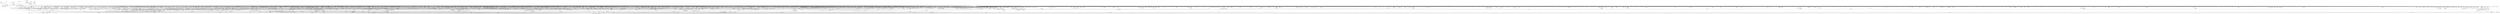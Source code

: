 digraph kerncollapsed {
    "slab_want_init_on_free" [color="black"];
    "netdev_name" [color="black"];
    "strncmp" [color="black"];
    "get_data" [color="black"];
    "Indirect call102" [color="black"];
    "Indirect call174" [color="black"];
    "mas_prev" [color="black"];
    "task_rq_unlock" [color="black"];
    "__do_set_cpus_allowed" [color="black"];
    "do_raw_spin_lock_25" [color="black"];
    "set_ptes.isra.0" [color="black"];
    "tlb_flush_mmu_tlbonly" [color="black"];
    "do_raw_spin_lock_47" [color="black"];
    "do_raw_spin_lock_9" [color="black"];
    "rcu_segcblist_inc_len" [color="black"];
    "mod_node_state" [color="black"];
    "attach_pid" [color="black"];
    "move_queued_task.constprop.0" [color="black"];
    "eth_type_vlan" [color="black"];
    "__wb_writeout_add" [color="black"];
    "pick_next_pushable_dl_task" [color="black"];
    "memblock_search" [color="black"];
    "posixtimer_rearm" [color="black"];
    "get_state_synchronize_rcu_full" [color="black"];
    "__count_vm_events_3" [color="black"];
    "netlink_overrun" [color="black"];
    "mte_clear_page_tags" [color="black"];
    "io_cancel_req_match" [color="black"];
    "tk_xtime.constprop.0" [color="black"];
    "page_ref_dec_and_test_1" [color="black"];
    "membarrier_update_current_mm" [color="black"];
    "tty_name" [color="black"];
    "__raw_spin_lock_irqsave_21" [color="black"];
    "pagefault_enable_1" [color="black"];
    "arch_teardown_dma_ops" [color="black"];
    "idr_for_each" [color="black"];
    "folio_test_uptodate" [color="black"];
    "addr_to_vb_xa" [color="black"];
    "Indirect call9" [color="black"];
    "__kern_my_cpu_offset_55" [color="black"];
    "set_next_task" [color="black"];
    "__raw_spin_lock_irqsave.constprop.0_2" [color="black"];
    "list_del_4" [color="black"];
    "arch_timer_evtstrm_available" [color="black"];
    "io_cancel_cb" [color="black"];
    "__clear_close_on_exec.isra.0" [color="black"];
    "hrtimer_try_to_cancel" [color="black"];
    "tick_get_wakeup_device" [color="black"];
    "Indirect call120" [color="black"];
    "__wake_up_sync_key" [color="black"];
    "wake_up_bit" [color="black"];
    "allow_write_access" [color="black"];
    "mas_find" [color="black"];
    "__raw_spin_lock_irqsave_19" [color="black"];
    "__raw_write_lock_irq_1" [color="black"];
    "__raw_spin_unlock_irqrestore_3" [color="black"];
    "__skb_dequeue_3" [color="black"];
    "detach_if_pending" [color="black"];
    "folio_add_new_anon_rmap" [color="black"];
    "tlb_flush" [color="black"];
    "get_mm_exe_file" [color="black"];
    "osq_lock" [color="black"];
    "__disable_irq" [color="black"];
    "io_req_defer_failed" [color="black"];
    "__raw_spin_unlock_irq_36" [color="black"];
    "xas_next_offset" [color="black"];
    "rcu_start_this_gp" [color="black"];
    "_find_first_zero_bit" [color="black"];
    "__percpu_add_case_32_21" [color="black"];
    "__mutex_init" [color="black"];
    "copy_user_highpage" [color="black"];
    "cpupri_set" [color="black"];
    "do_recvmmsg" [color="black"];
    "folio_not_mapped" [color="black"];
    "cpu_online_1" [color="black"];
    "security_audit_rule_match" [color="black"];
    "d_shrink_del" [color="black"];
    "arm_timer" [color="black"];
    "Indirect call198" [color="black"];
    "cpu_util_cfs" [color="black"];
    "add_device_randomness" [color="black"];
    "io_poll_can_finish_inline.isra.0" [color="black"];
    "__wake_up_common_lock" [color="black"];
    "__raw_spin_lock_24" [color="black"];
    "pm_runtime_deactivate_timer" [color="black"];
    "update_sctlr_el1" [color="black"];
    "arch_local_irq_save_4" [color="black"];
    "do_raw_spin_lock_61" [color="black"];
    "__wait_for_common" [color="black"];
    "Indirect call26" [color="black"];
    "access_ok_12" [color="black"];
    "rcu_cblist_init" [color="black"];
    "is_zero_page" [color="black"];
    "__pi_memcmp" [color="black"];
    "d_find_alias" [color="black"];
    "page_ref_inc" [color="black"];
    "fsnotify_put_sb_connectors" [color="black"];
    "freezing" [color="black"];
    "srcu_funnel_exp_start" [color="black"];
    "allow_direct_reclaim" [color="black"];
    "__percpu_add_case_64_6" [color="black"];
    "resched_curr" [color="black"];
    "radix_tree_lookup" [color="black"];
    "__d_find_any_alias" [color="black"];
    "__raw_spin_lock_irqsave_34" [color="black"];
    "nsec_to_clock_t" [color="black"];
    "sync_icache_aliases" [color="black"];
    "debug_locks_off" [color="black"];
    "__rb_erase_color" [color="black"];
    "arch_send_call_function_ipi_mask" [color="black"];
    "__finalize_skb_around" [color="black"];
    "__io_put_kbuf" [color="black"];
    "__raw_spin_trylock_5" [color="black"];
    "rcu_segcblist_accelerate" [color="black"];
    "do_raw_spin_lock_37" [color="black"];
    "xas_reload" [color="black"];
    "folio_evictable" [color="black"];
    "Indirect call40" [color="black"];
    "mas_set_split_parent.isra.0" [color="black"];
    "down_read_trylock" [color="black"];
    "arch_local_irq_save" [color="black"];
    "Indirect call6" [color="black"];
    "vma_interval_tree_insert" [color="black"];
    "mte_update_sctlr_user" [color="black"];
    "__raw_spin_unlock_irq_4" [color="black"];
    "system_supports_mte" [color="black"];
    "__percpu_add_case_32_20" [color="black"];
    "add_wait_queue" [color="black"];
    "first_zones_zonelist_1" [color="black"];
    "task_rq_lock" [color="black"];
    "__raw_spin_lock_15" [color="black"];
    "user_disable_single_step" [color="black"];
    "__kern_my_cpu_offset_21" [color="black"];
    "mas_safe_pivot" [color="black"];
    "__cmpxchg_case_acq_32_1" [color="black"];
    "Indirect call109" [color="black"];
    "get_pfnblock_flags_mask" [color="black"];
    "is_bad_inode" [color="black"];
    "__raw_spin_lock_irqsave_18" [color="black"];
    "__prepare_to_swait" [color="black"];
    "fsnotify_detach_connector_from_object" [color="black"];
    "__cmpwait_case_32" [color="black"];
    "folio_isolate_lru" [color="black"];
    "req_set_fail_4" [color="black"];
    "tlb_flush_1" [color="black"];
    "Indirect call128" [color="black"];
    "xa_is_node" [color="black"];
    "__raw_spin_unlock_irq_12" [color="black"];
    "Indirect call191" [color="black"];
    "__down_trylock_console_sem.constprop.0" [color="black"];
    "__kern_my_cpu_offset_23" [color="black"];
    "radix_tree_next_chunk" [color="black"];
    "rcu_segcblist_extract_done_cbs" [color="black"];
    "__cmpxchg_case_acq_32.constprop.0_8" [color="black"];
    "inode_to_bdi" [color="black"];
    "cpu_util_cfs_boost" [color="black"];
    "call_on_irq_stack" [color="black"];
    "compact_lock_irqsave" [color="black"];
    "__kern_my_cpu_offset_26" [color="black"];
    "Indirect call2" [color="black"];
    "__raw_spin_lock_irqsave.constprop.0_3" [color="black"];
    "xas_retry" [color="black"];
    "sk_mem_reclaim" [color="black"];
    "skb_zcopy_clear" [color="black"];
    "__raw_spin_lock_irq_12" [color="black"];
    "__raw_spin_lock_irq_23" [color="black"];
    "__rt_mutex_futex_trylock" [color="black"];
    "kmem_valid_obj" [color="black"];
    "override_creds" [color="black"];
    "mab_no_null_split" [color="black"];
    "Indirect call158" [color="black"];
    "__kern_my_cpu_offset_77" [color="black"];
    "klist_node_attached" [color="black"];
    "update_sd_lb_stats" [color="black"];
    "igrab" [color="black"];
    "rcu_inkernel_boot_has_ended" [color="black"];
    "rcu_accelerate_cbs" [color="black"];
    "mutex_spin_on_owner" [color="black"];
    "__task_will_free_mem" [color="black"];
    "Indirect call4" [color="black"];
    "__raw_spin_unlock_irq_38" [color="black"];
    "Indirect call161" [color="black"];
    "__cmpxchg_case_mb_64_6" [color="black"];
    "__raw_spin_lock_64" [color="black"];
    "reusable_anon_vma" [color="black"];
    "Indirect call169" [color="black"];
    "__remove_hrtimer" [color="black"];
    "page_mapping" [color="black"];
    "__irq_put_desc_unlock" [color="black"];
    "Indirect call140" [color="black"];
    "__raw_spin_lock_irqsave_5" [color="black"];
    "expand" [color="black"];
    "audit_uid_comparator" [color="black"];
    "__raw_spin_trylock_1" [color="black"];
    "sock_rmem_free" [color="black"];
    "tty_ldisc_open" [color="black"];
    "Indirect call179" [color="black"];
    "add_timer_on" [color="black"];
    "set_pfnblock_flags_mask" [color="black"];
    "thread_group_cputime" [color="black"];
    "skb_cloned" [color="black"];
    "min_deadline_cb_rotate" [color="black"];
    "mte_thread_switch" [color="black"];
    "mutex_trylock" [color="black"];
    "__local_bh_enable_ip" [color="black"];
    "arch_local_irq_restore" [color="black"];
    "down_trylock" [color="black"];
    "sb_clear_inode_writeback" [color="black"];
    "rwsem_set_nonspinnable" [color="black"];
    "folio_pfn" [color="black"];
    "__cmpxchg_case_acq_64_1" [color="black"];
    "__raw_spin_lock_irqsave_41" [color="black"];
    "task_sigpending_2" [color="black"];
    "get_file.isra.0" [color="black"];
    "Indirect call83" [color="black"];
    "select_collect" [color="black"];
    "is_valid_gup_args" [color="black"];
    "__smp_call_single_queue" [color="black"];
    "__io_acct_run_queue" [color="black"];
    "__io_prep_linked_timeout" [color="black"];
    "mas_set_alloc_req" [color="black"];
    "llist_reverse_order" [color="black"];
    "pmd_clear_huge" [color="black"];
    "__raw_spin_lock" [color="black"];
    "read_seqbegin_or_lock" [color="black"];
    "Indirect call1" [color="black"];
    "cpumask_subset" [color="black"];
    "Indirect call23" [color="black"];
    "audit_serial" [color="black"];
    "security_socket_recvmsg" [color="black"];
    "__raw_write_lock_irq.constprop.0" [color="black"];
    "strscpy" [color="black"];
    "bump_cpu_timer" [color="black"];
    "do_raw_spin_lock_57" [color="black"];
    "find_first_bit_1" [color="black"];
    "qdisc_qstats_cpu_backlog_dec" [color="black"];
    "pmd_offset.isra.0_1" [color="black"];
    "set_task_reclaim_state" [color="black"];
    "__set_fixmap" [color="black"];
    "__mutex_trylock" [color="black"];
    "do_raw_spin_lock_67" [color="black"];
    "vma_last_pgoff" [color="black"];
    "__get_old_timespec32" [color="black"];
    "mm_counter" [color="black"];
    "__raw_spin_trylock_4" [color="black"];
    "Indirect call32" [color="black"];
    "fd_install" [color="black"];
    "__cmpxchg_case_acq_32_3" [color="black"];
    "find_lock_task_mm" [color="black"];
    "isolation_suitable.isra.0" [color="black"];
    "io_put_kbuf_comp.isra.0" [color="black"];
    "rcu_advance_cbs" [color="black"];
    "workingset_test_recent" [color="black"];
    "io_run_local_work_continue" [color="black"];
    "console_trylock" [color="black"];
    "dev_driver_string" [color="black"];
    "mas_next_slot" [color="black"];
    "__raw_spin_lock_irqsave_29" [color="black"];
    "__raw_spin_unlock_irqrestore_21" [color="black"];
    "task_will_free_mem" [color="black"];
    "virt_to_folio" [color="black"];
    "__raw_spin_lock_5" [color="black"];
    "Indirect call117" [color="black"];
    "__cmpxchg_case_acq_32.constprop.0_10" [color="black"];
    "folio_trylock_flag" [color="black"];
    "__cmpwait_case_32_1" [color="black"];
    "cpumask_and" [color="black"];
    "Indirect call119" [color="black"];
    "update_misfit_status" [color="black"];
    "fatal_signal_pending_6" [color="black"];
    "Indirect call77" [color="black"];
    "pid_nr_ns" [color="black"];
    "do_raw_spin_lock_93" [color="black"];
    "__raw_read_unlock.constprop.0_2" [color="black"];
    "__raw_spin_lock_41" [color="black"];
    "__printk_safe_exit" [color="black"];
    "_atomic_dec_and_lock" [color="black"];
    "__raw_spin_unlock_bh.constprop.0" [color="black"];
    "folio_try_get_rcu" [color="black"];
    "collect_posix_cputimers" [color="black"];
    "__kern_my_cpu_offset_38" [color="black"];
    "__kern_my_cpu_offset_37" [color="black"];
    "mast_ascend" [color="black"];
    "task_clear_jobctl_trapping" [color="black"];
    "do_raw_spin_lock_28" [color="black"];
    "__cmpxchg_case_64.isra.0" [color="black"];
    "anon_vma_interval_tree_insert" [color="black"];
    "find_vma" [color="black"];
    "__kern_my_cpu_offset_60" [color="black"];
    "__xchg_case_64.constprop.0" [color="black"];
    "oom_unkillable_task.isra.0" [color="black"];
    "blake2s_final" [color="black"];
    "__wb_update_bandwidth.constprop.0" [color="black"];
    "Indirect call130" [color="black"];
    "mab_calc_split" [color="black"];
    "__attach_mnt" [color="black"];
    "enqueue_task" [color="black"];
    "mte_set_pivot" [color="black"];
    "__bitmap_intersects" [color="black"];
    "__flow_hash_from_keys" [color="black"];
    "Indirect call200" [color="black"];
    "aio_nr_sub" [color="black"];
    "put_ldops.constprop.0" [color="black"];
    "copy_fd_bitmaps" [color="black"];
    "__mnt_is_readonly" [color="black"];
    "Indirect call95" [color="black"];
    "steal_suitable_fallback" [color="black"];
    "kmalloc_slab" [color="black"];
    "irq_disable" [color="black"];
    "Indirect call53" [color="black"];
    "unlock_page" [color="black"];
    "data_alloc" [color="black"];
    "io_timeout_extract" [color="black"];
    "rcu_segcblist_add_len" [color="black"];
    "rb_first" [color="black"];
    "sane_fdtable_size" [color="black"];
    "arm_smccc_1_1_get_conduit" [color="black"];
    "signalfd_cleanup" [color="black"];
    "mapping_shrinkable_2" [color="black"];
    "Indirect call193" [color="black"];
    "netlink_has_listeners" [color="black"];
    "lock_mount_hash" [color="black"];
    "memzero_explicit" [color="black"];
    "do_raw_spin_lock_8" [color="black"];
    "fpsimd_save" [color="black"];
    "__cmpxchg_case_mb_64_4" [color="black"];
    "dequeue_load_avg" [color="black"];
    "put_dec_trunc8" [color="black"];
    "list_del_init_8" [color="black"];
    "security_capable" [color="black"];
    "d_find_any_alias" [color="black"];
    "sched_clock_noinstr" [color="black"];
    "get_file_2" [color="black"];
    "Indirect call47" [color="black"];
    "cd_forget" [color="black"];
    "put_cpu_fpsimd_context" [color="black"];
    "req_set_fail" [color="black"];
    "__irq_disable" [color="black"];
    "_compound_head_2" [color="black"];
    "__raw_spin_lock_irq_7" [color="black"];
    "__cmpxchg_case_acq_32" [color="black"];
    "find_vmap_area" [color="black"];
    "pcpu_unit_page_offset" [color="black"];
    "security_file_set_fowner" [color="black"];
    "Indirect call203" [color="black"];
    "Indirect call186" [color="black"];
    "do_raw_spin_lock_33" [color="black"];
    "__put_unused_fd" [color="black"];
    "io_wq_hash_work" [color="black"];
    "rcu_is_cpu_rrupt_from_idle" [color="black"];
    "do_softirq_own_stack" [color="black"];
    "__raw_write_unlock_irq_4" [color="black"];
    "find_next_bit_15" [color="black"];
    "dev_pm_disable_wake_irq_check" [color="black"];
    "do_raw_spin_lock_72" [color="black"];
    "attach_task" [color="black"];
    "system_supports_tlb_range" [color="black"];
    "__raw_spin_unlock_irqrestore_9" [color="black"];
    "__raw_spin_lock_irq_31" [color="black"];
    "skb_copy_bits" [color="black"];
    "group_classify" [color="black"];
    "__update_load_avg_cfs_rq" [color="black"];
    "__kern_my_cpu_offset_42" [color="black"];
    "check_class_changed" [color="black"];
    "ttwu_do_activate.constprop.0" [color="black"];
    "Indirect call125" [color="black"];
    "is_migration_entry" [color="black"];
    "sk_error_report" [color="black"];
    "__reset_isolation_pfn" [color="black"];
    "__kern_my_cpu_offset_52" [color="black"];
    "_compound_head_13" [color="black"];
    "srcu_read_unlock.constprop.0" [color="black"];
    "propagation_next" [color="black"];
    "mte_dead_walk" [color="black"];
    "__raw_spin_lock_6" [color="black"];
    "__msecs_to_jiffies" [color="black"];
    "percpu_counter_add" [color="black"];
    "folio_mapped_1" [color="black"];
    "_compound_head_3" [color="black"];
    "should_fail_alloc_page" [color="black"];
    "__arm64_sys_recvmmsg" [color="black"];
    "iov_iter_ubuf" [color="black"];
    "__skb_fill_page_desc" [color="black"];
    "Indirect call74" [color="black"];
    "avg_vruntime" [color="black"];
    "ma_dead_node" [color="black"];
    "__xchg_case_acq_64.isra.0" [color="black"];
    "pageblock_skip_persistent" [color="black"];
    "zone_watermark_fast.constprop.0" [color="black"];
    "do_kernel_restart" [color="black"];
    "percpu_ref_get_many" [color="black"];
    "__wake_up_locked_key_bookmark" [color="black"];
    "list_move_1" [color="black"];
    "enqueue_timer" [color="black"];
    "clear_ti_thread_flag_6" [color="black"];
    "try_grab_page" [color="black"];
    "__var_waitqueue" [color="black"];
    "console_verbose" [color="black"];
    "signal_pending_state" [color="black"];
    "update_cfs_rq_load_avg.isra.0" [color="black"];
    "data_check_size" [color="black"];
    "__cmpxchg_case_mb_32_6" [color="black"];
    "folio_size_2" [color="black"];
    "wakeup_kcompactd" [color="black"];
    "__cmpxchg_case_mb_32_10" [color="black"];
    "__raw_spin_lock_irqsave_11" [color="black"];
    "pagefault_enable" [color="black"];
    "wakeup_source_deactivate" [color="black"];
    "__raw_spin_unlock_irq_19" [color="black"];
    "__raw_spin_unlock_irq_35" [color="black"];
    "pmd_install" [color="black"];
    "fatal_signal_pending_3" [color="black"];
    "__fdget" [color="black"];
    "mas_store_prealloc.part.0" [color="black"];
    "set_page_dirty" [color="black"];
    "__raw_spin_lock_irqsave" [color="black"];
    "set_normalized_timespec64" [color="black"];
    "pmd_set_huge" [color="black"];
    "lockref_put_return" [color="black"];
    "rseq_migrate" [color="black"];
    "fill_contig_page_info" [color="black"];
    "invalid_migration_vma" [color="black"];
    "__dput_to_list" [color="black"];
    "has_managed_dma" [color="black"];
    "__kern_my_cpu_offset_74" [color="black"];
    "Indirect call177" [color="black"];
    "auditsc_get_stamp" [color="black"];
    "Indirect call216" [color="black"];
    "d_shrink_add" [color="black"];
    "pm_qos_read_value" [color="black"];
    "find_submount" [color="black"];
    "Indirect call154" [color="black"];
    "__audit_sockaddr" [color="black"];
    "Indirect call167" [color="black"];
    "find_task_by_vpid" [color="black"];
    "atomic_notifier_call_chain" [color="black"];
    "mas_allocated.isra.0" [color="black"];
    "io_poll_remove_entry" [color="black"];
    "__kern_my_cpu_offset_29" [color="black"];
    "__rb_change_child.constprop.0" [color="black"];
    "mas_new_ma_node" [color="black"];
    "extract_entropy.constprop.0" [color="black"];
    "copy_thread" [color="black"];
    "skb_tailroom" [color="black"];
    "io_file_get_flags" [color="black"];
    "__io_disarm_linked_timeout" [color="black"];
    "rt_mutex_init_proxy_locked" [color="black"];
    "exit_rcu" [color="black"];
    "__dl_sub" [color="black"];
    "fsnotify_compare_groups" [color="black"];
    "wb_update_bandwidth" [color="black"];
    "Indirect call81" [color="black"];
    "select_collect2" [color="black"];
    "arch_asym_cpu_priority" [color="black"];
    "audit_gid_comparator" [color="black"];
    "percpu_counter_dec" [color="black"];
    "pte_mkdirty" [color="black"];
    "__raw_spin_unlock_irq_28" [color="black"];
    "put_prev_task" [color="black"];
    "fsnotify_first_mark" [color="black"];
    "__raw_spin_lock_43" [color="black"];
    "xa_err" [color="black"];
    "__kern_my_cpu_offset_70" [color="black"];
    "arch_local_irq_restore_3" [color="black"];
    "__raw_spin_unlock_irq_45" [color="black"];
    "mas_max_gap" [color="black"];
    "set_swapper_pgd" [color="black"];
    "update_blocked_averages" [color="black"];
    "__raw_spin_lock_49" [color="black"];
    "task_set_jobctl_pending" [color="black"];
    "pcpu_alloc_area" [color="black"];
    "clear_siginfo" [color="black"];
    "__kern_my_cpu_offset_35" [color="black"];
    "__xa_clear_mark" [color="black"];
    "tick_get_device" [color="black"];
    "zone_reclaimable_pages" [color="black"];
    "rt_mutex_slowtrylock" [color="black"];
    "__cmpxchg_case_acq_32.constprop.0_16" [color="black"];
    "qdisc_qstats_cpu_qlen_inc" [color="black"];
    "__skb_header_pointer" [color="black"];
    "__reuseport_detach_closed_sock" [color="black"];
    "__zone_watermark_ok" [color="black"];
    "simple_xattr_space" [color="black"];
    "signal_pending_state_1" [color="black"];
    "copy_to_user_page" [color="black"];
    "__cmpxchg_case_acq_32.constprop.0_15" [color="black"];
    "pcpu_init_md_blocks" [color="black"];
    "mas_wr_walk" [color="black"];
    "cpumask_next_and" [color="black"];
    "skb_has_frag_list" [color="black"];
    "rt_mutex_setprio" [color="black"];
    "mas_descend" [color="black"];
    "__cmpxchg_case_mb_32_3" [color="black"];
    "remove_wait_queue" [color="black"];
    "eventfd_signal_mask" [color="black"];
    "Indirect call71" [color="black"];
    "Indirect call69" [color="black"];
    "__raw_spin_lock_26" [color="black"];
    "path_get" [color="black"];
    "count_vm_event_1" [color="black"];
    "do_raw_spin_lock_36" [color="black"];
    "kmsg_dump" [color="black"];
    "find_unlink_vmap_area" [color="black"];
    "__wake_up_common" [color="black"];
    "audit_mark_compare" [color="black"];
    "mas_parent_type" [color="black"];
    "local_bh_disable" [color="black"];
    "irq_work_queue" [color="black"];
    "__percpu_add_case_32_1" [color="black"];
    "memblock_is_map_memory" [color="black"];
    "skb_header_pointer_2" [color="black"];
    "efi_reboot" [color="black"];
    "convert_prio" [color="black"];
    "cpu_online_2" [color="black"];
    "prepare_to_swait_event" [color="black"];
    "__percpu_add_case_32_2" [color="black"];
    "mnt_set_mountpoint" [color="black"];
    "fpsimd_preserve_current_state" [color="black"];
    "list_del_1" [color="black"];
    "__mnt_want_write_file" [color="black"];
    "set_kpti_asid_bits" [color="black"];
    "find_next_bit_7" [color="black"];
    "pagetable_pte_dtor" [color="black"];
    "timer_delete_sync" [color="black"];
    "update_min_vruntime" [color="black"];
    "arm64_kernel_unmapped_at_el0_2" [color="black"];
    "irq_set_thread_affinity" [color="black"];
    "raw_spin_rq_unlock_irqrestore" [color="black"];
    "defer_console_output" [color="black"];
    "copy_iovec_from_user" [color="black"];
    "io_is_timeout_noseq" [color="black"];
    "__kern_my_cpu_offset_17" [color="black"];
    "__pi_strlen" [color="black"];
    "queued_spin_lock_slowpath" [color="black"];
    "find_next_and_bit.constprop.0" [color="black"];
    "rcu_is_watching" [color="black"];
    "__raw_spin_unlock_irqrestore_1" [color="black"];
    "Indirect call201" [color="black"];
    "_double_lock_balance" [color="black"];
    "Indirect call104" [color="black"];
    "do_raw_spin_lock_15" [color="black"];
    "rcu_exp_need_qs" [color="black"];
    "Indirect call113" [color="black"];
    "do_raw_spin_lock_116" [color="black"];
    "hrtimer_reprogram.constprop.0" [color="black"];
    "__mod_timer" [color="black"];
    "lookup_mountpoint" [color="black"];
    "do_raw_spin_lock_27" [color="black"];
    "recalc_sigpending_tsk" [color="black"];
    "sve_save_state" [color="black"];
    "xas_start" [color="black"];
    "folio_wake_bit" [color="black"];
    "rcu_jiffies_till_stall_check" [color="black"];
    "rcu_segcblist_pend_cbs" [color="black"];
    "Indirect call37" [color="black"];
    "__raw_spin_lock_34" [color="black"];
    "unmask_irq" [color="black"];
    "hrtimer_forward" [color="black"];
    "sub_running_bw.isra.0" [color="black"];
    "__percpu_add_case_32_3" [color="black"];
    "test_and_set_bit_lock.constprop.0" [color="black"];
    "rcu_seq_end_1" [color="black"];
    "ktime_get_real_seconds" [color="black"];
    "fetch_robust_entry" [color="black"];
    "_copy_from_user_29" [color="black"];
    "pick_next_task_idle" [color="black"];
    "mnt_dec_writers" [color="black"];
    "Indirect call178" [color="black"];
    "find_mergeable_anon_vma" [color="black"];
    "Indirect call138" [color="black"];
    "folio_nr_pages" [color="black"];
    "raw_spin_rq_lock_1" [color="black"];
    "__kern_my_cpu_offset_83" [color="black"];
    "virt_to_slab" [color="black"];
    "active_load_balance_cpu_stop" [color="black"];
    "xas_set_offset" [color="black"];
    "__raw_spin_lock_irqsave_3" [color="black"];
    "ma_pivots" [color="black"];
    "sync_rcu_exp_done_unlocked" [color="black"];
    "__dev_fwnode" [color="black"];
    "__kern_my_cpu_offset_89" [color="black"];
    "__raw_spin_unlock_irq_18" [color="black"];
    "rt_mutex_futex_trylock" [color="black"];
    "__remove_inode_hash" [color="black"];
    "page_ref_inc_3" [color="black"];
    "get_cred_1" [color="black"];
    "Indirect call195" [color="black"];
    "Indirect call67" [color="black"];
    "get_work_pwq" [color="black"];
    "clear_buddies.isra.0" [color="black"];
    "next_mnt" [color="black"];
    "mas_set_parent.constprop.0" [color="black"];
    "replace_mark_chunk" [color="black"];
    "system_supports_generic_auth" [color="black"];
    "__raw_spin_trylock_3" [color="black"];
    "test_ti_thread_flag_7" [color="black"];
    "do_raw_spin_lock_2" [color="black"];
    "anon_vma_interval_tree_pre_update_vma" [color="black"];
    "vma_interval_tree_remove" [color="black"];
    "xas_error.isra.0" [color="black"];
    "crng_make_state" [color="black"];
    "mas_next" [color="black"];
    "__fprop_add_percpu" [color="black"];
    "pcpu_block_refresh_hint" [color="black"];
    "redirty_tail_locked" [color="black"];
    "__mutex_remove_waiter" [color="black"];
    "Indirect call11" [color="black"];
    "anon_vma_interval_tree_remove" [color="black"];
    "move_addr_to_kernel" [color="black"];
    "skb_flow_get_icmp_tci" [color="black"];
    "wb_io_lists_depopulated" [color="black"];
    "set_work_data" [color="black"];
    "move_freepages_block" [color="black"];
    "prb_commit" [color="black"];
    "d_ancestor" [color="black"];
    "lock_timer_base" [color="black"];
    "qdisc_maybe_clear_missed" [color="black"];
    "get_group_info.isra.0" [color="black"];
    "prepend_char" [color="black"];
    "vma_interval_tree_augment_propagate" [color="black"];
    "__nr_to_section" [color="black"];
    "__raw_spin_unlock_irqrestore" [color="black"];
    "__list_del_entry_1" [color="black"];
    "__cmpxchg_case_8" [color="black"];
    "Indirect call96" [color="black"];
    "Indirect call49" [color="black"];
    "cfs_rq_of" [color="black"];
    "rcu_segcblist_move_seglen" [color="black"];
    "mas_leaf_set_meta" [color="black"];
    "u64_stats_inc" [color="black"];
    "__raw_read_lock.constprop.0_5" [color="black"];
    "__cmpxchg_case_acq_32.constprop.0_4" [color="black"];
    "___sys_recvmsg" [color="black"];
    "set_pud" [color="black"];
    "__raw_spin_lock_63" [color="black"];
    "deny_write_access.isra.0" [color="black"];
    "__hlist_del" [color="black"];
    "__raw_spin_lock_irqsave_23" [color="black"];
    "__raw_spin_lock_irqsave_1" [color="black"];
    "system_supports_address_auth_1" [color="black"];
    "generic_exec_single" [color="black"];
    "__rb_rotate_set_parents" [color="black"];
    "__task_rq_lock" [color="black"];
    "migrate_disable" [color="black"];
    "mab_set_b_end" [color="black"];
    "current_wq_worker" [color="black"];
    "dec_rlimit_ucounts" [color="black"];
    "do_raw_spin_lock_11" [color="black"];
    "vma_is_secretmem" [color="black"];
    "hrtimer_active" [color="black"];
    "__sync_icache_dcache" [color="black"];
    "irqd_set.isra.0_1" [color="black"];
    "compound_order_2" [color="black"];
    "mte_dead_leaves.constprop.0" [color="black"];
    "irq_get_irq_data" [color="black"];
    "xa_load" [color="black"];
    "desc_read_finalized_seq" [color="black"];
    "__kern_my_cpu_offset_2" [color="black"];
    "__cmpxchg_case_mb_32_13" [color="black"];
    "find_next_bit.constprop.0_8" [color="black"];
    "kmalloc_size_roundup" [color="black"];
    "flush_tlb_batched_pending" [color="black"];
    "__printk_cpu_sync_try_get" [color="black"];
    "release_thread" [color="black"];
    "zone_watermark_ok" [color="black"];
    "update_load_avg" [color="black"];
    "Indirect call156" [color="black"];
    "io_poll_remove_entries" [color="black"];
    "d_instantiate" [color="black"];
    "Indirect call15" [color="black"];
    "list_lru_add" [color="black"];
    "pcpu_chunk_populated" [color="black"];
    "fpsimd_save_state" [color="black"];
    "Indirect call135" [color="black"];
    "list_lru_del" [color="black"];
    "__irq_domain_deactivate_irq" [color="black"];
    "__to_kthread" [color="black"];
    "rcu_gp_is_normal" [color="black"];
    "dl_set_overload.part.0" [color="black"];
    "anon_vma_interval_tree_post_update_vma" [color="black"];
    "mas_set_height" [color="black"];
    "__raw_spin_lock_18" [color="black"];
    "read_seqbegin.constprop.0" [color="black"];
    "set_area_direct_map" [color="black"];
    "__mnt_drop_write_file" [color="black"];
    "rb_prev" [color="black"];
    "set_pageblock_migratetype" [color="black"];
    "fpsimd_flush_task_state" [color="black"];
    "mm_set_has_pinned_flag" [color="black"];
    "skb_frag_ref" [color="black"];
    "vma_needs_dirty_tracking" [color="black"];
    "ptep_clear_flush" [color="black"];
    "get_random_bytes" [color="black"];
    "vm_stat_account" [color="black"];
    "first_zones_zonelist" [color="black"];
    "__pfn_to_section" [color="black"];
    "folio_trylock_1" [color="black"];
    "__raw_spin_unlock_irq.constprop.0_2" [color="black"];
    "mas_wr_node_walk" [color="black"];
    "add_nr_running" [color="black"];
    "vma_interval_tree_iter_next" [color="black"];
    "rt_mutex_top_waiter" [color="black"];
    "fsnotify" [color="black"];
    "cpumask_empty_3" [color="black"];
    "ma_slots" [color="black"];
    "is_current_pgrp_orphaned" [color="black"];
    "__cmpxchg_case_mb_64_1" [color="black"];
    "__raw_spin_lock_irq_1" [color="black"];
    "no_page_table" [color="black"];
    "mas_next_range" [color="black"];
    "clear_ti_thread_flag_5" [color="black"];
    "cpudl_heapify_up" [color="black"];
    "stackinfo_on_stack" [color="black"];
    "strnlen" [color="black"];
    "mas_next_setup.constprop.0" [color="black"];
    "hrtimer_force_reprogram.constprop.0" [color="black"];
    "Indirect call97" [color="black"];
    "Indirect call17" [color="black"];
    "deactivate_task" [color="black"];
    "__pi_strcmp" [color="black"];
    "__raw_spin_lock_irq_32" [color="black"];
    "do_raw_spin_lock_42" [color="black"];
    "sock_recvmsg" [color="black"];
    "mmgrab_1" [color="black"];
    "Indirect call139" [color="black"];
    "__raw_spin_unlock_irq_37" [color="black"];
    "Indirect call59" [color="black"];
    "__ptrace_link" [color="black"];
    "pagefault_enable_2" [color="black"];
    "update_dl_rq_load_avg" [color="black"];
    "__raw_spin_unlock_irqrestore_14" [color="black"];
    "Indirect call24" [color="black"];
    "d_flags_for_inode" [color="black"];
    "double_rq_lock" [color="black"];
    "sched_post_fork" [color="black"];
    "__raw_spin_unlock_irq_5" [color="black"];
    "rcu_segcblist_entrain" [color="black"];
    "folio_order" [color="black"];
    "prb_first_valid_seq" [color="black"];
    "hlist_bl_unlock" [color="black"];
    "Indirect call103" [color="black"];
    "init_entity_runnable_average" [color="black"];
    "Indirect call213" [color="black"];
    "do_raw_spin_lock_18" [color="black"];
    "io_poll_get_ownership" [color="black"];
    "__cmpxchg_case_acq_32.constprop.0_19" [color="black"];
    "Indirect call99" [color="black"];
    "Indirect call56" [color="black"];
    "folio_nr_pages_4" [color="black"];
    "gfp_pfmemalloc_allowed" [color="black"];
    "__cmpxchg_case_acq_32.constprop.0_13" [color="black"];
    "get_arm64_ftr_reg" [color="black"];
    "csum_block_add_ext" [color="black"];
    "Indirect call192" [color="black"];
    "update_pm_runtime_accounting" [color="black"];
    "__attach_to_pi_owner" [color="black"];
    "__raw_spin_lock_irqsave.constprop.0_8" [color="black"];
    "tick_get_broadcast_device" [color="black"];
    "mmget" [color="black"];
    "__raw_spin_unlock_irq.constprop.0_1" [color="black"];
    "__raw_spin_lock_irq_20" [color="black"];
    "__kern_my_cpu_offset_79" [color="black"];
    "radix_tree_iter_tag_clear" [color="black"];
    "__raw_spin_lock_irq_3" [color="black"];
    "__raw_spin_lock_irq_17" [color="black"];
    "exit_oom_victim" [color="black"];
    "lockref_put_or_lock" [color="black"];
    "copy_highpage" [color="black"];
    "__kern_my_cpu_offset_28" [color="black"];
    "page_ref_inc_1" [color="black"];
    "_raw_spin_rq_lock_irqsave" [color="black"];
    "posix_cputimers_group_init" [color="black"];
    "security_sk_free" [color="black"];
    "Indirect call78" [color="black"];
    "find_next_bit_17" [color="black"];
    "flush_tlb_kernel_range" [color="black"];
    "cpumask_next.constprop.0" [color="black"];
    "__percpu_add_case_32_13" [color="black"];
    "__raw_spin_lock_irqsave_22" [color="black"];
    "__audit_uring_entry" [color="black"];
    "inc_tlb_flush_pending" [color="black"];
    "update_cached_migrate" [color="black"];
    "prep_new_page" [color="black"];
    "__dl_add" [color="black"];
    "raw_spin_rq_trylock" [color="black"];
    "prb_read_valid" [color="black"];
    "arch_local_irq_enable_2" [color="black"];
    "__percpu_add_case_64_2" [color="black"];
    "pde_subdir_first" [color="black"];
    "__hrtimer_get_next_event" [color="black"];
    "kmap_atomic_1" [color="black"];
    "____core____" [color="kernel"];
    "inode_add_lru" [color="black"];
    "Indirect call157" [color="black"];
    "__xchg_case_mb_64.constprop.0_3" [color="black"];
    "Indirect call86" [color="black"];
    "__printk_cpu_sync_wait" [color="black"];
    "rcu_gpnum_ovf" [color="black"];
    "idle_cpu" [color="black"];
    "find_next_bit_13" [color="black"];
    "dev_to_swnode" [color="black"];
    "pte_offset_kernel.isra.0" [color="black"];
    "wb_has_dirty_io" [color="black"];
    "strreplace" [color="black"];
    "do_raw_spin_lock_26" [color="black"];
    "task_join_group_stop" [color="black"];
    "__timer_delete" [color="black"];
    "mas_walk" [color="black"];
    "Indirect call214" [color="black"];
    "sve_state_size" [color="black"];
    "io_prep_async_link" [color="black"];
    "__next_zones_zonelist" [color="black"];
    "this_cpu_has_cap" [color="black"];
    "tlb_remove_table_sync_one" [color="black"];
    "Indirect call54" [color="black"];
    "___d_drop" [color="black"];
    "__cmpxchg_case_acq_32.constprop.0_7" [color="black"];
    "Indirect call210" [color="black"];
    "test_ti_thread_flag_1" [color="black"];
    "__clear_open_fd" [color="black"];
    "find_next_bit_10" [color="black"];
    "check_cb_ovld_locked" [color="black"];
    "blake2s.constprop.0" [color="black"];
    "__bitmap_clear" [color="black"];
    "do_raw_spin_lock_38" [color="black"];
    "do_raw_spin_lock_24" [color="black"];
    "rcu_seq_set_state" [color="black"];
    "pmd_offset.isra.0" [color="black"];
    "errseq_sample" [color="black"];
    "next_signal" [color="black"];
    "cpu_active" [color="black"];
    "add_wait_queue_exclusive" [color="black"];
    "__kern_my_cpu_offset_16" [color="black"];
    "Indirect call84" [color="black"];
    "crng_fast_key_erasure" [color="black"];
    "do_raw_spin_lock_1" [color="black"];
    "mas_prev_setup.constprop.0" [color="black"];
    "desc_make_final" [color="black"];
    "mtree_range_walk" [color="black"];
    "local_bh_enable" [color="black"];
    "_find_next_bit" [color="black"];
    "mas_data_end" [color="black"];
    "rb_next" [color="black"];
    "shrink_lock_dentry" [color="black"];
    "__kern_my_cpu_offset_53" [color="black"];
    "move_linked_works" [color="black"];
    "task_active_pid_ns" [color="black"];
    "__raw_spin_unlock_irq_29" [color="black"];
    "slab_is_available" [color="black"];
    "dl_rq_of_se" [color="black"];
    "ttwu_queue_wakelist" [color="black"];
    "Indirect call170" [color="black"];
    "kernfs_should_drain_open_files" [color="black"];
    "net_eq_idr" [color="black"];
    "d_hash" [color="black"];
    "__raw_spin_unlock_irq_11" [color="black"];
    "lru_note_cost_refault" [color="black"];
    "read_sanitised_ftr_reg" [color="black"];
    "__set_open_fd" [color="black"];
    "is_rlimit_overlimit" [color="black"];
    "__raw_spin_lock_irq_41" [color="black"];
    "cpudl_set" [color="black"];
    "pageblock_pfn_to_page" [color="black"];
    "try_check_zero" [color="black"];
    "__raw_spin_lock_irqsave_6" [color="black"];
    "clear_bit_unlock.constprop.0" [color="black"];
    "__free_one_page" [color="black"];
    "do_raw_spin_lock_64" [color="black"];
    "fsnotify_data_inode" [color="black"];
    "do_raw_spin_lock_46" [color="black"];
    "find_next_bit_18" [color="black"];
    "mas_split_final_node.isra.0" [color="black"];
    "__kern_my_cpu_offset_25" [color="black"];
    "__sw_hweight32" [color="black"];
    "__raw_write_unlock_irq_5" [color="black"];
    "__remove_shared_vm_struct.constprop.0" [color="black"];
    "__raw_spin_unlock_irqrestore_32" [color="black"];
    "wakeup_kswapd" [color="black"];
    "pvm_find_va_enclose_addr" [color="black"];
    "Indirect call7" [color="black"];
    "number" [color="black"];
    "__raw_spin_lock_irqsave.constprop.0_7" [color="black"];
    "irq_domain_activate_irq" [color="black"];
    "zone_page_state_snapshot" [color="black"];
    "need_mlock_drain" [color="black"];
    "__raw_spin_lock.constprop.0_2" [color="black"];
    "group_open_release" [color="black"];
    "do_raw_spin_lock_29" [color="black"];
    "__raw_spin_unlock_irqrestore.constprop.0_1" [color="black"];
    "__percpu_add_case_32_15" [color="black"];
    "Indirect call212" [color="black"];
    "Indirect call205" [color="black"];
    "__raw_spin_lock_2" [color="black"];
    "set_ti_thread_flag_5" [color="black"];
    "xas_error.isra.0_1" [color="black"];
    "Indirect call101" [color="black"];
    "do_raw_spin_lock_23" [color="black"];
    "Indirect call126" [color="black"];
    "console_is_usable" [color="black"];
    "synchronize_rcu.part.0" [color="black"];
    "do_raw_spin_lock_13" [color="black"];
    "vmf_pte_changed" [color="black"];
    "get_file_1" [color="black"];
    "__cmpxchg_case_mb_64_2" [color="black"];
    "mas_find_child" [color="black"];
    "folio_mapped_2" [color="black"];
    "__count_vm_events_2" [color="black"];
    "pcpu_block_update" [color="black"];
    "sched_clock" [color="black"];
    "__wait_on_bit" [color="black"];
    "__raw_spin_lock_irqsave_42" [color="black"];
    "tty_driver_flush_buffer" [color="black"];
    "futex_q_unlock" [color="black"];
    "peernet2id" [color="black"];
    "audit_dummy_context_2" [color="black"];
    "lru_move_tail_fn" [color="black"];
    "__raw_spin_unlock_irq_21" [color="black"];
    "__init_waitqueue_head" [color="black"];
    "vma_address" [color="black"];
    "purge_fragmented_block" [color="black"];
    "min_deadline_cb_propagate" [color="black"];
    "queued_write_lock.constprop.0_1" [color="black"];
    "change_page_range" [color="black"];
    "flush_dcache_folio" [color="black"];
    "access_ok_54" [color="black"];
    "Indirect call196" [color="black"];
    "security_secid_to_secctx" [color="black"];
    "Indirect call68" [color="black"];
    "test_ti_thread_flag_6" [color="black"];
    "__kern_my_cpu_offset_18" [color="black"];
    "import_iovec" [color="black"];
    "__wake_up_locked_key" [color="black"];
    "ksize" [color="black"];
    "ptrauth_keys_install_user" [color="black"];
    "__kern_my_cpu_offset_62" [color="black"];
    "zone_watermark_ok_safe" [color="black"];
    "__tlb_reset_range" [color="black"];
    "fdget_6" [color="black"];
    "_find_first_and_bit" [color="black"];
    "filemap_check_errors" [color="black"];
    "tty_driver_name" [color="black"];
    "sibling_imbalance.isra.0" [color="black"];
    "__xchg_case_mb_32.constprop.0" [color="black"];
    "set_tsk_need_resched" [color="black"];
    "__raw_spin_lock_irq_6" [color="black"];
    "find_next_zero_bit_1" [color="black"];
    "do_raw_spin_lock_43" [color="black"];
    "__lock_task_sighand" [color="black"];
    "Indirect call98" [color="black"];
    "__add_wait_queue" [color="black"];
    "rpm_check_suspend_allowed" [color="black"];
    "rcu_dynticks_snap" [color="black"];
    "tag_clear" [color="black"];
    "page_ref_dec_and_test" [color="black"];
    "_prb_read_valid" [color="black"];
    "get_task_mm" [color="black"];
    "osq_wait_next" [color="black"];
    "find_last_bit" [color="black"];
    "_copy_from_iter" [color="black"];
    "put_old_timespec32" [color="black"];
    "d_walk" [color="black"];
    "pud_clear_huge" [color="black"];
    "mte_destroy_descend.constprop.0" [color="black"];
    "__radix_tree_lookup" [color="black"];
    "recalc_sigpending" [color="black"];
    "try_to_unmap_flush_dirty" [color="black"];
    "__raw_spin_lock_14" [color="black"];
    "__cmpxchg_case_rel_32" [color="black"];
    "__percpu_add_case_64.constprop.0_1" [color="black"];
    "set_next_entity" [color="black"];
    "__ksize" [color="black"];
    "__raw_spin_lock_irqsave_12" [color="black"];
    "__anon_vma_interval_tree_subtree_search" [color="black"];
    "rcu_exp_jiffies_till_stall_check" [color="black"];
    "spin_lock_irqsave_ssp_contention" [color="black"];
    "rwsem_read_trylock" [color="black"];
    "pid_task" [color="black"];
    "xa_mk_value" [color="black"];
    "kill_super_notify" [color="black"];
    "skb_may_tx_timestamp.part.0" [color="black"];
    "Indirect call197" [color="black"];
    "__do_once_start" [color="black"];
    "skb_tailroom_2" [color="black"];
    "compound_order_1" [color="black"];
    "Indirect call190" [color="black"];
    "__disable_irq_nosync" [color="black"];
    "do_raw_spin_lock_7" [color="black"];
    "Indirect call25" [color="black"];
    "__import_iovec" [color="black"];
    "do_raw_spin_lock_6" [color="black"];
    "is_vmalloc_addr" [color="black"];
    "unlock_mount_hash" [color="black"];
    "get_next_ino" [color="black"];
    "__raw_spin_unlock_irq_43" [color="black"];
    "__preempt_count_add.constprop.0_1" [color="black"];
    "dl_bw_of" [color="black"];
    "folio_anon_vma" [color="black"];
    "hrtimer_cancel" [color="black"];
    "rcu_seq_snap" [color="black"];
    "pfn_is_map_memory" [color="black"];
    "Indirect call194" [color="black"];
    "mod_zone_page_state" [color="black"];
    "update_dl_migration" [color="black"];
    "should_failslab" [color="black"];
    "pagefault_disable" [color="black"];
    "Indirect call115" [color="black"];
    "kernfs_root" [color="black"];
    "__arch_copy_from_user" [color="black"];
    "__raw_spin_lock_irqsave_15" [color="black"];
    "do_raw_spin_lock_45" [color="black"];
    "mas_store_b_node" [color="black"];
    "mapping_unmap_writable" [color="black"];
    "do_raw_spin_lock_83" [color="black"];
    "_copy_to_user_5" [color="black"];
    "xas_find_marked" [color="black"];
    "Indirect call199" [color="black"];
    "cpumask_any_and_distribute" [color="black"];
    "__skb_set_length_1" [color="black"];
    "pte_to_swp_entry_2" [color="black"];
    "_compound_head_5" [color="black"];
    "__kern_my_cpu_offset_27" [color="black"];
    "mas_state_walk" [color="black"];
    "count_vm_events" [color="black"];
    "maybe_mkwrite.isra.0" [color="black"];
    "retain_dentry" [color="black"];
    "_mix_pool_bytes" [color="black"];
    "device_links_read_unlock" [color="black"];
    "__anon_vma_interval_tree_augment_rotate" [color="black"];
    "list_del_init" [color="black"];
    "pwq_activate_inactive_work" [color="black"];
    "timerqueue_del" [color="black"];
    "num_other_online_cpus" [color="black"];
    "xas_init_marks" [color="black"];
    "__raw_spin_lock_irq.constprop.0_2" [color="black"];
    "__hrtimer_next_event_base.constprop.0" [color="black"];
    "__raw_spin_unlock_irqrestore_11" [color="black"];
    "d_set_d_op" [color="black"];
    "cpumask_any_distribute" [color="black"];
    "__raw_spin_unlock_irqrestore_5" [color="black"];
    "__sk_mem_reduce_allocated" [color="black"];
    "page_ref_inc_4" [color="black"];
    "Indirect call38" [color="black"];
    "cpu_switch_to" [color="black"];
    "__wake_up_klogd.part.0" [color="black"];
    "__peernet2id" [color="black"];
    "clear_nonspinnable" [color="black"];
    "__dl_clear_params" [color="black"];
    "pgattr_change_is_safe" [color="black"];
    "mas_prev_range" [color="black"];
    "__raw_spin_unlock_irq_17" [color="black"];
    "files_lookup_fd_raw" [color="black"];
    "get_cpu_fpsimd_context" [color="black"];
    "sock_inuse_add" [color="black"];
    "Indirect call132" [color="black"];
    "rcu_poll_gp_seq_start_unlocked" [color="black"];
    "this_cpu_has_cap.part.0" [color="black"];
    "rcu_poll_gp_seq_end" [color="black"];
    "ihold" [color="black"];
    "io_fill_cqe_aux" [color="black"];
    "find_next_bit.constprop.0_14" [color="black"];
    "iov_iter_revert" [color="black"];
    "kthread_probe_data" [color="black"];
    "list_del_init_5" [color="black"];
    "u64_stats_add_1" [color="black"];
    "get_work_pool" [color="black"];
    "Indirect call215" [color="black"];
    "__raw_spin_lock_27" [color="black"];
    "count_vm_event" [color="black"];
    "__raw_spin_trylock" [color="black"];
    "__cmpxchg_case_mb_32.constprop.0" [color="black"];
    "prb_reserve" [color="black"];
    "hlist_del_init_2" [color="black"];
    "mm_trace_rss_stat" [color="black"];
    "arch_stack_walk" [color="black"];
    "__timer_delete_sync" [color="black"];
    "__cmpxchg_case_acq_32.constprop.0_5" [color="black"];
    "rb_insert_color" [color="black"];
    "mapping_shrinkable_1" [color="black"];
    "__raw_spin_lock_16" [color="black"];
    "__raw_spin_lock_irq_5" [color="black"];
    "lock_mnt_tree" [color="black"];
    "fprop_fraction_percpu" [color="black"];
    "kobj_ns_ops" [color="black"];
    "rcu_segcblist_ready_cbs" [color="black"];
    "futex_hash" [color="black"];
    "do_raw_spin_lock.constprop.0_14" [color="black"];
    "Indirect call116" [color="black"];
    "lockref_get" [color="black"];
    "task_work_cancel_match" [color="black"];
    "list_del_2" [color="black"];
    "__accumulate_pelt_segments" [color="black"];
    "mt_find" [color="black"];
    "show_mem_node_skip" [color="black"];
    "kernfs_release_file.part.0.isra.0" [color="black"];
    "finish_swait" [color="black"];
    "timerqueue_iterate_next" [color="black"];
    "Indirect call34" [color="black"];
    "__raw_spin_unlock_irqrestore_37" [color="black"];
    "extfrag_for_order" [color="black"];
    "__raw_spin_lock_irqsave_52" [color="black"];
    "do_raw_spin_lock_12" [color="black"];
    "mas_wr_walk_index.isra.0" [color="black"];
    "__raw_spin_lock.constprop.0" [color="black"];
    "xas_next_entry" [color="black"];
    "rb_insert_color_cached" [color="black"];
    "node_page_state_add" [color="black"];
    "__percpu_down_write_trylock" [color="black"];
    "compaction_defer_reset" [color="black"];
    "vma_interval_tree_insert_after" [color="black"];
    "ktime_get_with_offset" [color="black"];
    "wp_page_reuse" [color="black"];
    "next_zone" [color="black"];
    "compaction_free" [color="black"];
    "kick_process" [color="black"];
    "_compound_head_7" [color="black"];
    "__cmpxchg_case_acq_32_2" [color="black"];
    "do_raw_spin_lock_87" [color="black"];
    "clear_inode" [color="black"];
    "__mnt_want_write" [color="black"];
    "arch_local_irq_save_3" [color="black"];
    "copy_msghdr_from_user" [color="black"];
    "skb_checksum" [color="black"];
    "inc_rlimit_ucounts" [color="black"];
    "vma_interval_tree_iter_first" [color="black"];
    "do_raw_spin_lock_99" [color="black"];
    "Indirect call188" [color="black"];
    "space_used" [color="black"];
    "dl_bw_cpus" [color="black"];
    "Indirect call162" [color="black"];
    "arch_local_irq_save_1" [color="black"];
    "llist_del_first" [color="black"];
    "Indirect call31" [color="black"];
    "notifier_call_chain" [color="black"];
    "invalid_folio_referenced_vma" [color="black"];
    "Indirect call62" [color="black"];
    "sk_memory_allocated_sub" [color="black"];
    "Indirect call93" [color="black"];
    "tty_termios_input_baud_rate" [color="black"];
    "__kern_my_cpu_offset_24" [color="black"];
    "pcpu_block_update_hint_alloc" [color="black"];
    "Indirect call52" [color="black"];
    "futex_q_lock" [color="black"];
    "timekeeping_get_ns" [color="black"];
    "Indirect call111" [color="black"];
    "find_next_bit.constprop.0_6" [color="black"];
    "kmap_local_page" [color="black"];
    "__update_gt_cputime" [color="black"];
    "__kern_my_cpu_offset_80" [color="black"];
    "cpumask_and.isra.0_3" [color="black"];
    "strcspn" [color="black"];
    "__percpu_add_case_64" [color="black"];
    "prb_reserve_in_last" [color="black"];
    "split_map_pages" [color="black"];
    "__raw_spin_lock_irqsave_44" [color="black"];
    "fsnotify_connector_sb" [color="black"];
    "do_raw_spin_lock_50" [color="black"];
    "__kern_my_cpu_offset_61" [color="black"];
    "unlock_task_sighand.isra.0_1" [color="black"];
    "__count_vm_events" [color="black"];
    "proto_memory_pcpu_drain" [color="black"];
    "__kern_my_cpu_offset_44" [color="black"];
    "__percpu_add_case_64.constprop.0" [color="black"];
    "fragmentation_index" [color="black"];
    "Indirect call187" [color="black"];
    "__const_udelay" [color="black"];
    "timespec64_add_safe" [color="black"];
    "kernfs_get" [color="black"];
    "task_participate_group_stop" [color="black"];
    "io_wq_cancel_pending_work" [color="black"];
    "page_move_anon_rmap" [color="black"];
    "__kern_my_cpu_offset_56" [color="black"];
    "__raw_spin_lock_irq" [color="black"];
    "__sw_hweight64" [color="black"];
    "Indirect call155" [color="black"];
    "mas_wr_new_end" [color="black"];
    "poll_select_set_timeout" [color="black"];
    "set_ptes.constprop.0.isra.0" [color="black"];
    "__dl_update" [color="black"];
    "Indirect call92" [color="black"];
    "wb_io_lists_populated" [color="black"];
    "access_ok_10" [color="black"];
    "folio_account_cleaned" [color="black"];
    "skip_atoi" [color="black"];
    "__raw_spin_unlock_irqrestore_2" [color="black"];
    "__posix_timers_find" [color="black"];
    "node_tag_clear" [color="black"];
    "security_audit_rule_free" [color="black"];
    "irqd_irq_disabled.isra.0" [color="black"];
    "find_busiest_group" [color="black"];
    "Indirect call57" [color="black"];
    "__cmpxchg_case_acq_32.constprop.0_1" [color="black"];
    "xas_set_order.part.0" [color="black"];
    "do_raw_spin_lock_69" [color="black"];
    "flush_signal_handlers" [color="black"];
    "tk_clock_read" [color="black"];
    "percpu_ref_put_many.constprop.0_1" [color="black"];
    "mmgrab_2" [color="black"];
    "prepare_to_wait" [color="black"];
    "activate_task" [color="black"];
    "page_ref_inc_6" [color="black"];
    "Indirect call123" [color="black"];
    "u64_stats_add_2" [color="black"];
    "current_is_kswapd" [color="black"];
    "__kern_my_cpu_offset_19" [color="black"];
    "sock_flag.constprop.0" [color="black"];
    "Indirect call42" [color="black"];
    "inode_io_list_del" [color="black"];
    "sched_ttwu_pending" [color="black"];
    "skb_orphan_1" [color="black"];
    "req_set_fail_3" [color="black"];
    "hlist_del_init_4" [color="black"];
    "srcu_gp_start" [color="black"];
    "cpu_util.constprop.0" [color="black"];
    "rcu_stall_is_suppressed" [color="black"];
    "Indirect call43" [color="black"];
    "smp_call_function_many_cond" [color="black"];
    "io_cqe_cache_refill" [color="black"];
    "srcu_get_delay.isra.0" [color="black"];
    "netdev_start_xmit" [color="black"];
    "kthread_is_per_cpu" [color="black"];
    "pud_set_huge" [color="black"];
    "can_set_direct_map" [color="black"];
    "__mutex_add_waiter" [color="black"];
    "Indirect call112" [color="black"];
    "fatal_signal_pending_5" [color="black"];
    "page_vma_mapped_walk_done_1" [color="black"];
    "wq_worker_running" [color="black"];
    "update_rt_rq_load_avg" [color="black"];
    "io_schedule_prepare" [color="black"];
    "__raw_spin_lock_irq_11" [color="black"];
    "__raw_spin_unlock_irqrestore_10" [color="black"];
    "arch_local_irq_save_7" [color="black"];
    "__count_vm_events_1" [color="black"];
    "pcpu_chunk_relocate" [color="black"];
    "raw_spin_rq_unlock" [color="black"];
    "Indirect call180" [color="black"];
    "gup_must_unshare" [color="black"];
    "set_ti_thread_flag_4" [color="black"];
    "__sys_recvmmsg" [color="black"];
    "timer_delete" [color="black"];
    "__raw_spin_lock_irqsave.constprop.0_9" [color="black"];
    "__raw_spin_lock_22" [color="black"];
    "lock_hrtimer_base" [color="black"];
    "set_tlb_ubc_flush_pending" [color="black"];
    "inactive_is_low.constprop.0" [color="black"];
    "__irq_domain_activate_irq" [color="black"];
    "llist_add_batch" [color="black"];
    "__kmem_obj_info" [color="black"];
    "Indirect call36" [color="black"];
    "get_page" [color="black"];
    "__kern_my_cpu_offset_6" [color="black"];
    "_compound_head_1" [color="black"];
    "Indirect call70" [color="black"];
    "irq_work_claim" [color="black"];
    "kobj_child_ns_ops" [color="black"];
    "folio_mapped_3" [color="black"];
    "__put_cpu_fpsimd_context" [color="black"];
    "Indirect call27" [color="black"];
    "jiffies_to_usecs" [color="black"];
    "fatal_signal_pending_4" [color="black"];
    "arm64_kernel_unmapped_at_el0_4" [color="black"];
    "Indirect call41" [color="black"];
    "call_function_single_prep_ipi" [color="black"];
    "kthread_insert_work_sanity_check" [color="black"];
    "Indirect call50" [color="black"];
    "d_path" [color="black"];
    "__mod_zone_page_state" [color="black"];
    "find_next_bit_29" [color="black"];
    "do_raw_spin_lock_118" [color="black"];
    "__raw_write_lock.constprop.0_1" [color="black"];
    "anon_vma_interval_tree_iter_first" [color="black"];
    "add_mm_rss_vec" [color="black"];
    "Indirect call143" [color="black"];
    "page_ref_dec_and_test_2" [color="black"];
    "do_raw_spin_lock_80" [color="black"];
    "folio_mark_dirty" [color="black"];
    "mutex_is_locked" [color="black"];
    "Indirect call8" [color="black"];
    "mas_push_data" [color="black"];
    "to_desc" [color="black"];
    "signal_set_stop_flags" [color="black"];
    "dequeue_task" [color="black"];
    "io_get_cqe_overflow" [color="black"];
    "unreserve_highatomic_pageblock" [color="black"];
    "Indirect call163" [color="black"];
    "Indirect call124" [color="black"];
    "Indirect call165" [color="black"];
    "get_cred" [color="black"];
    "tcp_get_info_chrono_stats" [color="black"];
    "vma_fs_can_writeback" [color="black"];
    "list_del_3" [color="black"];
    "__find_vmap_area.constprop.0" [color="black"];
    "arch_local_irq_save_8" [color="black"];
    "Indirect call51" [color="black"];
    "raw_spin_rq_lock" [color="black"];
    "xas_find_conflict" [color="black"];
    "arch_tlbbatch_should_defer.constprop.0" [color="black"];
    "futex_hb_waiters_dec" [color="black"];
    "double_unlock_balance" [color="black"];
    "set_ptes.constprop.0.isra.0_1" [color="black"];
    "____sys_recvmsg" [color="black"];
    "xas_next_entry.constprop.0" [color="black"];
    "__srcu_read_lock" [color="black"];
    "Indirect call48" [color="black"];
    "__raw_spin_lock_52" [color="black"];
    "prepare_alloc_pages.constprop.0" [color="black"];
    "check_and_switch_context" [color="black"];
    "freezing_slow_path" [color="black"];
    "prep_compound_page" [color="black"];
    "__lookup_mnt" [color="black"];
    "_prb_commit" [color="black"];
    "cpumask_first_and" [color="black"];
    "get_task_exe_file" [color="black"];
    "__fswab32_10" [color="black"];
    "__raw_spin_lock_46" [color="black"];
    "security_inode_init_security_anon" [color="black"];
    "inode_cgwb_move_to_attached" [color="black"];
    "super_wake" [color="black"];
    "prepend_path" [color="black"];
    "Indirect call16" [color="black"];
    "__raw_spin_lock_irqsave_17" [color="black"];
    "__wake_q_add" [color="black"];
    "__percpu_add_case_32" [color="black"];
    "__printk_safe_enter" [color="black"];
    "Indirect call142" [color="black"];
    "irq_to_desc" [color="black"];
    "other_cpu_in_panic" [color="black"];
    "__raw_spin_lock_31" [color="black"];
    "xas_pause" [color="black"];
    "__iget" [color="black"];
    "__kern_my_cpu_offset_4" [color="black"];
    "Indirect call75" [color="black"];
    "__raw_spin_lock_irqsave_7" [color="black"];
    "mas_mab_cp" [color="black"];
    "_find_next_zero_bit" [color="black"];
    "__raw_spin_lock_irq_4" [color="black"];
    "irq_work_single" [color="black"];
    "take_dentry_name_snapshot" [color="black"];
    "folio_trylock" [color="black"];
    "mas_alloc_req.isra.0" [color="black"];
    "__raw_spin_lock_32" [color="black"];
    "mas_pop_node" [color="black"];
    "fsnotify_handle_inode_event.isra.0" [color="black"];
    "filemap_release_folio" [color="black"];
    "find_task_by_pid_ns" [color="black"];
    "_compound_head" [color="black"];
    "free_unref_page_commit" [color="black"];
    "signal_pending_state_2" [color="black"];
    "idr_find" [color="black"];
    "clear_ti_thread_flag_1" [color="black"];
    "list_del_init_7" [color="black"];
    "mas_start" [color="black"];
    "vma_interval_tree_subtree_search" [color="black"];
    "dev_xmit_recursion_dec" [color="black"];
    "_atomic_dec_and_lock_irqsave" [color="black"];
    "pcpu_free_area.isra.0" [color="black"];
    "page_ref_add_1" [color="black"];
    "fast_dput" [color="black"];
    "io_req_complete_defer" [color="black"];
    "Indirect call129" [color="black"];
    "security_d_instantiate" [color="black"];
    "__set_task_special" [color="black"];
    "no_blink" [color="black"];
    "copyin" [color="black"];
    "Indirect call89" [color="black"];
    "ktime_get_coarse_real_ts64" [color="black"];
    "inode_lru_list_del" [color="black"];
    "workingset_refault" [color="black"];
    "prb_final_commit" [color="black"];
    "mte_parent_slot" [color="black"];
    "bit_waitqueue" [color="black"];
    "security_release_secctx" [color="black"];
    "dev_nit_active" [color="black"];
    "skb_zcopy_downgrade_managed" [color="black"];
    "__cmpxchg_case_acq_32.constprop.0_6" [color="black"];
    "Indirect call211" [color="black"];
    "new_context" [color="black"];
    "dl_clear_overload.part.0" [color="black"];
    "prepare_to_wait_event" [color="black"];
    "pi_state_update_owner" [color="black"];
    "Indirect call176" [color="black"];
    "test_ti_thread_flag_22" [color="black"];
    "get_sd_balance_interval" [color="black"];
    "__cmpxchg_case_mb_32_8" [color="black"];
    "put_filesystem" [color="black"];
    "do_raw_spin_lock.constprop.0_3" [color="black"];
    "list_splice" [color="black"];
    "__skb_flow_get_ports" [color="black"];
    "tag_clear_highpage" [color="black"];
    "cpumask_intersects.constprop.0_1" [color="black"];
    "update_rq_clock" [color="black"];
    "pcpu_chunk_slot" [color="black"];
    "Indirect call87" [color="black"];
    "update_newidle_cost" [color="black"];
    "kill_device" [color="black"];
    "task_sigpending_1" [color="black"];
    "find_next_bit_3" [color="black"];
    "__arch_copy_to_user" [color="black"];
    "Indirect call151" [color="black"];
    "skb_pfmemalloc" [color="black"];
    "____do_softirq" [color="black"];
    "test_ti_thread_flag_21" [color="black"];
    "flush_dcache_page" [color="black"];
    "copy_from_kernel_nofault_allowed" [color="black"];
    "arm64_kernel_unmapped_at_el0_3" [color="black"];
    "do_raw_spin_lock" [color="black"];
    "arch_local_irq_restore_2" [color="black"];
    "__flush_tlb_kernel_pgtable" [color="black"];
    "data_push_tail" [color="black"];
    "PageMovable" [color="black"];
    "__pm_relax" [color="black"];
    "Indirect call105" [color="black"];
    "__set_task_comm" [color="black"];
    "fprop_reflect_period_percpu.isra.0" [color="black"];
    "check_preempt_curr_dl" [color="black"];
    "xas_set_mark" [color="black"];
    "rcu_seq_start_1" [color="black"];
    "io_wq_worker_running" [color="black"];
    "xa_find_after" [color="black"];
    "__cmpxchg_case_acq_32.constprop.0_18" [color="black"];
    "__d_drop" [color="black"];
    "__raw_spin_unlock_irq_1" [color="black"];
    "desc_read" [color="black"];
    "timer_reduce" [color="black"];
    "tlb_flush_mmu_tlbonly_1" [color="black"];
    "qdisc_qstats_cpu_qlen_dec" [color="black"];
    "workingset_eviction" [color="black"];
    "dcache_clean_pou" [color="black"];
    "queued_read_lock.constprop.0" [color="black"];
    "print_tainted" [color="black"];
    "__raw_spin_unlock_irqrestore_29" [color="black"];
    "do_raw_spin_lock_85" [color="black"];
    "free_vmap_area_rb_augment_cb_rotate" [color="black"];
    "del_page_from_free_list" [color="black"];
    "test_ti_thread_flag_30" [color="black"];
    "Indirect call175" [color="black"];
    "wants_signal" [color="black"];
    "__raw_spin_unlock_irq_3" [color="black"];
    "init_timer_key" [color="black"];
    "folio_nr_pages_1" [color="black"];
    "device_links_read_lock" [color="black"];
    "Indirect call82" [color="black"];
    "io_cancel_task_cb" [color="black"];
    "find_first_bit_3" [color="black"];
    "__raw_spin_lock_62" [color="black"];
    "do_raw_spin_lock_63" [color="black"];
    "clear_ti_thread_flag_3" [color="black"];
    "fsnotify_group_assert_locked" [color="black"];
    "__kern_my_cpu_offset_76" [color="black"];
    "do_raw_spin_lock_10" [color="black"];
    "domain_dirty_limits" [color="black"];
    "Indirect call46" [color="black"];
    "Indirect call168" [color="black"];
    "test_ti_thread_flag_4" [color="black"];
    "pfn_valid_2" [color="black"];
    "do_raw_spin_lock_30" [color="black"];
    "do_raw_spin_lock_86" [color="black"];
    "__percpu_counter_sum" [color="black"];
    "cpu_mitigations_off" [color="black"];
    "__d_instantiate" [color="black"];
    "zone_page_state_add" [color="black"];
    "skb_queue_tail" [color="black"];
    "__raw_spin_unlock_irqrestore_8" [color="black"];
    "Indirect call133" [color="black"];
    "detach_entity_load_avg" [color="black"];
    "folio_total_mapcount" [color="black"];
    "posix_cpu_timers_exit_group" [color="black"];
    "do_raw_spin_lock_52" [color="black"];
    "kernfs_next_descendant_post" [color="black"];
    "console_srcu_read_lock" [color="black"];
    "Indirect call181" [color="black"];
    "strscpy_pad" [color="black"];
    "tty_termios_baud_rate" [color="black"];
    "kernfs_name_hash" [color="black"];
    "Indirect call166" [color="black"];
    "move_freelist_tail" [color="black"];
    "device_match_devt" [color="black"];
    "cpumask_first" [color="black"];
    "do_raw_spin_lock_58" [color="black"];
    "__kern_my_cpu_offset_133" [color="black"];
    "iovec_from_user" [color="black"];
    "xas_result" [color="black"];
    "__raw_spin_lock_12" [color="black"];
    "__raw_spin_unlock_irqrestore_38" [color="black"];
    "fatal_signal_pending_1" [color="black"];
    "Indirect call45" [color="black"];
    "__raw_spin_lock_irq_26" [color="black"];
    "rcu_segcblist_enqueue" [color="black"];
    "Indirect call145" [color="black"];
    "need_active_balance" [color="black"];
    "fsnotify_grab_connector" [color="black"];
    "Indirect call76" [color="black"];
    "__futex_unqueue" [color="black"];
    "Indirect call107" [color="black"];
    "search_cmp_ftr_reg" [color="black"];
    "wake_all_kswapds" [color="black"];
    "folio_mapped" [color="black"];
    "Indirect call182" [color="black"];
    "mas_adopt_children.isra.0" [color="black"];
    "dl_task_is_earliest_deadline" [color="black"];
    "cpumask_copy_1" [color="black"];
    "__raw_spin_unlock_irqrestore_24" [color="black"];
    "tty_audit_fork" [color="black"];
    "should_zap_page" [color="black"];
    "__raw_spin_lock_54" [color="black"];
    "Indirect call19" [color="black"];
    "Indirect call160" [color="black"];
    "find_next_bit.constprop.0_1" [color="black"];
    "__irq_get_desc_lock" [color="black"];
    "mapping_shrinkable" [color="black"];
    "forward_timer_base" [color="black"];
    "memcg_charge_kernel_stack.part.0" [color="black"];
    "Indirect call64" [color="black"];
    "do_raw_spin_lock_65" [color="black"];
    "ktime_get_mono_fast_ns" [color="black"];
    "prepare_to_wait_exclusive" [color="black"];
    "Indirect call134" [color="black"];
    "task_get_vl" [color="black"];
    "__lock_parent" [color="black"];
    "timespec64_equal" [color="black"];
    "count_vm_events_1" [color="black"];
    "Indirect call153" [color="black"];
    "mtree_load" [color="black"];
    "task_curr" [color="black"];
    "io_should_retry_thread" [color="black"];
    "mte_zero_clear_page_tags" [color="black"];
    "percpu_counter_set" [color="black"];
    "remove_nodes.constprop.0" [color="black"];
    "__siphash_unaligned" [color="black"];
    "__mod_lruvec_state" [color="black"];
    "__raw_spin_unlock_irqrestore_15" [color="black"];
    "do_raw_spin_lock_60" [color="black"];
    "mab_mas_cp" [color="black"];
    "Indirect call80" [color="black"];
    "wb_stat_mod" [color="black"];
    "Indirect call122" [color="black"];
    "inode_maybe_inc_iversion" [color="black"];
    "global_dirtyable_memory" [color="black"];
    "tty_update_time" [color="black"];
    "__init_swait_queue_head" [color="black"];
    "mnt_get_writers" [color="black"];
    "Indirect call171" [color="black"];
    "__raw_spin_lock_irq.constprop.0_1" [color="black"];
    "Indirect call63" [color="black"];
    "zone_page_state_snapshot.constprop.0" [color="black"];
    "Indirect call88" [color="black"];
    "smp_call_function_many" [color="black"];
    "Indirect call108" [color="black"];
    "dev_xmit_recursion_inc" [color="black"];
    "class_raw_spinlock_irqsave_destructor" [color="black"];
    "xas_load" [color="black"];
    "pcpu_size_to_slot" [color="black"];
    "rb_erase_cached.isra.0" [color="black"];
    "flush_tlb_mm" [color="black"];
    "__ipi_send_mask" [color="black"];
    "do_raw_spin_lock.constprop.0_6" [color="black"];
    "list_del_init_3" [color="black"];
    "__raw_spin_unlock_irqrestore_17" [color="black"];
    "Indirect call79" [color="black"];
    "find_first_bit_6" [color="black"];
    "__lshrti3" [color="black"];
    "cpu_online" [color="black"];
    "find_next_and_bit" [color="black"];
    "Indirect call28" [color="black"];
    "__raw_spin_unlock_irqrestore.constprop.0_2" [color="black"];
    "Indirect call184" [color="black"];
    "__kern_my_cpu_offset_78" [color="black"];
    "Indirect call58" [color="black"];
    "gup_folio_next" [color="black"];
    "_find_next_or_bit" [color="black"];
    "io_poll_add_hash" [color="black"];
    "panic_smp_self_stop" [color="black"];
    "folio_lruvec_relock_irq.constprop.0" [color="black"];
    "fasync_insert_entry" [color="black"];
    "tick_get_broadcast_mask" [color="black"];
    "wake_up_var" [color="black"];
    "do_raw_spin_lock_51" [color="black"];
    "do_raw_spin_lock_5" [color="black"];
    "find_next_bit_11" [color="black"];
    "sk_leave_memory_pressure" [color="black"];
    "__bitmap_set" [color="black"];
    "__raw_spin_lock_irqsave_32" [color="black"];
    "__raw_spin_unlock_irq_25" [color="black"];
    "task_sched_runtime" [color="black"];
    "ktime_get_ts64" [color="black"];
    "vm_unacct_memory_1" [color="black"];
    "rcu_segcblist_init" [color="black"];
    "futex_get_value_locked" [color="black"];
    "get_timespec64" [color="black"];
    "timer_wait_running" [color="black"];
    "do_raw_spin_lock_41" [color="black"];
    "folio_trylock_2" [color="black"];
    "page_vma_mapped_walk_done" [color="black"];
    "put_dec_full8" [color="black"];
    "cpumask_weight.constprop.0_5" [color="black"];
    "__rt_mutex_slowtrylock" [color="black"];
    "Indirect call185" [color="black"];
    "mas_update_gap" [color="black"];
    "Indirect call0" [color="black"];
    "find_next_bit_8" [color="black"];
    "pcpu_next_fit_region.constprop.0" [color="black"];
    "arch_local_irq_disable_2" [color="black"];
    "mab_shift_right" [color="black"];
    "__wb_calc_thresh" [color="black"];
    "unhash_mnt" [color="black"];
    "__rpm_get_callback" [color="black"];
    "__io_put_kbuf_list" [color="black"];
    "blake2s_compress" [color="black"];
    "pm_ops_is_empty" [color="black"];
    "mast_split_data" [color="black"];
    "do_raw_spin_lock_88" [color="black"];
    "free_pcppages_bulk" [color="black"];
    "__raw_spin_lock_28" [color="black"];
    "__raw_spin_lock_20" [color="black"];
    "__kern_my_cpu_offset_11" [color="black"];
    "sig_handler_ignored" [color="black"];
    "entity_eligible" [color="black"];
    "Indirect call207" [color="black"];
    "get_file" [color="black"];
    "do_raw_spin_lock.constprop.0_13" [color="black"];
    "reweight_task" [color="black"];
    "io_put_kbuf" [color="black"];
    "__raw_spin_unlock_irq_20" [color="black"];
    "arch_local_irq_restore_1" [color="black"];
    "test_ti_thread_flag_10" [color="black"];
    "__raw_spin_lock_4" [color="black"];
    "__kern_my_cpu_offset_14" [color="black"];
    "__get_cpu_fpsimd_context" [color="black"];
    "pm_runtime_get_noresume" [color="black"];
    "tty_ldisc_close" [color="black"];
    "set_secondary_fwnode" [color="black"];
    "io_wq_exit_start" [color="black"];
    "local_cpu_stop" [color="black"];
    "__raw_spin_lock_irqsave_50" [color="black"];
    "__fsnotify_recalc_mask" [color="black"];
    "__page_dup_rmap.constprop.0" [color="black"];
    "Indirect call141" [color="black"];
    "folio_invalidate" [color="black"];
    "inode_io_list_move_locked" [color="black"];
    "rwsem_set_reader_owned" [color="black"];
    "__cmpxchg_case_acq_32.constprop.0_20" [color="black"];
    "do_csum" [color="black"];
    "osq_unlock" [color="black"];
    "mas_rewalk_if_dead" [color="black"];
    "__bitmap_and" [color="black"];
    "exit_task_stack_account" [color="black"];
    "__bitmap_subset" [color="black"];
    "find_lock_later_rq" [color="black"];
    "__kern_my_cpu_offset_91" [color="black"];
    "signal_pending" [color="black"];
    "siginfo_layout" [color="black"];
    "__finish_swait" [color="black"];
    "rcu_seq_end" [color="black"];
    "__raw_spin_lock_irq_35" [color="black"];
    "__cmpxchg_case_mb_32_2" [color="black"];
    "mast_spanning_rebalance.isra.0" [color="black"];
    "memset" [color="black"];
    "need_seqretry" [color="black"];
    "do_raw_spin_lock_31" [color="black"];
    "page_ref_inc_2" [color="black"];
    "__cmpxchg_case_acq_32.constprop.0_2" [color="black"];
    "__kern_my_cpu_offset_15" [color="black"];
    "rcu_segcblist_advance" [color="black"];
    "__bitmap_equal" [color="black"];
    "security_task_kill" [color="black"];
    "do_raw_spin_lock_97" [color="black"];
    "_find_next_and_bit" [color="black"];
    "__flush_tlb_page_nosync" [color="black"];
    "hrtimer_start_expires" [color="black"];
    "put_unused_fd" [color="black"];
    "__cmpxchg_case_64" [color="black"];
    "folio_mapping" [color="black"];
    "get_arm64_ftr_reg_nowarn" [color="black"];
    "__raise_softirq_irqoff" [color="black"];
    "cpu_timer_dequeue" [color="black"];
    "page_ref_add" [color="black"];
    "count_vm_events_2" [color="black"];
    "__fsnotify_update_child_dentry_flags" [color="black"];
    "skb_header_cloned" [color="black"];
    "__cmpwait_case_32_2" [color="black"];
    "do_raw_spin_lock_17" [color="black"];
    "account_pipe_buffers" [color="black"];
    "__kern_my_cpu_offset_54" [color="black"];
    "__irq_work_queue_local" [color="black"];
    "node_dirty_ok" [color="black"];
    "bstats_update" [color="black"];
    "tlb_gather_mmu_fullmm" [color="black"];
    "get_state_synchronize_rcu" [color="black"];
    "io_acct_run_queue" [color="black"];
    "spin_lock_irqsave_check_contention" [color="black"];
    "copy_page" [color="black"];
    "pfn_valid_1" [color="black"];
    "__raw_spin_unlock_irqrestore_4" [color="black"];
    "posix_cpu_timers_exit" [color="black"];
    "access_ok_39" [color="black"];
    "__percpu_add_case_64_1" [color="black"];
    "__cmpxchg_case_acq_32.constprop.0_9" [color="black"];
    "__dequeue_entity" [color="black"];
    "find_next_bit.constprop.0_11" [color="black"];
    "__skb_checksum" [color="black"];
    "Indirect call172" [color="black"];
    "Indirect call137" [color="black"];
    "disable_irq_nosync" [color="black"];
    "io_wq_get_acct" [color="black"];
    "__xas_next" [color="black"];
    "Indirect call13" [color="black"];
    "anon_vma_interval_tree_iter_next" [color="black"];
    "__cmpxchg_case_acq_32.constprop.0" [color="black"];
    "wb_stat_error" [color="black"];
    "get_new_cred" [color="black"];
    "__percpu_add_return_case_32_1" [color="black"];
    "wake_up_klogd" [color="black"];
    "find_next_bit.constprop.0_5" [color="black"];
    "skb_headers_offset_update" [color="black"];
    "init_multi_vma_prep" [color="black"];
    "__cmpxchg_case_mb_32_4" [color="black"];
    "mas_pause" [color="black"];
    "Indirect call136" [color="black"];
    "init_completion" [color="black"];
    "tty_port_kopened" [color="black"];
    "cpu_clock_sample" [color="black"];
    "__enqueue_entity" [color="black"];
    "lru_add_fn" [color="black"];
    "__raw_spin_lock_23" [color="black"];
    "__raw_read_unlock.constprop.0_6" [color="black"];
    "__udelay" [color="black"];
    "do_init_timer.constprop.0" [color="black"];
    "mas_ascend" [color="black"];
    "posix_cpu_timer_rearm" [color="black"];
    "mast_fill_bnode" [color="black"];
    "post_init_entity_util_avg" [color="black"];
    "Indirect call85" [color="black"];
    "__set_close_on_exec.isra.0" [color="black"];
    "Indirect call144" [color="black"];
    "__raw_spin_unlock_irqrestore_18" [color="black"];
    "task_ppid_nr" [color="black"];
    "__balance_callbacks" [color="black"];
    "find_next_bit.constprop.0_21" [color="black"];
    "__mnt_drop_write" [color="black"];
    "cpuhp_invoke_callback" [color="black"];
    "do_raw_spin_lock.constprop.0_7" [color="black"];
    "lru_lazyfree_fn" [color="black"];
    "__cmpxchg_case_mb_64" [color="black"];
    "__kern_my_cpu_offset_50" [color="black"];
    "__get_task_comm" [color="black"];
    "_get_random_bytes" [color="black"];
    "lock_parent" [color="black"];
    "lowest_in_progress" [color="black"];
    "ktime_get_real_ts64" [color="black"];
    "mas_bulk_rebalance" [color="black"];
    "mas_find_setup.constprop.0" [color="black"];
    "mas_leaf_max_gap" [color="black"];
    "compaction_suitable" [color="black"];
    "xas_update.isra.0" [color="black"];
    "__mod_node_page_state" [color="black"];
    "folio_activate_fn" [color="black"];
    "mte_update_gcr_excl.isra.0" [color="black"];
    "Indirect call206" [color="black"];
    "do_raw_spin_lock_56" [color="black"];
    "queued_read_lock_slowpath" [color="black"];
    "fsnotify_update_flags" [color="black"];
    "IS_ERR_OR_NULL_3" [color="black"];
    "io_match_task_safe" [color="black"];
    "_find_first_bit" [color="black"];
    "decay_load" [color="black"];
    "get_old_timespec32" [color="black"];
    "task_pid_vnr" [color="black"];
    "do_raw_spin_lock_14" [color="black"];
    "set_load_weight" [color="black"];
    "Indirect call94" [color="black"];
    "finish_wait" [color="black"];
    "task_clear_jobctl_pending" [color="black"];
    "mask_irq" [color="black"];
    "Indirect call204" [color="black"];
    "cpumask_and.isra.0_1" [color="black"];
    "Indirect call66" [color="black"];
    "__raw_spin_lock_irq_19" [color="black"];
    "access_ok_14" [color="black"];
    "tsk_fork_get_node" [color="black"];
    "cpudl_heapify" [color="black"];
    "csum_partial_ext" [color="black"];
    "pte_to_swp_entry" [color="black"];
    "set_cpu_online" [color="black"];
    "update_group_capacity" [color="black"];
    "arch_get_random_seed_longs" [color="black"];
    "find_next_bit_6" [color="black"];
    "pcpu_next_md_free_region" [color="black"];
    "pde_subdir_find" [color="black"];
    "__percpu_add_case_64_4" [color="black"];
    "folio_evictable_1" [color="black"];
    "sched_asym_prefer" [color="black"];
    "__printk_cpu_sync_put" [color="black"];
    "__raw_spin_unlock_irqrestore_6" [color="black"];
    "__wake_up_pollfree" [color="black"];
    "process_shares_mm" [color="black"];
    "Indirect call35" [color="black"];
    "rt_mutex_proxy_unlock" [color="black"];
    "count_vm_event_2" [color="black"];
    "cpumask_weight" [color="black"];
    "mod_timer" [color="black"];
    "Indirect call10" [color="black"];
    "__sk_mem_reclaim" [color="black"];
    "__cmpxchg_case_acq_32.constprop.0_21" [color="black"];
    "Indirect call152" [color="black"];
    "__fget_light" [color="black"];
    "prepend" [color="black"];
    "__skb_zcopy_downgrade_managed" [color="black"];
    "arch_local_irq_save_5" [color="black"];
    "Indirect call149" [color="black"];
    "group_balance_cpu" [color="black"];
    "find_worker_executing_work" [color="black"];
    "split_page" [color="black"];
    "rcu_seq_start" [color="black"];
    "__raw_read_unlock.constprop.0" [color="black"];
    "chacha_permute" [color="black"];
    "mntget" [color="black"];
    "compaction_zonelist_suitable" [color="black"];
    "do_raw_spin_lock_66" [color="black"];
    "tag_set" [color="black"];
    "__wake_up_parent" [color="black"];
    "mod_zone_state" [color="black"];
    "arch_send_call_function_single_ipi" [color="black"];
    "__pageblock_pfn_to_page" [color="black"];
    "_copy_from_user_5" [color="black"];
    "__raw_spin_lock_42" [color="black"];
    "copy_compat_iovec_from_user" [color="black"];
    "sock_flag_1" [color="black"];
    "__bpf_free_used_maps" [color="black"];
    "cpus_share_cache" [color="black"];
    "__copy_msghdr" [color="black"];
    "find_next_zero_bit_2" [color="black"];
    "try_to_unmap_flush" [color="black"];
    "mas_wr_store_setup" [color="black"];
    "invalid_mkclean_vma" [color="black"];
    "dput_to_list" [color="black"];
    "Indirect call209" [color="black"];
    "csum_partial" [color="black"];
    "do_raw_spin_lock_117" [color="black"];
    "ktime_add_safe" [color="black"];
    "pcpu_find_block_fit" [color="black"];
    "percpu_counter_add_batch" [color="black"];
    "dget" [color="black"];
    "update_curr" [color="black"];
    "vma_iter_config" [color="black"];
    "__raw_spin_lock_30" [color="black"];
    "do_softirq" [color="black"];
    "desc_make_reusable" [color="black"];
    "Indirect call3" [color="black"];
    "Indirect call18" [color="black"];
    "__dev_pm_qos_resume_latency" [color="black"];
    "folio_unlock" [color="black"];
    "workingset_age_nonresident" [color="black"];
    "cpu_do_switch_mm" [color="black"];
    "timer_base.isra.0" [color="black"];
    "page_try_share_anon_rmap" [color="black"];
    "Indirect call121" [color="black"];
    "find_next_bit.constprop.0_7" [color="black"];
    "next_online_pgdat" [color="black"];
    "arch_local_irq_save_2" [color="black"];
    "jiffies_to_msecs" [color="black"];
    "cpu_online_3" [color="black"];
    "pfn_swap_entry_to_page" [color="black"];
    "mm_counter_file" [color="black"];
    "check_stable_address_space" [color="black"];
    "Indirect call72" [color="black"];
    "__raw_spin_lock_irqsave_39" [color="black"];
    "Indirect call90" [color="black"];
    "mas_wr_end_piv" [color="black"];
    "Indirect call39" [color="black"];
    "__raw_spin_unlock_irq_23" [color="black"];
    "__raw_read_lock_irqsave.constprop.0_1" [color="black"];
    "will_become_orphaned_pgrp" [color="black"];
    "mte_sync_tags" [color="black"];
    "cleanup_timerqueue" [color="black"];
    "try_release_thread_stack_to_cache" [color="black"];
    "wb_dirty_limits" [color="black"];
    "audit_comparator" [color="black"];
    "__cmpxchg_case_mb_64_7" [color="black"];
    "list_del_init_6" [color="black"];
    "kthread_data" [color="black"];
    "arch_irq_work_raise" [color="black"];
    "__raw_spin_lock_3" [color="black"];
    "iov_iter_init" [color="black"];
    "skb_zcopy" [color="black"];
    "irq_enable" [color="black"];
    "blake2s_update" [color="black"];
    "Indirect call208" [color="black"];
    "mas_prev_slot" [color="black"];
    "sme_save_state" [color="black"];
    "netlink_lock_table" [color="black"];
    "__put_old_timespec32" [color="black"];
    "is_cpu_allowed" [color="black"];
    "mas_push_node" [color="black"];
    "lockref_mark_dead" [color="black"];
    "fpsimd_thread_switch" [color="black"];
    "find_alive_thread.isra.0" [color="black"];
    "xas_not_node" [color="black"];
    "io_wq_work_match_all" [color="black"];
    "load_unaligned_zeropad_1" [color="black"];
    "chacha_block_generic" [color="black"];
    "__list_del_entry_2" [color="black"];
    "try_to_take_rt_mutex" [color="black"];
    "sock_rfree" [color="black"];
    "Indirect call159" [color="black"];
    "_task_util_est" [color="black"];
    "folio_nr_pages_2" [color="black"];
    "dec_mm_counter" [color="black"];
    "Indirect call183" [color="black"];
    "fput_light" [color="black"];
    "Indirect call65" [color="black"];
    "timer_delete_hook" [color="black"];
    "__kern_my_cpu_offset_51" [color="black"];
    "__kern_my_cpu_offset_67" [color="black"];
    "Indirect call164" [color="black"];
    "do_raw_spin_lock_48" [color="black"];
    "percpu_ref_put_many.constprop.0" [color="black"];
    "queued_write_lock_slowpath" [color="black"];
    "__xchg_case_mb_64.constprop.0_2" [color="black"];
    "__fprop_add_percpu_max" [color="black"];
    "ma_data_end" [color="black"];
    "__raw_spin_lock_irqsave_25" [color="black"];
    "__task_pid_nr_ns" [color="black"];
    "do_raw_spin_lock_3" [color="black"];
    "__page_set_anon_rmap" [color="black"];
    "Indirect call148" [color="black"];
    "__rb_insert_augmented" [color="black"];
    "drain_pages_zone" [color="black"];
    "__wake_up_bit" [color="black"];
    "__percpu_add_case_64.constprop.0_3" [color="black"];
    "Indirect call73" [color="black"];
    "bsearch" [color="black"];
    "sub_rq_bw.isra.0" [color="black"];
    "list_splice_tail_init" [color="black"];
    "Indirect call44" [color="black"];
    "fatal_signal_pending" [color="black"];
    "qdisc_run_begin" [color="black"];
    "pm_qos_update_flags" [color="black"];
    "__efistub_caches_clean_inval_pou" [color="black"];
    "smp_call_function" [color="black"];
    "oom_badness" [color="black"];
    "rcu_poll_gp_seq_end_unlocked" [color="black"];
    "radix_tree_load_root" [color="black"];
    "__percpu_add_case_32_8" [color="black"];
    "propagate_mount_unlock" [color="black"];
    "__raw_spin_lock_irq_21" [color="black"];
    "lru_deactivate_fn" [color="black"];
    "free_vmap_area_rb_augment_cb_propagate" [color="black"];
    "__kern_my_cpu_offset_49" [color="black"];
    "set_task_cpu" [color="black"];
    "irq_chip_retrigger_hierarchy" [color="black"];
    "__cmpxchg_case_mb_32_5" [color="black"];
    "pcpu_post_unmap_tlb_flush" [color="black"];
    "memmove" [color="black"];
    "is_software_node" [color="black"];
    "ptep_set_access_flags" [color="black"];
    "mnt_add_count" [color="black"];
    "futex_top_waiter" [color="black"];
    "Indirect call22" [color="black"];
    "test_tsk_need_resched" [color="black"];
    "online_section_nr" [color="black"];
    "pcpu_page_idx" [color="black"];
    "enqueue_hrtimer.constprop.0" [color="black"];
    "__irq_startup" [color="black"];
    "cpu_timer_task_rcu" [color="black"];
    "mapping_allow_writable" [color="black"];
    "first_online_pgdat" [color="black"];
    "move_addr_to_user" [color="black"];
    "arch_get_random_longs" [color="black"];
    "__cmpxchg_case_acq_64" [color="black"];
    "file_ns_capable" [color="black"];
    "check_preempt_curr" [color="black"];
    "__isolate_free_page" [color="black"];
    "task_pid_vnr_1" [color="black"];
    "find_next_zero_bit" [color="black"];
    "gup_signal_pending" [color="black"];
    "se_weight.isra.0" [color="black"];
    "drain_pages" [color="black"];
    "lazy_max_pages" [color="black"];
    "Indirect call91" [color="black"];
    "Indirect call20" [color="black"];
    "__preempt_count_sub" [color="black"];
    "tls_preserve_current_state" [color="black"];
    "set_ti_thread_flag" [color="black"];
    "rcu_gp_is_expedited" [color="black"];
    "__srcu_read_unlock" [color="black"];
    "__cmpxchg_case_acq_32.constprop.0_14" [color="black"];
    "__list_del_entry" [color="black"];
    "io_cqring_wake" [color="black"];
    "sock_flag_3" [color="black"];
    "hlist_bl_lock" [color="black"];
    "find_first_bit_4" [color="black"];
    "__folio_cancel_dirty" [color="black"];
    "list_del_init_2" [color="black"];
    "task_call_func" [color="black"];
    "skb_tailroom_1" [color="black"];
    "find_suitable_fallback" [color="black"];
    "task_fits_cpu" [color="black"];
    "__kern_my_cpu_offset_36" [color="black"];
    "clear_page" [color="black"];
    "__kern_my_cpu_offset_71" [color="black"];
    "__skb_set_length" [color="black"];
    "smp_call_function_single" [color="black"];
    "__acct_reclaim_writeback" [color="black"];
    "security_current_getsecid_subj" [color="black"];
    "check_vma_flags" [color="black"];
    "access_ok_16" [color="black"];
    "__raw_spin_lock_irq_25" [color="black"];
    "plist_add" [color="black"];
    "Indirect call189" [color="black"];
    "hrtimer_sleeper_start_expires" [color="black"];
    "mnt_get_count" [color="black"];
    "do_raw_spin_lock_32" [color="black"];
    "mas_next_sibling" [color="black"];
    "auditd_test_task" [color="black"];
    "__bitmap_weight" [color="black"];
    "xa_find" [color="black"];
    "group_close_release" [color="black"];
    "strcpy" [color="black"];
    "calc_wheel_index" [color="black"];
    "compound_order" [color="black"];
    "mte_copy_page_tags" [color="black"];
    "get_pwq" [color="black"];
    "__raw_spin_lock_irq_34" [color="black"];
    "__raw_spin_unlock_irq_6" [color="black"];
    "Indirect call110" [color="black"];
    "__raw_read_lock.constprop.0_1" [color="black"];
    "kernfs_leftmost_descendant" [color="black"];
    "import_ubuf" [color="black"];
    "add_timer" [color="black"];
    "__inode_add_lru" [color="black"];
    "test_ti_thread_flag_19" [color="black"];
    "io_poll_find.constprop.0" [color="black"];
    "__wake_up" [color="black"];
    "mutex_can_spin_on_owner" [color="black"];
    "audit_rate_check.part.0" [color="black"];
    "Indirect call14" [color="black"];
    "io_wq_work_match_item" [color="black"];
    "Indirect call61" [color="black"];
    "__anon_vma_interval_tree_augment_propagate" [color="black"];
    "fsnotify_free_mark" [color="black"];
    "mas_put_in_tree" [color="black"];
    "Indirect call30" [color="black"];
    "copy_from_kernel_nofault" [color="black"];
    "percpu_ref_get_many.constprop.0" [color="black"];
    "put_dec" [color="black"];
    "__cmpxchg_case_acq_32.constprop.0_17" [color="black"];
    "__raw_spin_unlock_irqrestore_12" [color="black"];
    "signal_pending_11" [color="black"];
    "security_sock_rcv_skb" [color="black"];
    "req_ref_put_and_test" [color="black"];
    "mas_prev_sibling" [color="black"];
    "vmalloc_to_page" [color="black"];
    "io_poll_mark_cancelled" [color="black"];
    "do_raw_spin_lock_34" [color="black"];
    "Indirect call118" [color="black"];
    "clear_ti_thread_flag" [color="black"];
    "__cmpxchg_case_rel_64" [color="black"];
    "test_and_set_ti_thread_flag_1" [color="black"];
    "arch_smp_send_reschedule" [color="black"];
    "do_raw_spin_lock.constprop.0_10" [color="black"];
    "__dev_put.part.0" [color="black"];
    "__integrity_iint_find" [color="black"];
    "console_srcu_read_unlock" [color="black"];
    "do_raw_spin_lock_73" [color="black"];
    "Indirect call55" [color="black"];
    "workingset_activation" [color="black"];
    "do_raw_spin_lock_16" [color="black"];
    "attach_entity_load_avg" [color="black"];
    "__pick_first_entity" [color="black"];
    "Indirect call60" [color="black"];
    "kthread_should_stop" [color="black"];
    "strchr" [color="black"];
    "io_run_cancel" [color="black"];
    "is_subdir" [color="black"];
    "mod_node_page_state" [color="black"];
    "Indirect call106" [color="black"];
    "xas_clear_mark" [color="black"];
    "__irq_can_set_affinity" [color="black"];
    "__percpu_add_case_64_3" [color="black"];
    "kernel_init_pages" [color="black"];
    "Indirect call217" [color="black"];
    "mas_safe_min" [color="black"];
    "calc_delta_fair" [color="black"];
    "vma_interval_tree_augment_rotate" [color="black"];
    "prb_next_seq" [color="black"];
    "__raw_spin_unlock_irqrestore_33" [color="black"];
    "rb_erase" [color="black"];
    "test_ti_thread_flag_11" [color="black"];
    "netlink_unlock_table" [color="black"];
    "ldsem_down_read_trylock" [color="black"];
    "find_buddy_page_pfn" [color="black"];
    "cpudl_find" [color="black"];
    "rcu_segcblist_first_pend_cb" [color="black"];
    "folio_nr_pages_3" [color="black"];
    "percpu_ref_noop_confirm_switch" [color="black"];
    "raw_spin_rq_lock_nested" [color="black"];
    "__raw_spin_unlock_irq" [color="black"];
    "__raw_spin_lock.constprop.0_1" [color="black"];
    "xas_find" [color="black"];
    "internal_add_timer" [color="black"];
    "__lock_timer" [color="black"];
    "__try_to_del_timer_sync" [color="black"];
    "device_pm_check_callbacks" [color="black"];
    "clear_ti_thread_flag_4" [color="black"];
    "pgdat_balanced" [color="black"];
    "__raw_write_lock_irq" [color="black"];
    "_compound_head_4" [color="black"];
    "__futex_queue" [color="black"];
    "audit_string_contains_control" [color="black"];
    "test_taint" [color="black"];
    "timerqueue_add" [color="black"];
    "pm_runtime_autosuspend_expiration" [color="black"];
    "Indirect call5" [color="black"];
    "system_supports_mte_1" [color="black"];
    "pvm_determine_end_from_reverse" [color="black"];
    "__init_rwsem" [color="black"];
    "noop_dirty_folio" [color="black"];
    "_find_last_bit" [color="black"];
    "security_task_getsecid_obj" [color="black"];
    "prepend_name" [color="black"];
    "__note_gp_changes" [color="black"];
    "Indirect call146" [color="black"];
    "io_cancel_ctx_cb" [color="black"];
    "__raw_spin_lock_21" [color="black"];
    "__mutex_trylock_common" [color="black"];
    "rwsem_spin_on_owner" [color="black"];
    "sve_get_vl" [color="black"];
    "post_ttbr_update_workaround" [color="black"];
    "__raw_spin_lock_irq_43" [color="black"];
    "get_ldops" [color="black"];
    "find_vm_area" [color="black"];
    "futex_cmpxchg_value_locked" [color="black"];
    "Indirect call33" [color="black"];
    "flush_tlb_mm_1" [color="black"];
    "cpu_clock_sample_group" [color="black"];
    "access_ok_2" [color="black"];
    "Indirect call29" [color="black"];
    "Indirect call147" [color="black"];
    "folio_size" [color="black"];
    "__raw_spin_lock_irqsave_51" [color="black"];
    "rcu_poll_gp_seq_start" [color="black"];
    "post_alloc_hook" [color="black"];
    "io_prep_async_work" [color="black"];
    "capacity_of" [color="black"];
    "system_supports_tlb_range_1" [color="black"];
    "tlb_gather_mmu" [color="black"];
    "Indirect call202" [color="black"];
    "percpu_ref_put_many" [color="black"];
    "__delay" [color="black"];
    "__update_min_deadline" [color="black"];
    "__raw_spin_lock_irqsave.constprop.0_1" [color="black"];
    "ktime_get" [color="black"];
    "lru_note_cost" [color="black"];
    "can_migrate_task" [color="black"];
    "d_lru_del" [color="black"];
    "vm_commit_limit" [color="black"];
    "Indirect call21" [color="black"];
    "to_kthread" [color="black"];
    "mas_is_err" [color="black"];
    "find_vma_prev" [color="black"];
    "folio_trylock_4" [color="black"];
    "rcu_cblist_dequeue" [color="black"];
    "list_move_tail" [color="black"];
    "__percpu_add_case_64_7" [color="black"];
    "__raw_spin_lock_irqsave_4" [color="black"];
    "sockfd_lookup_light" [color="black"];
    "hrtimer_start_range_ns" [color="black"];
    "io_acct_cancel_pending_work" [color="black"];
    "plist_del" [color="black"];
    "__cmpwait_case_32_3" [color="black"];
    "__update_load_avg_se" [color="black"];
    "workingset_update_node" [color="black"];
    "lockref_get_not_zero" [color="black"];
    "Indirect call127" [color="black"];
    "dev_bus_name" [color="black"];
    "pcpu_chunk_refresh_hint" [color="black"];
    "queued_read_unlock.constprop.0_2" [color="black"];
    "int_sqrt" [color="black"];
    "slab_want_init_on_alloc" [color="black"];
    "__kern_my_cpu_offset_134" [color="black"];
    "__raw_spin_lock_irq_18" [color="black"];
    "radix_tree_tag_get" [color="black"];
    "Indirect call150" [color="black"];
    "Indirect call173" [color="black"];
    "__kern_my_cpu_offset_47" [color="black"];
    "pm_runtime_put_noidle_2" [color="black"];
    "do_raw_spin_lock_44" [color="black"];
    "sched_cgroup_fork" [color="black"];
    "__kern_my_cpu_offset_22" [color="black"];
    "put_timespec64" [color="black"];
    "do_raw_spin_lock_35" [color="black"];
    "memchr" [color="black"];
    "clear_ti_thread_flag_8" [color="black"];
    "Indirect call100" [color="black"];
    "tag_get" [color="black"];
    "pcpu_update_empty_pages" [color="black"];
    "drain_local_pages" [color="black"];
    "lru_deactivate_file_fn" [color="black"];
    "Indirect call114" [color="black"];
    "__raw_spin_unlock_irq_7" [color="black"];
    "enqueue_pushable_dl_task" [color="black"];
    "hlist_del_init" [color="black"];
    "Indirect call131" [color="black"];
    "sync_exp_work_done" [color="black"];
    "__cmpxchg_case_acq_32.constprop.0_12" [color="black"];
    "__gfp_pfmemalloc_flags" [color="black"];
    "find_later_rq" [color="black"];
    "__raw_spin_lock_bh.constprop.0_5" [color="black"];
    "virt_to_head_page.isra.0" [color="black"];
    "printk_parse_prefix" [color="black"];
    "Indirect call12" [color="black"];
    "mas_wr_walk_descend" [color="black"];
    "sched_clock_cpu" [color="black"];
    "tlb_remove_table_smp_sync" [color="black"];
    "__raw_spin_unlock_irqrestore_31" [color="black"];
    "get_ucounts_or_wrap" [color="black"];
    "__reuseport_detach_sock.isra.0" [color="black"];
    "__page_cache_release" [color="black"];
    "percpu_ref_put_many" -> "Indirect call186" [color="black"];
    "percpu_ref_put_many" -> "__kern_my_cpu_offset_67" [color="black"];
    "percpu_ref_put_many" -> "__percpu_add_case_64_6" [color="black"];
    "fprop_reflect_period_percpu.isra.0" -> "__percpu_counter_sum" [color="black"];
    "fprop_reflect_period_percpu.isra.0" -> "__raw_spin_lock_irqsave_51" [color="black"];
    "fprop_reflect_period_percpu.isra.0" -> "percpu_counter_add_batch" [color="black"];
    "fprop_reflect_period_percpu.isra.0" -> "percpu_counter_set" [color="black"];
    "__pageblock_pfn_to_page" -> "pfn_valid_2" [color="black"];
    "fput_light" -> "____core____" [color="black"];
    "__fsnotify_recalc_mask" -> "ihold" [color="black"];
    "arch_get_random_seed_longs" -> "this_cpu_has_cap" [color="black"];
    "arch_get_random_seed_longs" -> "arm_smccc_1_1_get_conduit" [color="black"];
    "__raw_spin_lock_irqsave_52" -> "queued_spin_lock_slowpath" [color="black"];
    "copy_iovec_from_user" -> "access_ok_39" [color="black"];
    "import_iovec" -> "__import_iovec" [color="black"];
    "get_random_bytes" -> "_get_random_bytes" [color="black"];
    "__wake_up_parent" -> "__wake_up_sync_key" [color="black"];
    "get_sd_balance_interval" -> "__msecs_to_jiffies" [color="black"];
    "sk_mem_reclaim" -> "__sk_mem_reclaim" [color="black"];
    "wq_worker_running" -> "kthread_data" [color="black"];
    "kmsg_dump" -> "Indirect call19" [color="black"];
    "disable_irq_nosync" -> "__disable_irq_nosync" [color="black"];
    "fatal_signal_pending_5" -> "test_ti_thread_flag_11" [color="black"];
    "io_match_task_safe" -> "do_raw_spin_lock_60" [color="black"];
    "wakeup_kswapd" -> "wakeup_kcompactd" [color="black"];
    "wakeup_kswapd" -> "__wake_up" [color="black"];
    "wakeup_kswapd" -> "pgdat_balanced" [color="black"];
    "cpumask_next.constprop.0" -> "find_next_bit_11" [color="black"];
    "vma_interval_tree_iter_first" -> "vma_interval_tree_subtree_search" [color="black"];
    "security_sock_rcv_skb" -> "Indirect call101" [color="black"];
    "__raw_spin_lock_irq_12" -> "do_raw_spin_lock_24" [color="black"];
    "skb_queue_tail" -> "__raw_spin_unlock_irqrestore_37" [color="black"];
    "skb_queue_tail" -> "__raw_spin_lock_irqsave_50" [color="black"];
    "isolation_suitable.isra.0" -> "get_pfnblock_flags_mask" [color="black"];
    "__percpu_add_case_32_15" -> "__percpu_add_case_32_15" [color="black"];
    "path_get" -> "dget" [color="black"];
    "path_get" -> "mntget" [color="black"];
    "add_device_randomness" -> "_mix_pool_bytes" [color="black"];
    "add_device_randomness" -> "__raw_spin_lock_irqsave_39" [color="black"];
    "add_device_randomness" -> "Indirect call176" [color="black"];
    "add_device_randomness" -> "__raw_spin_unlock_irqrestore_29" [color="black"];
    "mas_state_walk" -> "mas_start" [color="black"];
    "mas_state_walk" -> "mtree_range_walk" [color="black"];
    "__finish_swait" -> "list_del_init_2" [color="black"];
    "import_ubuf" -> "iov_iter_ubuf" [color="black"];
    "import_ubuf" -> "access_ok_39" [color="black"];
    "num_other_online_cpus" -> "__kern_my_cpu_offset_11" [color="black"];
    "do_raw_spin_lock_73" -> "queued_spin_lock_slowpath" [color="black"];
    "mm_counter_file" -> "_compound_head_5" [color="black"];
    "__try_to_del_timer_sync" -> "lock_timer_base" [color="black"];
    "__try_to_del_timer_sync" -> "__raw_spin_unlock_irqrestore_11" [color="black"];
    "__try_to_del_timer_sync" -> "detach_if_pending" [color="black"];
    "put_old_timespec32" -> "__put_old_timespec32" [color="black"];
    "__raw_spin_lock_12" -> "queued_spin_lock_slowpath" [color="black"];
    "do_raw_spin_lock_117" -> "queued_spin_lock_slowpath" [color="black"];
    "ktime_get_coarse_real_ts64" -> "tk_xtime.constprop.0" [color="black"];
    "kthread_probe_data" -> "__to_kthread" [color="black"];
    "kthread_probe_data" -> "copy_from_kernel_nofault" [color="black"];
    "lockref_get" -> "__cmpxchg_case_64" [color="black"];
    "lockref_get" -> "__raw_spin_lock_43" [color="black"];
    "down_trylock" -> "__raw_spin_unlock_irqrestore_5" [color="black"];
    "down_trylock" -> "__raw_spin_lock_irqsave_6" [color="black"];
    "ktime_get_with_offset" -> "timekeeping_get_ns" [color="black"];
    "inode_lru_list_del" -> "list_lru_del" [color="black"];
    "inode_lru_list_del" -> "__kern_my_cpu_offset_61" [color="black"];
    "inode_lru_list_del" -> "__percpu_add_case_64_4" [color="black"];
    "cpudl_set" -> "cpudl_heapify_up" [color="black"];
    "cpudl_set" -> "cpudl_heapify" [color="black"];
    "cpudl_set" -> "__raw_spin_lock_irqsave_4" [color="black"];
    "cpudl_set" -> "__raw_spin_unlock_irqrestore_3" [color="black"];
    "__wake_up_pollfree" -> "__wake_up" [color="black"];
    "mtree_range_walk" -> "ma_pivots" [color="black"];
    "mtree_range_walk" -> "ma_slots" [color="black"];
    "mtree_range_walk" -> "ma_data_end" [color="black"];
    "mtree_range_walk" -> "ma_dead_node" [color="black"];
    "find_last_bit" -> "_find_last_bit" [color="black"];
    "current_wq_worker" -> "kthread_data" [color="black"];
    "fpsimd_preserve_current_state" -> "fpsimd_save" [color="black"];
    "fpsimd_preserve_current_state" -> "put_cpu_fpsimd_context" [color="black"];
    "fpsimd_preserve_current_state" -> "get_cpu_fpsimd_context" [color="black"];
    "cpumask_empty_3" -> "find_first_bit_6" [color="black"];
    "__raw_spin_lock_irqsave_19" -> "do_raw_spin_lock_33" [color="black"];
    "vma_fs_can_writeback" -> "inode_to_bdi" [color="black"];
    "security_audit_rule_match" -> "Indirect call120" [color="black"];
    "sockfd_lookup_light" -> "fdget_6" [color="black"];
    "sockfd_lookup_light" -> "____core____" [color="black"];
    "io_poll_remove_entries" -> "io_poll_remove_entry" [color="black"];
    "mas_new_ma_node" -> "mas_pop_node" [color="black"];
    "lockref_put_or_lock" -> "__cmpxchg_case_64" [color="black"];
    "lockref_put_or_lock" -> "__raw_spin_lock_43" [color="black"];
    "cpumask_weight" -> "__bitmap_weight" [color="black"];
    "enqueue_hrtimer.constprop.0" -> "timerqueue_add" [color="black"];
    "timer_reduce" -> "__mod_timer" [color="black"];
    "defer_console_output" -> "__wake_up_klogd.part.0" [color="black"];
    "__raw_spin_lock_26" -> "do_raw_spin_lock_51" [color="black"];
    "chacha_block_generic" -> "memmove" [color="black"];
    "chacha_block_generic" -> "chacha_permute" [color="black"];
    "__raw_spin_lock_irq.constprop.0_2" -> "queued_spin_lock_slowpath" [color="black"];
    "__raw_spin_lock.constprop.0" -> "queued_spin_lock_slowpath" [color="black"];
    "gup_folio_next" -> "_compound_head_4" [color="black"];
    "tlb_remove_table_sync_one" -> "smp_call_function" [color="black"];
    "tlb_remove_table_sync_one" -> "tlb_remove_table_smp_sync" [color="black"];
    "dequeue_task" -> "Indirect call11" [color="black"];
    "dequeue_task" -> "update_rq_clock" [color="black"];
    "_prb_commit" -> "to_desc" [color="black"];
    "_prb_commit" -> "__cmpxchg_case_mb_64_1" [color="black"];
    "security_file_set_fowner" -> "Indirect call197" [color="black"];
    "sock_rfree" -> "sk_mem_reclaim" [color="black"];
    "count_vm_events_1" -> "__kern_my_cpu_offset_53" [color="black"];
    "count_vm_events_1" -> "__percpu_add_case_64_2" [color="black"];
    "task_clear_jobctl_trapping" -> "wake_up_bit" [color="black"];
    "cpudl_find" -> "find_first_bit_3" [color="black"];
    "cpudl_find" -> "__bitmap_and" [color="black"];
    "cpudl_find" -> "find_next_bit_8" [color="black"];
    "do_raw_spin_lock_36" -> "queued_spin_lock_slowpath" [color="black"];
    "console_srcu_read_unlock" -> "__srcu_read_unlock" [color="black"];
    "check_class_changed" -> "Indirect call173" [color="black"];
    "cpu_timer_dequeue" -> "timerqueue_del" [color="black"];
    "irq_domain_activate_irq" -> "__irq_domain_activate_irq" [color="black"];
    "find_busiest_group" -> "sibling_imbalance.isra.0" [color="black"];
    "find_busiest_group" -> "update_sd_lb_stats" [color="black"];
    "find_busiest_group" -> "memset" [color="black"];
    "lowest_in_progress" -> "__raw_spin_lock_irqsave.constprop.0_2" [color="black"];
    "mte_thread_switch" -> "system_supports_mte" [color="black"];
    "mte_thread_switch" -> "mte_update_gcr_excl.isra.0" [color="black"];
    "mte_thread_switch" -> "mte_update_sctlr_user" [color="black"];
    "attach_entity_load_avg" -> "se_weight.isra.0" [color="black"];
    "bsearch" -> "Indirect call159" [color="black"];
    "do_raw_spin_lock_10" -> "__cmpxchg_case_acq_32.constprop.0_4" [color="black"];
    "do_raw_spin_lock_10" -> "queued_spin_lock_slowpath" [color="black"];
    "rcu_segcblist_extract_done_cbs" -> "rcu_segcblist_ready_cbs" [color="black"];
    "cpu_do_switch_mm" -> "post_ttbr_update_workaround" [color="black"];
    "sched_clock" -> "sched_clock_noinstr" [color="black"];
    "need_active_balance" -> "capacity_of" [color="black"];
    "need_active_balance" -> "sched_asym_prefer" [color="black"];
    "percpu_counter_add" -> "percpu_counter_add_batch" [color="black"];
    "del_page_from_free_list" -> "list_del_3" [color="black"];
    "sched_cgroup_fork" -> "__raw_spin_unlock_irqrestore_2" [color="black"];
    "sched_cgroup_fork" -> "__raw_spin_lock_irqsave_3" [color="black"];
    "sched_cgroup_fork" -> "rseq_migrate" [color="black"];
    "sched_cgroup_fork" -> "Indirect call82" [color="black"];
    "sched_cgroup_fork" -> "__kern_my_cpu_offset_21" [color="black"];
    "__bpf_free_used_maps" -> "Indirect call93" [color="black"];
    "percpu_ref_put_many.constprop.0" -> "Indirect call157" [color="black"];
    "tty_update_time" -> "ktime_get_real_seconds" [color="black"];
    "tty_update_time" -> "__raw_spin_lock_46" [color="black"];
    "find_first_bit_6" -> "_find_first_bit" [color="black"];
    "wake_up_var" -> "__wake_up_bit" [color="black"];
    "wake_up_var" -> "__var_waitqueue" [color="black"];
    "igrab" -> "__raw_spin_lock_22" [color="black"];
    "igrab" -> "__iget" [color="black"];
    "bstats_update" -> "u64_stats_add_1" [color="black"];
    "task_set_jobctl_pending" -> "fatal_signal_pending_1" [color="black"];
    "put_cpu_fpsimd_context" -> "__put_cpu_fpsimd_context" [color="black"];
    "put_cpu_fpsimd_context" -> "put_cpu_fpsimd_context" [color="black"];
    "put_cpu_fpsimd_context" -> "__local_bh_enable_ip" [color="black"];
    "xa_find_after" -> "xas_find_marked" [color="black"];
    "xa_find_after" -> "xas_find" [color="black"];
    "do_raw_spin_lock_44" -> "queued_spin_lock_slowpath" [color="black"];
    "__folio_cancel_dirty" -> "folio_mapping" [color="black"];
    "__folio_cancel_dirty" -> "inode_to_bdi" [color="black"];
    "__folio_cancel_dirty" -> "folio_account_cleaned" [color="black"];
    "do_kernel_restart" -> "atomic_notifier_call_chain" [color="black"];
    "find_next_bit_29" -> "_find_next_bit" [color="black"];
    "irq_to_desc" -> "mtree_load" [color="black"];
    "tty_ldisc_close" -> "Indirect call201" [color="black"];
    "xas_start" -> "xas_error.isra.0_1" [color="black"];
    "xas_start" -> "xa_is_node" [color="black"];
    "freezing" -> "freezing_slow_path" [color="black"];
    "lru_deactivate_file_fn" -> "__mod_zone_page_state" [color="black"];
    "lru_deactivate_file_fn" -> "list_del_1" [color="black"];
    "lru_deactivate_file_fn" -> "folio_nr_pages_2" [color="black"];
    "lru_deactivate_file_fn" -> "__count_vm_events" [color="black"];
    "lru_deactivate_file_fn" -> "__mod_lruvec_state" [color="black"];
    "kernfs_release_file.part.0.isra.0" -> "Indirect call125" [color="black"];
    "__raw_spin_lock_irq_19" -> "do_raw_spin_lock_33" [color="black"];
    "_copy_from_iter" -> "memmove" [color="black"];
    "_copy_from_iter" -> "xas_find" [color="black"];
    "_copy_from_iter" -> "folio_size_2" [color="black"];
    "_copy_from_iter" -> "kmap_local_page" [color="black"];
    "_copy_from_iter" -> "xas_retry" [color="black"];
    "_copy_from_iter" -> "xas_next_entry.constprop.0" [color="black"];
    "_copy_from_iter" -> "copyin" [color="black"];
    "dev_xmit_recursion_inc" -> "__kern_my_cpu_offset_79" [color="black"];
    "__mutex_trylock" -> "__mutex_trylock_common" [color="black"];
    "prepare_alloc_pages.constprop.0" -> "first_zones_zonelist_1" [color="black"];
    "prepare_alloc_pages.constprop.0" -> "should_fail_alloc_page" [color="black"];
    "__local_bh_enable_ip" -> "__preempt_count_sub" [color="black"];
    "__local_bh_enable_ip" -> "__kern_my_cpu_offset_2" [color="black"];
    "__local_bh_enable_ip" -> "do_softirq" [color="black"];
    "do_raw_spin_lock_52" -> "queued_spin_lock_slowpath" [color="black"];
    "__raw_spin_lock_22" -> "do_raw_spin_lock_50" [color="black"];
    "__percpu_add_case_32_13" -> "__percpu_add_case_32_13" [color="black"];
    "get_old_timespec32" -> "__get_old_timespec32" [color="black"];
    "mte_dead_walk" -> "ma_slots" [color="black"];
    "posixtimer_rearm" -> "__lock_timer" [color="black"];
    "posixtimer_rearm" -> "Indirect call204" [color="black"];
    "posixtimer_rearm" -> "__raw_spin_unlock_irqrestore_14" [color="black"];
    "io_should_retry_thread" -> "test_ti_thread_flag_21" [color="black"];
    "unlock_page" -> "folio_unlock" [color="black"];
    "unlock_page" -> "_compound_head_1" [color="black"];
    "__hrtimer_next_event_base.constprop.0" -> "timerqueue_iterate_next" [color="black"];
    "mab_calc_split" -> "mab_no_null_split" [color="black"];
    "__raw_spin_lock_irq_23" -> "queued_spin_lock_slowpath" [color="black"];
    "workingset_eviction" -> "workingset_age_nonresident" [color="black"];
    "__raw_spin_lock_irqsave_23" -> "do_raw_spin_lock_46" [color="black"];
    "security_secid_to_secctx" -> "Indirect call118" [color="black"];
    "__raw_read_lock.constprop.0_5" -> "queued_read_lock_slowpath" [color="black"];
    "cpupri_set" -> "convert_prio" [color="black"];
    "mast_fill_bnode" -> "mab_set_b_end" [color="black"];
    "mast_fill_bnode" -> "mas_ascend" [color="black"];
    "mast_fill_bnode" -> "memset" [color="black"];
    "mast_fill_bnode" -> "mte_parent_slot" [color="black"];
    "mast_fill_bnode" -> "mas_mab_cp" [color="black"];
    "mas_leaf_max_gap" -> "ma_pivots" [color="black"];
    "mas_leaf_max_gap" -> "ma_slots" [color="black"];
    "mas_leaf_max_gap" -> "ma_data_end" [color="black"];
    "zone_reclaimable_pages" -> "zone_page_state_snapshot" [color="black"];
    "__wb_update_bandwidth.constprop.0" -> "do_raw_spin_lock_35" [color="black"];
    "anon_vma_interval_tree_insert" -> "vma_last_pgoff" [color="black"];
    "anon_vma_interval_tree_insert" -> "__anon_vma_interval_tree_augment_rotate" [color="black"];
    "anon_vma_interval_tree_insert" -> "__rb_insert_augmented" [color="black"];
    "wakeup_source_deactivate" -> "timer_delete" [color="black"];
    "wakeup_source_deactivate" -> "ktime_get" [color="black"];
    "wakeup_source_deactivate" -> "__wake_up" [color="black"];
    "pagetable_pte_dtor" -> "mod_node_page_state" [color="black"];
    "irq_get_irq_data" -> "irq_to_desc" [color="black"];
    "timer_wait_running" -> "__raw_spin_unlock_irqrestore_14" [color="black"];
    "timer_wait_running" -> "__lock_timer" [color="black"];
    "timer_wait_running" -> "Indirect call183" [color="black"];
    "netdev_start_xmit" -> "Indirect call111" [color="black"];
    "netdev_start_xmit" -> "__kern_my_cpu_offset_79" [color="black"];
    "raw_spin_rq_lock" -> "raw_spin_rq_lock_nested" [color="black"];
    "do_raw_spin_lock_17" -> "queued_spin_lock_slowpath" [color="black"];
    "__anon_vma_interval_tree_augment_propagate" -> "vma_last_pgoff" [color="black"];
    "sync_rcu_exp_done_unlocked" -> "__raw_spin_unlock_irqrestore_9" [color="black"];
    "sync_rcu_exp_done_unlocked" -> "__raw_spin_lock_irqsave_12" [color="black"];
    "remove_wait_queue" -> "__raw_spin_unlock_irqrestore_4" [color="black"];
    "remove_wait_queue" -> "__raw_spin_lock_irqsave_5" [color="black"];
    "d_instantiate" -> "__d_instantiate" [color="black"];
    "d_instantiate" -> "security_d_instantiate" [color="black"];
    "d_instantiate" -> "__raw_spin_lock_21" [color="black"];
    "find_next_zero_bit_2" -> "_find_next_zero_bit" [color="black"];
    "atomic_notifier_call_chain" -> "notifier_call_chain" [color="black"];
    "pi_state_update_owner" -> "do_raw_spin_lock_31" [color="black"];
    "arm_timer" -> "timer_base.isra.0" [color="black"];
    "arm_timer" -> "timerqueue_add" [color="black"];
    "hlist_del_init_2" -> "__hlist_del" [color="black"];
    "__raw_spin_lock_irqsave_32" -> "do_raw_spin_lock_69" [color="black"];
    "tk_clock_read" -> "Indirect call0" [color="black"];
    "cpu_clock_sample_group" -> "thread_group_cputime" [color="black"];
    "cpu_clock_sample_group" -> "__update_gt_cputime" [color="black"];
    "__irq_domain_deactivate_irq" -> "__irq_domain_deactivate_irq" [color="black"];
    "__irq_domain_deactivate_irq" -> "Indirect call142" [color="black"];
    "_atomic_dec_and_lock_irqsave" -> "__cmpxchg_case_mb_32_13" [color="black"];
    "_atomic_dec_and_lock_irqsave" -> "do_raw_spin_lock_116" [color="black"];
    "__lock_task_sighand" -> "__raw_spin_unlock_irqrestore" [color="black"];
    "__lock_task_sighand" -> "__raw_spin_lock_irqsave" [color="black"];
    "__accumulate_pelt_segments" -> "decay_load" [color="black"];
    "set_ptes.isra.0" -> "__sync_icache_dcache" [color="black"];
    "set_ptes.isra.0" -> "mte_sync_tags" [color="black"];
    "tty_ldisc_open" -> "Indirect call202" [color="black"];
    "mt_find" -> "mas_state_walk" [color="black"];
    "mt_find" -> "mas_next_slot" [color="black"];
    "do_raw_spin_lock_61" -> "queued_spin_lock_slowpath" [color="black"];
    "select_collect" -> "d_lru_del" [color="black"];
    "select_collect" -> "d_shrink_add" [color="black"];
    "__raw_spin_lock_irqsave_25" -> "do_raw_spin_lock_47" [color="black"];
    "anon_vma_interval_tree_iter_next" -> "__anon_vma_interval_tree_subtree_search" [color="black"];
    "anon_vma_interval_tree_iter_next" -> "vma_last_pgoff" [color="black"];
    "radix_tree_tag_get" -> "radix_tree_load_root" [color="black"];
    "radix_tree_tag_get" -> "tag_get" [color="black"];
    "device_links_read_unlock" -> "__srcu_read_unlock" [color="black"];
    "__raw_spin_lock_irqsave_17" -> "do_raw_spin_lock_28" [color="black"];
    "mnt_get_writers" -> "find_next_bit.constprop.0_11" [color="black"];
    "do_raw_spin_lock_58" -> "queued_spin_lock_slowpath" [color="black"];
    "do_raw_spin_lock_58" -> "__cmpxchg_case_acq_32.constprop.0_21" [color="black"];
    "vma_interval_tree_augment_rotate" -> "vma_last_pgoff" [color="black"];
    "recalc_sigpending" -> "recalc_sigpending_tsk" [color="black"];
    "recalc_sigpending" -> "freezing_slow_path" [color="black"];
    "recalc_sigpending" -> "clear_ti_thread_flag_5" [color="black"];
    "__raw_spin_lock_irq_41" -> "do_raw_spin_lock_86" [color="black"];
    "mas_rewalk_if_dead" -> "ma_dead_node" [color="black"];
    "mas_rewalk_if_dead" -> "mas_state_walk" [color="black"];
    "prb_reserve" -> "prb_commit" [color="black"];
    "prb_reserve" -> "desc_read" [color="black"];
    "prb_reserve" -> "space_used" [color="black"];
    "prb_reserve" -> "desc_make_reusable" [color="black"];
    "prb_reserve" -> "data_push_tail" [color="black"];
    "prb_reserve" -> "__cmpxchg_case_mb_64_1" [color="black"];
    "prb_reserve" -> "to_desc" [color="black"];
    "prb_reserve" -> "data_check_size" [color="black"];
    "prb_reserve" -> "data_alloc" [color="black"];
    "prb_reserve" -> "desc_make_final" [color="black"];
    "prb_reserve" -> "memset" [color="black"];
    "__fprop_add_percpu" -> "percpu_counter_add_batch" [color="black"];
    "__fprop_add_percpu" -> "fprop_reflect_period_percpu.isra.0" [color="black"];
    "srcu_funnel_exp_start" -> "__raw_spin_unlock_irqrestore_8" [color="black"];
    "srcu_funnel_exp_start" -> "__raw_spin_lock_irqsave_11" [color="black"];
    "srcu_funnel_exp_start" -> "spin_lock_irqsave_ssp_contention" [color="black"];
    "online_section_nr" -> "__nr_to_section" [color="black"];
    "__d_drop" -> "___d_drop" [color="black"];
    "pcpu_alloc_area" -> "pcpu_chunk_slot" [color="black"];
    "pcpu_alloc_area" -> "pcpu_block_update_hint_alloc" [color="black"];
    "pcpu_alloc_area" -> "__bitmap_set" [color="black"];
    "pcpu_alloc_area" -> "find_last_bit" [color="black"];
    "pcpu_alloc_area" -> "find_next_zero_bit_1" [color="black"];
    "pcpu_alloc_area" -> "pcpu_chunk_relocate" [color="black"];
    "pcpu_alloc_area" -> "__bitmap_clear" [color="black"];
    "pcpu_alloc_area" -> "pcpu_block_update" [color="black"];
    "pcpu_alloc_area" -> "find_next_bit_17" [color="black"];
    "min_deadline_cb_rotate" -> "__update_min_deadline" [color="black"];
    "find_vma" -> "mt_find" [color="black"];
    "cpumask_first" -> "find_first_bit_4" [color="black"];
    "__raw_spin_lock_irq_34" -> "do_raw_spin_lock_72" [color="black"];
    "task_clear_jobctl_pending" -> "task_clear_jobctl_trapping" [color="black"];
    "__sk_mem_reduce_allocated" -> "sk_leave_memory_pressure" [color="black"];
    "__sk_mem_reduce_allocated" -> "sk_memory_allocated_sub" [color="black"];
    "__percpu_add_case_64_2" -> "__percpu_add_case_64_2" [color="black"];
    "pm_runtime_deactivate_timer" -> "hrtimer_try_to_cancel" [color="black"];
    "io_poll_remove_entry" -> "do_raw_spin_lock_63" [color="black"];
    "get_task_mm" -> "mmget" [color="black"];
    "get_task_mm" -> "__raw_spin_lock" [color="black"];
    "get_next_ino" -> "__kern_my_cpu_offset_61" [color="black"];
    "crng_fast_key_erasure" -> "chacha_block_generic" [color="black"];
    "crng_fast_key_erasure" -> "memzero_explicit" [color="black"];
    "crng_fast_key_erasure" -> "memmove" [color="black"];
    "crng_fast_key_erasure" -> "memset" [color="black"];
    "mas_find_child" -> "ma_data_end" [color="black"];
    "mas_find_child" -> "memmove" [color="black"];
    "mas_find_child" -> "ma_pivots" [color="black"];
    "mas_find_child" -> "ma_slots" [color="black"];
    "mas_find_child" -> "mas_descend" [color="black"];
    "sched_clock_noinstr" -> "Indirect call1" [color="black"];
    "crng_make_state" -> "__raw_spin_unlock_irqrestore_29" [color="black"];
    "crng_make_state" -> "crng_fast_key_erasure" [color="black"];
    "crng_make_state" -> "do_raw_spin_lock_80" [color="black"];
    "crng_make_state" -> "__raw_spin_lock_irqsave_39" [color="black"];
    "crng_make_state" -> "extract_entropy.constprop.0" [color="black"];
    "crng_make_state" -> "arch_local_irq_save_7" [color="black"];
    "crng_make_state" -> "__kern_my_cpu_offset_74" [color="black"];
    "mas_prev" -> "mas_prev_setup.constprop.0" [color="black"];
    "mas_prev" -> "mas_prev_slot" [color="black"];
    "wants_signal" -> "task_sigpending_2" [color="black"];
    "wants_signal" -> "task_curr" [color="black"];
    "timerqueue_add" -> "rb_insert_color" [color="black"];
    "data_push_tail" -> "desc_read" [color="black"];
    "data_push_tail" -> "desc_make_reusable" [color="black"];
    "data_push_tail" -> "__cmpxchg_case_mb_64_1" [color="black"];
    "xa_load" -> "xas_load" [color="black"];
    "netlink_overrun" -> "sk_error_report" [color="black"];
    "find_next_bit_7" -> "_find_next_bit" [color="black"];
    "task_participate_group_stop" -> "signal_set_stop_flags" [color="black"];
    "task_participate_group_stop" -> "task_clear_jobctl_pending" [color="black"];
    "osq_lock" -> "osq_wait_next" [color="black"];
    "osq_lock" -> "__kern_my_cpu_offset_26" [color="black"];
    "timerqueue_iterate_next" -> "rb_next" [color="black"];
    "__peernet2id" -> "net_eq_idr" [color="black"];
    "__peernet2id" -> "idr_for_each" [color="black"];
    "update_min_vruntime" -> "__pick_first_entity" [color="black"];
    "propagate_mount_unlock" -> "__lookup_mnt" [color="black"];
    "propagate_mount_unlock" -> "propagation_next" [color="black"];
    "set_kpti_asid_bits" -> "memset" [color="black"];
    "prepend_name" -> "prepend_char" [color="black"];
    "prepend_name" -> "prepend" [color="black"];
    "pfn_valid_2" -> "__pfn_to_section" [color="black"];
    "io_acct_cancel_pending_work" -> "Indirect call166" [color="black"];
    "io_acct_cancel_pending_work" -> "io_run_cancel" [color="black"];
    "io_acct_cancel_pending_work" -> "__raw_spin_lock_42" [color="black"];
    "has_managed_dma" -> "first_online_pgdat" [color="black"];
    "has_managed_dma" -> "next_online_pgdat" [color="black"];
    "__irq_work_queue_local" -> "llist_add_batch" [color="black"];
    "__irq_work_queue_local" -> "arch_irq_work_raise" [color="black"];
    "__irq_work_queue_local" -> "__kern_my_cpu_offset_44" [color="black"];
    "__task_pid_nr_ns" -> "pid_nr_ns" [color="black"];
    "__task_pid_nr_ns" -> "task_active_pid_ns" [color="black"];
    "__futex_unqueue" -> "futex_hb_waiters_dec" [color="black"];
    "__futex_unqueue" -> "plist_del" [color="black"];
    "pde_subdir_find" -> "__pi_memcmp" [color="black"];
    "__wait_on_bit" -> "Indirect call51" [color="black"];
    "__wait_on_bit" -> "prepare_to_wait" [color="black"];
    "__wait_on_bit" -> "finish_wait" [color="black"];
    "fasync_insert_entry" -> "__raw_write_lock_irq" [color="black"];
    "fasync_insert_entry" -> "__raw_spin_lock_20" [color="black"];
    "fasync_insert_entry" -> "__raw_write_unlock_irq_4" [color="black"];
    "hrtimer_start_range_ns" -> "__raw_spin_unlock_irqrestore_12" [color="black"];
    "hrtimer_start_range_ns" -> "hrtimer_force_reprogram.constprop.0" [color="black"];
    "hrtimer_start_range_ns" -> "lock_hrtimer_base" [color="black"];
    "hrtimer_start_range_ns" -> "ktime_add_safe" [color="black"];
    "hrtimer_start_range_ns" -> "enqueue_hrtimer.constprop.0" [color="black"];
    "hrtimer_start_range_ns" -> "__remove_hrtimer" [color="black"];
    "hrtimer_start_range_ns" -> "hrtimer_reprogram.constprop.0" [color="black"];
    "hrtimer_start_range_ns" -> "__kern_my_cpu_offset_38" [color="black"];
    "hrtimer_start_range_ns" -> "do_raw_spin_lock_27" [color="black"];
    "hrtimer_start_range_ns" -> "Indirect call81" [color="black"];
    "__raw_spin_lock_irq_4" -> "do_raw_spin_lock_5" [color="black"];
    "__inode_add_lru" -> "list_lru_add" [color="black"];
    "__inode_add_lru" -> "__kern_my_cpu_offset_61" [color="black"];
    "__inode_add_lru" -> "__percpu_add_case_64_4" [color="black"];
    "__inode_add_lru" -> "mapping_shrinkable_2" [color="black"];
    "panic_smp_self_stop" -> "local_cpu_stop" [color="black"];
    "__skb_flow_get_ports" -> "__skb_header_pointer" [color="black"];
    "__raw_spin_lock_irqsave_1" -> "do_raw_spin_lock_7" [color="black"];
    "check_preempt_curr" -> "test_ti_thread_flag_7" [color="black"];
    "check_preempt_curr" -> "resched_curr" [color="black"];
    "check_preempt_curr" -> "Indirect call3" [color="black"];
    "mas_wr_node_walk" -> "mas_safe_min" [color="black"];
    "mas_wr_node_walk" -> "ma_data_end" [color="black"];
    "mas_wr_node_walk" -> "ma_pivots" [color="black"];
    "try_grab_page" -> "mod_node_page_state" [color="black"];
    "try_grab_page" -> "page_ref_add_1" [color="black"];
    "try_grab_page" -> "page_ref_inc_2" [color="black"];
    "try_grab_page" -> "is_zero_page" [color="black"];
    "try_grab_page" -> "_compound_head_4" [color="black"];
    "cpu_util_cfs_boost" -> "cpu_util.constprop.0" [color="black"];
    "memzero_explicit" -> "memset" [color="black"];
    "pm_runtime_put_noidle_2" -> "__cmpxchg_case_mb_32_10" [color="black"];
    "percpu_counter_set" -> "_find_next_bit" [color="black"];
    "percpu_counter_set" -> "__raw_spin_unlock_irqrestore_21" [color="black"];
    "percpu_counter_set" -> "__raw_spin_lock_irqsave_29" [color="black"];
    "find_next_bit.constprop.0_11" -> "_find_next_bit" [color="black"];
    "free_pcppages_bulk" -> "__raw_spin_unlock_irqrestore_18" [color="black"];
    "free_pcppages_bulk" -> "__raw_spin_lock_irqsave_23" [color="black"];
    "free_pcppages_bulk" -> "list_del_3" [color="black"];
    "free_pcppages_bulk" -> "__free_one_page" [color="black"];
    "d_find_alias" -> "__d_find_any_alias" [color="black"];
    "d_find_alias" -> "__raw_spin_lock_21" [color="black"];
    "__raw_spin_lock_49" -> "do_raw_spin_lock_86" [color="black"];
    "mas_store_b_node" -> "mas_safe_pivot" [color="black"];
    "mas_store_b_node" -> "mas_bulk_rebalance" [color="black"];
    "mas_store_b_node" -> "mas_mab_cp" [color="black"];
    "radix_tree_iter_tag_clear" -> "node_tag_clear" [color="black"];
    "fpsimd_save" -> "sve_save_state" [color="black"];
    "fpsimd_save" -> "sve_get_vl" [color="black"];
    "fpsimd_save" -> "sme_save_state" [color="black"];
    "fpsimd_save" -> "__kern_my_cpu_offset_4" [color="black"];
    "fpsimd_save" -> "test_ti_thread_flag_1" [color="black"];
    "fpsimd_save" -> "fpsimd_save_state" [color="black"];
    "page_try_share_anon_rmap" -> "_compound_head_7" [color="black"];
    "init_multi_vma_prep" -> "memset" [color="black"];
    "__raw_spin_lock_irqsave_29" -> "do_raw_spin_lock_67" [color="black"];
    "zone_watermark_fast.constprop.0" -> "__zone_watermark_ok" [color="black"];
    "rcu_poll_gp_seq_start" -> "rcu_seq_start_1" [color="black"];
    "__raw_spin_lock_23" -> "queued_spin_lock_slowpath" [color="black"];
    "this_cpu_has_cap" -> "this_cpu_has_cap.part.0" [color="black"];
    "console_trylock" -> "__down_trylock_console_sem.constprop.0" [color="black"];
    "console_trylock" -> "other_cpu_in_panic" [color="black"];
    "double_rq_lock" -> "raw_spin_rq_lock_nested" [color="black"];
    "double_rq_lock" -> "raw_spin_rq_lock" [color="black"];
    "__remove_inode_hash" -> "__raw_spin_lock_22" [color="black"];
    "__wb_writeout_add" -> "mod_timer" [color="black"];
    "__wb_writeout_add" -> "wb_stat_mod" [color="black"];
    "__wb_writeout_add" -> "__fprop_add_percpu_max" [color="black"];
    "__percpu_add_case_64_7" -> "__percpu_add_case_64_7" [color="black"];
    "vma_interval_tree_iter_next" -> "vma_last_pgoff" [color="black"];
    "vma_interval_tree_iter_next" -> "vma_interval_tree_subtree_search" [color="black"];
    "find_next_bit_3" -> "_find_next_bit" [color="black"];
    "pfn_is_map_memory" -> "memblock_is_map_memory" [color="black"];
    "add_wait_queue" -> "__raw_spin_lock_irqsave_5" [color="black"];
    "add_wait_queue" -> "__add_wait_queue" [color="black"];
    "add_wait_queue" -> "__raw_spin_unlock_irqrestore_4" [color="black"];
    "futex_q_lock" -> "do_raw_spin_lock_30" [color="black"];
    "futex_q_lock" -> "futex_hash" [color="black"];
    "__raw_write_lock_irq.constprop.0" -> "queued_write_lock_slowpath" [color="black"];
    "__raw_write_lock_irq.constprop.0" -> "__cmpxchg_case_acq_32.constprop.0_1" [color="black"];
    "security_task_kill" -> "Indirect call86" [color="black"];
    "__sys_recvmmsg" -> "get_old_timespec32" [color="black"];
    "__sys_recvmmsg" -> "do_recvmmsg" [color="black"];
    "__sys_recvmmsg" -> "put_timespec64" [color="black"];
    "__sys_recvmmsg" -> "put_old_timespec32" [color="black"];
    "__sys_recvmmsg" -> "get_timespec64" [color="black"];
    "do_raw_spin_lock_34" -> "queued_spin_lock_slowpath" [color="black"];
    "pcpu_block_update_hint_alloc" -> "pcpu_chunk_refresh_hint" [color="black"];
    "pcpu_block_update_hint_alloc" -> "pcpu_block_refresh_hint" [color="black"];
    "pcpu_block_update_hint_alloc" -> "pcpu_update_empty_pages" [color="black"];
    "pcpu_block_update_hint_alloc" -> "_find_next_zero_bit" [color="black"];
    "hrtimer_force_reprogram.constprop.0" -> "__hrtimer_get_next_event" [color="black"];
    "mas_find" -> "mas_next_slot" [color="black"];
    "mas_find" -> "mas_find_setup.constprop.0" [color="black"];
    "do_raw_spin_lock_1" -> "__cmpxchg_case_acq_32.constprop.0_1" [color="black"];
    "do_raw_spin_lock_1" -> "queued_spin_lock_slowpath" [color="black"];
    "try_to_unmap_flush_dirty" -> "try_to_unmap_flush" [color="black"];
    "peernet2id" -> "__peernet2id" [color="black"];
    "lockref_put_return" -> "__cmpxchg_case_64" [color="black"];
    "page_move_anon_rmap" -> "_compound_head_7" [color="black"];
    "prep_new_page" -> "post_alloc_hook" [color="black"];
    "prep_new_page" -> "prep_compound_page" [color="black"];
    "arch_send_call_function_ipi_mask" -> "__ipi_send_mask" [color="black"];
    "__raw_spin_lock_63" -> "queued_spin_lock_slowpath" [color="black"];
    "anon_vma_interval_tree_remove" -> "__anon_vma_interval_tree_augment_propagate" [color="black"];
    "anon_vma_interval_tree_remove" -> "__anon_vma_interval_tree_augment_rotate" [color="black"];
    "anon_vma_interval_tree_remove" -> "__rb_erase_color" [color="black"];
    "anon_vma_interval_tree_remove" -> "rb_next" [color="black"];
    "rcu_advance_cbs" -> "rcu_accelerate_cbs" [color="black"];
    "rcu_advance_cbs" -> "rcu_segcblist_pend_cbs" [color="black"];
    "rcu_advance_cbs" -> "rcu_segcblist_advance" [color="black"];
    "cpumask_any_distribute" -> "find_next_bit_29" [color="black"];
    "cpumask_any_distribute" -> "_find_first_bit" [color="black"];
    "cpumask_any_distribute" -> "__kern_my_cpu_offset_133" [color="black"];
    "compact_lock_irqsave" -> "__raw_spin_lock_irqsave_22" [color="black"];
    "compact_lock_irqsave" -> "__cmpxchg_case_acq_32.constprop.0_10" [color="black"];
    "mas_split_final_node.isra.0" -> "mas_new_ma_node" [color="black"];
    "mas_split_final_node.isra.0" -> "mab_mas_cp" [color="black"];
    "mas_split_final_node.isra.0" -> "mas_set_parent.constprop.0" [color="black"];
    "pm_qos_update_flags" -> "__raw_spin_lock_irqsave.constprop.0_3" [color="black"];
    "mm_counter" -> "_compound_head_5" [color="black"];
    "mm_counter" -> "mm_counter_file" [color="black"];
    "queued_spin_lock_slowpath" -> "__cmpwait_case_32_1" [color="black"];
    "queued_spin_lock_slowpath" -> "__kern_my_cpu_offset_27" [color="black"];
    "queued_spin_lock_slowpath" -> "__cmpxchg_case_acq_32.constprop.0_6" [color="black"];
    "try_release_thread_stack_to_cache" -> "__kern_my_cpu_offset_15" [color="black"];
    "find_next_zero_bit_1" -> "_find_next_zero_bit" [color="black"];
    "find_next_bit.constprop.0_1" -> "_find_next_bit" [color="black"];
    "do_raw_spin_lock_97" -> "__cmpxchg_case_acq_32_3" [color="black"];
    "do_raw_spin_lock_97" -> "queued_spin_lock_slowpath" [color="black"];
    "count_vm_events" -> "__percpu_add_case_64_1" [color="black"];
    "count_vm_events" -> "__kern_my_cpu_offset_51" [color="black"];
    "folio_lruvec_relock_irq.constprop.0" -> "do_raw_spin_lock_43" [color="black"];
    "do_raw_spin_lock_118" -> "queued_spin_lock_slowpath" [color="black"];
    "skb_header_pointer_2" -> "skb_copy_bits" [color="black"];
    "__wake_up_common" -> "Indirect call31" [color="black"];
    "__printk_safe_enter" -> "__kern_my_cpu_offset_29" [color="black"];
    "__printk_safe_enter" -> "__percpu_add_case_32_2" [color="black"];
    "d_lru_del" -> "__kern_my_cpu_offset_60" [color="black"];
    "d_lru_del" -> "__percpu_add_case_64_3" [color="black"];
    "d_lru_del" -> "list_lru_del" [color="black"];
    "__raw_spin_lock_bh.constprop.0_5" -> "queued_spin_lock_slowpath" [color="black"];
    "rcu_poll_gp_seq_end_unlocked" -> "__raw_spin_unlock_irqrestore_9" [color="black"];
    "rcu_poll_gp_seq_end_unlocked" -> "rcu_poll_gp_seq_end" [color="black"];
    "rcu_poll_gp_seq_end_unlocked" -> "__raw_spin_lock_irqsave_12" [color="black"];
    "xas_init_marks" -> "xas_clear_mark" [color="black"];
    "xas_init_marks" -> "xas_set_mark" [color="black"];
    "fprop_fraction_percpu" -> "fprop_reflect_period_percpu.isra.0" [color="black"];
    "mast_ascend" -> "memset" [color="black"];
    "mast_ascend" -> "mas_wr_node_walk" [color="black"];
    "mast_ascend" -> "mas_ascend" [color="black"];
    "cpumask_subset" -> "__bitmap_subset" [color="black"];
    "folio_isolate_lru" -> "list_del_2" [color="black"];
    "folio_isolate_lru" -> "__mod_zone_page_state" [color="black"];
    "folio_isolate_lru" -> "__mod_node_page_state" [color="black"];
    "folio_isolate_lru" -> "__raw_spin_unlock_irq_21" [color="black"];
    "folio_isolate_lru" -> "folio_nr_pages_3" [color="black"];
    "folio_isolate_lru" -> "__raw_spin_lock_irq_21" [color="black"];
    "find_next_and_bit.constprop.0" -> "_find_next_and_bit" [color="black"];
    "__raw_spin_lock_irq_6" -> "do_raw_spin_lock_14" [color="black"];
    "__mnt_want_write_file" -> "__mnt_is_readonly" [color="black"];
    "__mnt_want_write_file" -> "__mnt_want_write" [color="black"];
    "do_raw_spin_lock_65" -> "queued_spin_lock_slowpath" [color="black"];
    "security_capable" -> "Indirect call32" [color="black"];
    "____core____" -> "_find_first_and_bit" [color="black"];
    "____core____" -> "__irq_put_desc_unlock" [color="black"];
    "____core____" -> "freezing" [color="black"];
    "____core____" -> "anon_vma_interval_tree_iter_first" [color="black"];
    "____core____" -> "io_wq_work_match_all" [color="black"];
    "____core____" -> "_atomic_dec_and_lock" [color="black"];
    "____core____" -> "attach_pid" [color="black"];
    "____core____" -> "folio_mapped_1" [color="black"];
    "____core____" -> "set_page_dirty" [color="black"];
    "____core____" -> "wb_dirty_limits" [color="black"];
    "____core____" -> "bstats_update" [color="black"];
    "____core____" -> "dev_xmit_recursion_dec" [color="black"];
    "____core____" -> "test_ti_thread_flag_4" [color="black"];
    "____core____" -> "Indirect call109" [color="black"];
    "____core____" -> "Indirect call112" [color="black"];
    "____core____" -> "Indirect call99" [color="black"];
    "____core____" -> "__kern_my_cpu_offset_79" [color="black"];
    "____core____" -> "inode_io_list_del" [color="black"];
    "____core____" -> "__raw_spin_lock_irqsave_25" [color="black"];
    "____core____" -> "rcu_segcblist_add_len" [color="black"];
    "____core____" -> "Indirect call45" [color="black"];
    "____core____" -> "__xchg_case_64.constprop.0" [color="black"];
    "____core____" -> "Indirect call128" [color="black"];
    "____core____" -> "Indirect call130" [color="black"];
    "____core____" -> "find_next_bit_17" [color="black"];
    "____core____" -> "count_vm_events" [color="black"];
    "____core____" -> "fsnotify_data_inode" [color="black"];
    "____core____" -> "__raw_spin_lock_irqsave_32" [color="black"];
    "____core____" -> "mm_trace_rss_stat" [color="black"];
    "____core____" -> "__reuseport_detach_closed_sock" [color="black"];
    "____core____" -> "mod_zone_page_state" [color="black"];
    "____core____" -> "gup_folio_next" [color="black"];
    "____core____" -> "osq_lock" [color="black"];
    "____core____" -> "__raw_spin_unlock_irq_20" [color="black"];
    "____core____" -> "check_and_switch_context" [color="black"];
    "____core____" -> "__raw_spin_unlock_irq_21" [color="black"];
    "____core____" -> "pmd_install" [color="black"];
    "____core____" -> "__irq_can_set_affinity" [color="black"];
    "____core____" -> "folio_order" [color="black"];
    "____core____" -> "mnt_get_writers" [color="black"];
    "____core____" -> "Indirect call148" [color="black"];
    "____core____" -> "dev_driver_string" [color="black"];
    "____core____" -> "mas_adopt_children.isra.0" [color="black"];
    "____core____" -> "__kern_my_cpu_offset_49" [color="black"];
    "____core____" -> "__const_udelay" [color="black"];
    "____core____" -> "__raw_spin_lock_irqsave_18" [color="black"];
    "____core____" -> "compaction_defer_reset" [color="black"];
    "____core____" -> "lru_move_tail_fn" [color="black"];
    "____core____" -> "__raw_spin_unlock_irq_12" [color="black"];
    "____core____" -> "do_raw_spin_lock_28" [color="black"];
    "____core____" -> "mnt_add_count" [color="black"];
    "____core____" -> "do_raw_spin_lock.constprop.0_6" [color="black"];
    "____core____" -> "req_set_fail_4" [color="black"];
    "____core____" -> "find_vma_prev" [color="black"];
    "____core____" -> "mte_set_pivot" [color="black"];
    "____core____" -> "__attach_to_pi_owner" [color="black"];
    "____core____" -> "__raw_spin_lock_26" [color="black"];
    "____core____" -> "arch_local_irq_save_3" [color="black"];
    "____core____" -> "__pi_strcmp" [color="black"];
    "____core____" -> "set_secondary_fwnode" [color="black"];
    "____core____" -> "retain_dentry" [color="black"];
    "____core____" -> "pde_subdir_first" [color="black"];
    "____core____" -> "mas_wr_store_setup" [color="black"];
    "____core____" -> "pmd_offset.isra.0" [color="black"];
    "____core____" -> "strchr" [color="black"];
    "____core____" -> "io_wq_work_match_item" [color="black"];
    "____core____" -> "__raw_spin_lock_irq.constprop.0_1" [color="black"];
    "____core____" -> "kmalloc_size_roundup" [color="black"];
    "____core____" -> "copy_thread" [color="black"];
    "____core____" -> "mas_push_node" [color="black"];
    "____core____" -> "io_wq_exit_start" [color="black"];
    "____core____" -> "io_poll_find.constprop.0" [color="black"];
    "____core____" -> "qdisc_run_begin" [color="black"];
    "____core____" -> "sock_inuse_add" [color="black"];
    "____core____" -> "pi_state_update_owner" [color="black"];
    "____core____" -> "fast_dput" [color="black"];
    "____core____" -> "mas_find_child" [color="black"];
    "____core____" -> "do_raw_spin_lock_9" [color="black"];
    "____core____" -> "percpu_ref_noop_confirm_switch" [color="black"];
    "____core____" -> "folio_total_mapcount" [color="black"];
    "____core____" -> "__percpu_add_case_32" [color="black"];
    "____core____" -> "Indirect call12" [color="black"];
    "____core____" -> "Indirect call89" [color="black"];
    "____core____" -> "list_del_1" [color="black"];
    "____core____" -> "folio_trylock_flag" [color="black"];
    "____core____" -> "set_task_reclaim_state" [color="black"];
    "____core____" -> "set_tlb_ubc_flush_pending" [color="black"];
    "____core____" -> "Indirect call154" [color="black"];
    "____core____" -> "addr_to_vb_xa" [color="black"];
    "____core____" -> "cpu_online_3" [color="black"];
    "____core____" -> "audit_comparator" [color="black"];
    "____core____" -> "access_ok_2" [color="black"];
    "____core____" -> "first_zones_zonelist" [color="black"];
    "____core____" -> "__raw_spin_lock_irqsave.constprop.0_7" [color="black"];
    "____core____" -> "security_file_set_fowner" [color="black"];
    "____core____" -> "find_next_zero_bit_2" [color="black"];
    "____core____" -> "pcpu_alloc_area" [color="black"];
    "____core____" -> "get_pwq" [color="black"];
    "____core____" -> "rseq_migrate" [color="black"];
    "____core____" -> "lookup_mountpoint" [color="black"];
    "____core____" -> "count_vm_events_1" [color="black"];
    "____core____" -> "do_raw_spin_lock_45" [color="black"];
    "____core____" -> "skb_checksum" [color="black"];
    "____core____" -> "device_links_read_unlock" [color="black"];
    "____core____" -> "Indirect call155" [color="black"];
    "____core____" -> "path_get" [color="black"];
    "____core____" -> "flush_dcache_folio" [color="black"];
    "____core____" -> "__bitmap_clear" [color="black"];
    "____core____" -> "__raw_spin_lock_irq" [color="black"];
    "____core____" -> "__irq_get_desc_lock" [color="black"];
    "____core____" -> "__percpu_add_case_32_8" [color="black"];
    "____core____" -> "spin_lock_irqsave_check_contention" [color="black"];
    "____core____" -> "folio_test_uptodate" [color="black"];
    "____core____" -> "folio_trylock" [color="black"];
    "____core____" -> "task_participate_group_stop" [color="black"];
    "____core____" -> "zone_reclaimable_pages" [color="black"];
    "____core____" -> "lock_parent" [color="black"];
    "____core____" -> "list_move_1" [color="black"];
    "____core____" -> "sock_flag_3" [color="black"];
    "____core____" -> "io_should_retry_thread" [color="black"];
    "____core____" -> "propagate_mount_unlock" [color="black"];
    "____core____" -> "arch_local_irq_restore" [color="black"];
    "____core____" -> "__io_prep_linked_timeout" [color="black"];
    "____core____" -> "kthread_data" [color="black"];
    "____core____" -> "d_set_d_op" [color="black"];
    "____core____" -> "zone_watermark_ok_safe" [color="black"];
    "____core____" -> "__raw_spin_unlock_irqrestore_8" [color="black"];
    "____core____" -> "mas_mab_cp" [color="black"];
    "____core____" -> "slab_want_init_on_free" [color="black"];
    "____core____" -> "folio_wake_bit" [color="black"];
    "____core____" -> "__kern_my_cpu_offset_54" [color="black"];
    "____core____" -> "__cmpxchg_case_mb_32_4" [color="black"];
    "____core____" -> "__kern_my_cpu_offset_28" [color="black"];
    "____core____" -> "_compound_head_4" [color="black"];
    "____core____" -> "prepare_alloc_pages.constprop.0" [color="black"];
    "____core____" -> "futex_q_unlock" [color="black"];
    "____core____" -> "radix_tree_load_root" [color="black"];
    "____core____" -> "page_ref_dec_and_test" [color="black"];
    "____core____" -> "split_map_pages" [color="black"];
    "____core____" -> "__bitmap_subset" [color="black"];
    "____core____" -> "pud_clear_huge" [color="black"];
    "____core____" -> "Indirect call97" [color="black"];
    "____core____" -> "device_links_read_lock" [color="black"];
    "____core____" -> "dev_pm_disable_wake_irq_check" [color="black"];
    "____core____" -> "process_shares_mm" [color="black"];
    "____core____" -> "tty_port_kopened" [color="black"];
    "____core____" -> "system_supports_mte_1" [color="black"];
    "____core____" -> "get_task_exe_file" [color="black"];
    "____core____" -> "tty_name" [color="black"];
    "____core____" -> "update_sctlr_el1" [color="black"];
    "____core____" -> "anon_vma_interval_tree_post_update_vma" [color="black"];
    "____core____" -> "is_subdir" [color="black"];
    "____core____" -> "security_capable" [color="black"];
    "____core____" -> "inode_maybe_inc_iversion" [color="black"];
    "____core____" -> "vma_interval_tree_remove" [color="black"];
    "____core____" -> "io_poll_remove_entries" [color="black"];
    "____core____" -> "tlb_gather_mmu_fullmm" [color="black"];
    "____core____" -> "skb_flow_get_icmp_tci" [color="black"];
    "____core____" -> "gup_signal_pending" [color="black"];
    "____core____" -> "mutex_trylock" [color="black"];
    "____core____" -> "num_other_online_cpus" [color="black"];
    "____core____" -> "debug_locks_off" [color="black"];
    "____core____" -> "__raw_spin_lock_irqsave_3" [color="black"];
    "____core____" -> "__raw_spin_lock_irq_21" [color="black"];
    "____core____" -> "__raw_spin_lock_63" [color="black"];
    "____core____" -> "__raw_spin_unlock_irq_1" [color="black"];
    "____core____" -> "__fsnotify_update_child_dentry_flags" [color="black"];
    "____core____" -> "_atomic_dec_and_lock_irqsave" [color="black"];
    "____core____" -> "Indirect call77" [color="black"];
    "____core____" -> "free_vmap_area_rb_augment_cb_rotate" [color="black"];
    "____core____" -> "__raw_spin_lock_irq_18" [color="black"];
    "____core____" -> "__remove_inode_hash" [color="black"];
    "____core____" -> "cpu_online_2" [color="black"];
    "____core____" -> "fsnotify_free_mark" [color="black"];
    "____core____" -> "security_current_getsecid_subj" [color="black"];
    "____core____" -> "pcpu_chunk_relocate" [color="black"];
    "____core____" -> "__raw_spin_unlock_irq.constprop.0_1" [color="black"];
    "____core____" -> "do_raw_spin_lock_117" [color="black"];
    "____core____" -> "inode_add_lru" [color="black"];
    "____core____" -> "security_secid_to_secctx" [color="black"];
    "____core____" -> "list_del_init_2" [color="black"];
    "____core____" -> "sched_post_fork" [color="black"];
    "____core____" -> "clear_ti_thread_flag_5" [color="black"];
    "____core____" -> "__cmpxchg_case_mb_64" [color="black"];
    "____core____" -> "list_splice" [color="black"];
    "____core____" -> "can_migrate_task" [color="black"];
    "____core____" -> "folio_anon_vma" [color="black"];
    "____core____" -> "folio_mark_dirty" [color="black"];
    "____core____" -> "__raw_spin_unlock_irqrestore_38" [color="black"];
    "____core____" -> "flush_tlb_kernel_range" [color="black"];
    "____core____" -> "do_raw_spin_lock.constprop.0_13" [color="black"];
    "____core____" -> "arch_tlbbatch_should_defer.constprop.0" [color="black"];
    "____core____" -> "folio_add_new_anon_rmap" [color="black"];
    "____core____" -> "__raw_write_unlock_irq_5" [color="black"];
    "____core____" -> "find_next_bit_15" [color="black"];
    "____core____" -> "radix_tree_iter_tag_clear" [color="black"];
    "____core____" -> "__raw_spin_lock_21" [color="black"];
    "____core____" -> "ptrauth_keys_install_user" [color="black"];
    "____core____" -> "io_cqring_wake" [color="black"];
    "____core____" -> "__raw_spin_lock_irqsave_42" [color="black"];
    "____core____" -> "page_ref_inc" [color="black"];
    "____core____" -> "__printk_cpu_sync_wait" [color="black"];
    "____core____" -> "xas_clear_mark" [color="black"];
    "____core____" -> "do_raw_spin_lock_1" [color="black"];
    "____core____" -> "u64_stats_add_2" [color="black"];
    "____core____" -> "init_completion" [color="black"];
    "____core____" -> "__flush_tlb_page_nosync" [color="black"];
    "____core____" -> "is_cpu_allowed" [color="black"];
    "____core____" -> "security_task_getsecid_obj" [color="black"];
    "____core____" -> "gup_must_unshare" [color="black"];
    "____core____" -> "__set_task_special" [color="black"];
    "____core____" -> "__percpu_add_case_64.constprop.0_1" [color="black"];
    "____core____" -> "pud_set_huge" [color="black"];
    "____core____" -> "__raw_spin_lock_irq_34" [color="black"];
    "____core____" -> "test_ti_thread_flag_19" [color="black"];
    "____core____" -> "mte_thread_switch" [color="black"];
    "____core____" -> "do_raw_spin_lock_66" [color="black"];
    "____core____" -> "__raw_read_lock.constprop.0_1" [color="black"];
    "____core____" -> "finish_swait" [color="black"];
    "____core____" -> "io_schedule_prepare" [color="black"];
    "____core____" -> "osq_unlock" [color="black"];
    "____core____" -> "__dl_clear_params" [color="black"];
    "____core____" -> "do_raw_spin_lock_41" [color="black"];
    "____core____" -> "anon_vma_interval_tree_insert" [color="black"];
    "____core____" -> "u64_stats_inc" [color="black"];
    "____core____" -> "audit_rate_check.part.0" [color="black"];
    "____core____" -> "__wb_writeout_add" [color="black"];
    "____core____" -> "_compound_head_13" [color="black"];
    "____core____" -> "xa_load" [color="black"];
    "____core____" -> "dec_mm_counter" [color="black"];
    "____core____" -> "next_online_pgdat" [color="black"];
    "____core____" -> "page_try_share_anon_rmap" [color="black"];
    "____core____" -> "free_vmap_area_rb_augment_cb_propagate" [color="black"];
    "____core____" -> "__kern_my_cpu_offset_78" [color="black"];
    "____core____" -> "task_fits_cpu" [color="black"];
    "____core____" -> "io_put_kbuf_comp.isra.0" [color="black"];
    "____core____" -> "io_match_task_safe" [color="black"];
    "____core____" -> "__xchg_case_acq_64.isra.0" [color="black"];
    "____core____" -> "list_del_2" [color="black"];
    "____core____" -> "mas_prev" [color="black"];
    "____core____" -> "__kern_my_cpu_offset_21" [color="black"];
    "____core____" -> "lock_mnt_tree" [color="black"];
    "____core____" -> "__raw_spin_unlock_irqrestore_2" [color="black"];
    "____core____" -> "do_raw_spin_lock_8" [color="black"];
    "____core____" -> "do_raw_spin_lock_83" [color="black"];
    "____core____" -> "redirty_tail_locked" [color="black"];
    "____core____" -> "kernfs_root" [color="black"];
    "____core____" -> "irq_chip_retrigger_hierarchy" [color="black"];
    "____core____" -> "dec_rlimit_ucounts" [color="black"];
    "____core____" -> "__percpu_down_write_trylock" [color="black"];
    "____core____" -> "pcpu_init_md_blocks" [color="black"];
    "____core____" -> "skb_pfmemalloc" [color="black"];
    "____core____" -> "__kern_my_cpu_offset_25" [color="black"];
    "____core____" -> "Indirect call145" [color="black"];
    "____core____" -> "dput_to_list" [color="black"];
    "____core____" -> "queued_write_lock.constprop.0_1" [color="black"];
    "____core____" -> "prb_reserve" [color="black"];
    "____core____" -> "auditsc_get_stamp" [color="black"];
    "____core____" -> "__raw_spin_unlock_irq_18" [color="black"];
    "____core____" -> "__raw_spin_lock_46" [color="black"];
    "____core____" -> "skb_tailroom_2" [color="black"];
    "____core____" -> "console_srcu_read_unlock" [color="black"];
    "____core____" -> "pick_next_pushable_dl_task" [color="black"];
    "____core____" -> "mas_ascend" [color="black"];
    "____core____" -> "timer_delete_hook" [color="black"];
    "____core____" -> "xas_set_mark" [color="black"];
    "____core____" -> "io_acct_cancel_pending_work" [color="black"];
    "____core____" -> "errseq_sample" [color="black"];
    "____core____" -> "xa_mk_value" [color="black"];
    "____core____" -> "tty_ldisc_close" [color="black"];
    "____core____" -> "__lookup_mnt" [color="black"];
    "____core____" -> "rt_mutex_proxy_unlock" [color="black"];
    "____core____" -> "rcu_seq_end" [color="black"];
    "____core____" -> "skb_may_tx_timestamp.part.0" [color="black"];
    "____core____" -> "mte_dead_leaves.constprop.0" [color="black"];
    "____core____" -> "Indirect call131" [color="black"];
    "____core____" -> "Indirect call158" [color="black"];
    "____core____" -> "idle_cpu" [color="black"];
    "____core____" -> "Indirect call152" [color="black"];
    "____core____" -> "Indirect call22" [color="black"];
    "____core____" -> "virt_to_slab" [color="black"];
    "____core____" -> "kernfs_next_descendant_post" [color="black"];
    "____core____" -> "get_state_synchronize_rcu" [color="black"];
    "____core____" -> "__arch_copy_from_user" [color="black"];
    "____core____" -> "__folio_cancel_dirty" [color="black"];
    "____core____" -> "Indirect call207" [color="black"];
    "____core____" -> "__raw_spin_lock_irq_19" [color="black"];
    "____core____" -> "memset" [color="black"];
    "____core____" -> "vma_interval_tree_insert_after" [color="black"];
    "____core____" -> "queued_spin_lock_slowpath" [color="black"];
    "____core____" -> "wb_stat_mod" [color="black"];
    "____core____" -> "spin_lock_irqsave_ssp_contention" [color="black"];
    "____core____" -> "rb_insert_color" [color="black"];
    "____core____" -> "xas_load" [color="black"];
    "____core____" -> "count_vm_events_2" [color="black"];
    "____core____" -> "security_inode_init_security_anon" [color="black"];
    "____core____" -> "mas_start" [color="black"];
    "____core____" -> "Indirect call177" [color="black"];
    "____core____" -> "rwsem_spin_on_owner" [color="black"];
    "____core____" -> "security_task_kill" [color="black"];
    "____core____" -> "do_kernel_restart" [color="black"];
    "____core____" -> "folio_mapped" [color="black"];
    "____core____" -> "percpu_ref_put_many.constprop.0" [color="black"];
    "____core____" -> "find_next_bit.constprop.0_6" [color="black"];
    "____core____" -> "__do_once_start" [color="black"];
    "____core____" -> "__tlb_reset_range" [color="black"];
    "____core____" -> "ma_slots" [color="black"];
    "____core____" -> "tlb_remove_table_sync_one" [color="black"];
    "____core____" -> "exit_rcu" [color="black"];
    "____core____" -> "should_zap_page" [color="black"];
    "____core____" -> "__raw_spin_lock_6" [color="black"];
    "____core____" -> "mas_put_in_tree" [color="black"];
    "____core____" -> "find_task_by_vpid" [color="black"];
    "____core____" -> "__skb_fill_page_desc" [color="black"];
    "____core____" -> "page_ref_add" [color="black"];
    "____core____" -> "task_join_group_stop" [color="black"];
    "____core____" -> "Indirect call208" [color="black"];
    "____core____" -> "__dl_sub" [color="black"];
    "____core____" -> "__raw_spin_lock_irq_31" [color="black"];
    "____core____" -> "__raw_spin_lock_15" [color="black"];
    "____core____" -> "rcu_segcblist_advance" [color="black"];
    "____core____" -> "folio_trylock_2" [color="black"];
    "____core____" -> "kernfs_name_hash" [color="black"];
    "____core____" -> "mutex_spin_on_owner" [color="black"];
    "____core____" -> "percpu_ref_get_many.constprop.0" [color="black"];
    "____core____" -> "percpu_ref_put_many" [color="black"];
    "____core____" -> "rcu_seq_end_1" [color="black"];
    "____core____" -> "list_del_init_3" [color="black"];
    "____core____" -> "strreplace" [color="black"];
    "____core____" -> "workingset_age_nonresident" [color="black"];
    "____core____" -> "Indirect call50" [color="black"];
    "____core____" -> "find_next_bit_11" [color="black"];
    "____core____" -> "igrab" [color="black"];
    "____core____" -> "do_raw_spin_lock_73" [color="black"];
    "____core____" -> "hrtimer_forward" [color="black"];
    "____core____" -> "recalc_sigpending" [color="black"];
    "____core____" -> "double_unlock_balance" [color="black"];
    "____core____" -> "lockref_mark_dead" [color="black"];
    "____core____" -> "find_suitable_fallback" [color="black"];
    "____core____" -> "__cmpxchg_case_mb_32_8" [color="black"];
    "____core____" -> "vma_interval_tree_iter_next" [color="black"];
    "____core____" -> "aio_nr_sub" [color="black"];
    "____core____" -> "__raw_read_unlock.constprop.0_6" [color="black"];
    "____core____" -> "posixtimer_rearm" [color="black"];
    "____core____" -> "__raw_spin_lock_3" [color="black"];
    "____core____" -> "defer_console_output" [color="black"];
    "____core____" -> "do_raw_spin_lock_32" [color="black"];
    "____core____" -> "security_sock_rcv_skb" [color="black"];
    "____core____" -> "__skb_header_pointer" [color="black"];
    "____core____" -> "__cmpxchg_case_mb_32_2" [color="black"];
    "____core____" -> "update_newidle_cost" [color="black"];
    "____core____" -> "irq_domain_activate_irq" [color="black"];
    "____core____" -> "tick_get_broadcast_mask" [color="black"];
    "____core____" -> "page_ref_inc_6" [color="black"];
    "____core____" -> "srcu_funnel_exp_start" [color="black"];
    "____core____" -> "percpu_counter_add_batch" [color="black"];
    "____core____" -> "shrink_lock_dentry" [color="black"];
    "____core____" -> "skip_atoi" [color="black"];
    "____core____" -> "mas_set_split_parent.isra.0" [color="black"];
    "____core____" -> "task_rq_lock" [color="black"];
    "____core____" -> "__kern_my_cpu_offset_50" [color="black"];
    "____core____" -> "__raw_spin_lock_14" [color="black"];
    "____core____" -> "is_rlimit_overlimit" [color="black"];
    "____core____" -> "select_collect" [color="black"];
    "____core____" -> "copy_highpage" [color="black"];
    "____core____" -> "skb_header_cloned" [color="black"];
    "____core____" -> "skb_frag_ref" [color="black"];
    "____core____" -> "Indirect call55" [color="black"];
    "____core____" -> "Indirect call76" [color="black"];
    "____core____" -> "fsnotify" [color="black"];
    "____core____" -> "__raw_spin_unlock_irq_11" [color="black"];
    "____core____" -> "__get_task_comm" [color="black"];
    "____core____" -> "arch_local_irq_restore_2" [color="black"];
    "____core____" -> "__cmpxchg_case_mb_64_7" [color="black"];
    "____core____" -> "ktime_get_real_ts64" [color="black"];
    "____core____" -> "signal_pending_state" [color="black"];
    "____core____" -> "__raw_spin_lock_22" [color="black"];
    "____core____" -> "should_failslab" [color="black"];
    "____core____" -> "wb_update_bandwidth" [color="black"];
    "____core____" -> "signal_set_stop_flags" [color="black"];
    "____core____" -> "signal_pending_state_1" [color="black"];
    "____core____" -> "__io_disarm_linked_timeout" [color="black"];
    "____core____" -> "Indirect call54" [color="black"];
    "____core____" -> "Indirect call189" [color="black"];
    "____core____" -> "__list_del_entry_2" [color="black"];
    "____core____" -> "Indirect call71" [color="black"];
    "____core____" -> "online_section_nr" [color="black"];
    "____core____" -> "find_submount" [color="black"];
    "____core____" -> "tag_set" [color="black"];
    "____core____" -> "queued_write_lock_slowpath" [color="black"];
    "____core____" -> "folio_nr_pages_3" [color="black"];
    "____core____" -> "ma_pivots" [color="black"];
    "____core____" -> "attach_task" [color="black"];
    "____core____" -> "capacity_of" [color="black"];
    "____core____" -> "ktime_add_safe" [color="black"];
    "____core____" -> "sync_rcu_exp_done_unlocked" [color="black"];
    "____core____" -> "__clear_open_fd" [color="black"];
    "____core____" -> "folio_invalidate" [color="black"];
    "____core____" -> "io_put_kbuf" [color="black"];
    "____core____" -> "__kern_my_cpu_offset_91" [color="black"];
    "____core____" -> "do_raw_spin_lock_30" [color="black"];
    "____core____" -> "arch_local_irq_save" [color="black"];
    "____core____" -> "sb_clear_inode_writeback" [color="black"];
    "____core____" -> "access_ok_16" [color="black"];
    "____core____" -> "device_match_devt" [color="black"];
    "____core____" -> "raw_spin_rq_lock" [color="black"];
    "____core____" -> "init_timer_key" [color="black"];
    "____core____" -> "unreserve_highatomic_pageblock" [color="black"];
    "____core____" -> "__finalize_skb_around" [color="black"];
    "____core____" -> "__kern_my_cpu_offset_56" [color="black"];
    "____core____" -> "del_page_from_free_list" [color="black"];
    "____core____" -> "__raw_spin_lock_23" [color="black"];
    "____core____" -> "io_cancel_task_cb" [color="black"];
    "____core____" -> "check_vma_flags" [color="black"];
    "____core____" -> "add_nr_running" [color="black"];
    "____core____" -> "__count_vm_events_1" [color="black"];
    "____core____" -> "hrtimer_try_to_cancel" [color="black"];
    "____core____" -> "cpu_online" [color="black"];
    "____core____" -> "__percpu_add_case_64_4" [color="black"];
    "____core____" -> "__kmem_obj_info" [color="black"];
    "____core____" -> "_find_first_zero_bit" [color="black"];
    "____core____" -> "cpumask_weight" [color="black"];
    "____core____" -> "__raw_spin_lock_4" [color="black"];
    "____core____" -> "__raw_spin_lock_42" [color="black"];
    "____core____" -> "__raw_spin_unlock_irq_28" [color="black"];
    "____core____" -> "pagefault_enable_2" [color="black"];
    "____core____" -> "__raw_spin_lock_32" [color="black"];
    "____core____" -> "resched_curr" [color="black"];
    "____core____" -> "Indirect call52" [color="black"];
    "____core____" -> "_find_next_and_bit" [color="black"];
    "____core____" -> "do_raw_spin_lock.constprop.0_7" [color="black"];
    "____core____" -> "Indirect call205" [color="black"];
    "____core____" -> "remove_wait_queue" [color="black"];
    "____core____" -> "arch_local_irq_save_4" [color="black"];
    "____core____" -> "__radix_tree_lookup" [color="black"];
    "____core____" -> "rb_insert_color_cached" [color="black"];
    "____core____" -> "Indirect call56" [color="black"];
    "____core____" -> "__raw_spin_lock_irqsave_52" [color="black"];
    "____core____" -> "enqueue_pushable_dl_task" [color="black"];
    "____core____" -> "rcu_accelerate_cbs" [color="black"];
    "____core____" -> "timer_delete" [color="black"];
    "____core____" -> "__raw_spin_lock" [color="black"];
    "____core____" -> "class_raw_spinlock_irqsave_destructor" [color="black"];
    "____core____" -> "rcu_gp_is_expedited" [color="black"];
    "____core____" -> "pm_qos_read_value" [color="black"];
    "____core____" -> "page_vma_mapped_walk_done" [color="black"];
    "____core____" -> "task_sigpending_2" [color="black"];
    "____core____" -> "kthread_should_stop" [color="black"];
    "____core____" -> "__raw_spin_lock_irq_41" [color="black"];
    "____core____" -> "mab_shift_right" [color="black"];
    "____core____" -> "Indirect call117" [color="black"];
    "____core____" -> "find_lock_later_rq" [color="black"];
    "____core____" -> "do_raw_spin_lock_69" [color="black"];
    "____core____" -> "rcu_is_cpu_rrupt_from_idle" [color="black"];
    "____core____" -> "__raw_spin_lock_27" [color="black"];
    "____core____" -> "pte_mkdirty" [color="black"];
    "____core____" -> "timer_delete_sync" [color="black"];
    "____core____" -> "skb_tailroom" [color="black"];
    "____core____" -> "__lock_task_sighand" [color="black"];
    "____core____" -> "__wait_on_bit" [color="black"];
    "____core____" -> "__zone_watermark_ok" [color="black"];
    "____core____" -> "count_vm_event_1" [color="black"];
    "____core____" -> "pte_offset_kernel.isra.0" [color="black"];
    "____core____" -> "pfn_valid_1" [color="black"];
    "____core____" -> "pcpu_find_block_fit" [color="black"];
    "____core____" -> "__kern_my_cpu_offset_35" [color="black"];
    "____core____" -> "Indirect call63" [color="black"];
    "____core____" -> "task_call_func" [color="black"];
    "____core____" -> "post_init_entity_util_avg" [color="black"];
    "____core____" -> "show_mem_node_skip" [color="black"];
    "____core____" -> "get_file_2" [color="black"];
    "____core____" -> "xas_pause" [color="black"];
    "____core____" -> "__kern_my_cpu_offset_134" [color="black"];
    "____core____" -> "tty_driver_name" [color="black"];
    "____core____" -> "mm_counter" [color="black"];
    "____core____" -> "Indirect call184" [color="black"];
    "____core____" -> "access_ok_12" [color="black"];
    "____core____" -> "kernfs_release_file.part.0.isra.0" [color="black"];
    "____core____" -> "Indirect call151" [color="black"];
    "____core____" -> "__kern_my_cpu_offset_16" [color="black"];
    "____core____" -> "__raw_spin_lock_irq_23" [color="black"];
    "____core____" -> "rcu_seq_set_state" [color="black"];
    "____core____" -> "__cmpxchg_case_mb_32_6" [color="black"];
    "____core____" -> "posix_cputimers_group_init" [color="black"];
    "____core____" -> "__raw_spin_lock_irq_32" [color="black"];
    "____core____" -> "__page_dup_rmap.constprop.0" [color="black"];
    "____core____" -> "do_raw_spin_lock_3" [color="black"];
    "____core____" -> "domain_dirty_limits" [color="black"];
    "____core____" -> "get_next_ino" [color="black"];
    "____core____" -> "__raw_spin_unlock_irq_4" [color="black"];
    "____core____" -> "simple_xattr_space" [color="black"];
    "____core____" -> "io_run_cancel" [color="black"];
    "____core____" -> "kthread_insert_work_sanity_check" [color="black"];
    "____core____" -> "Indirect call61" [color="black"];
    "____core____" -> "Indirect call110" [color="black"];
    "____core____" -> "__kern_my_cpu_offset_18" [color="black"];
    "____core____" -> "__kern_my_cpu_offset_38" [color="black"];
    "____core____" -> "__lock_parent" [color="black"];
    "____core____" -> "rcu_segcblist_first_pend_cb" [color="black"];
    "____core____" -> "d_walk" [color="black"];
    "____core____" -> "ktime_get_mono_fast_ns" [color="black"];
    "____core____" -> "vm_commit_limit" [color="black"];
    "____core____" -> "__raw_spin_lock_irq_20" [color="black"];
    "____core____" -> "tag_get" [color="black"];
    "____core____" -> "fpsimd_preserve_current_state" [color="black"];
    "____core____" -> "__cmpxchg_case_acq_64" [color="black"];
    "____core____" -> "__kern_my_cpu_offset_17" [color="black"];
    "____core____" -> "filemap_release_folio" [color="black"];
    "____core____" -> "Indirect call107" [color="black"];
    "____core____" -> "Indirect call162" [color="black"];
    "____core____" -> "wakeup_kswapd" [color="black"];
    "____core____" -> "pvm_determine_end_from_reverse" [color="black"];
    "____core____" -> "folio_nr_pages_4" [color="black"];
    "____core____" -> "wake_up_var" [color="black"];
    "____core____" -> "do_raw_spin_lock.constprop.0_14" [color="black"];
    "____core____" -> "deny_write_access.isra.0" [color="black"];
    "____core____" -> "folio_trylock_4" [color="black"];
    "____core____" -> "mas_wr_end_piv" [color="black"];
    "____core____" -> "tlb_gather_mmu" [color="black"];
    "____core____" -> "__wake_q_add" [color="black"];
    "____core____" -> "prepare_to_swait_event" [color="black"];
    "____core____" -> "Indirect call113" [color="black"];
    "____core____" -> "count_vm_event" [color="black"];
    "____core____" -> "radix_tree_tag_get" [color="black"];
    "____core____" -> "__mnt_want_write_file" [color="black"];
    "____core____" -> "irq_set_thread_affinity" [color="black"];
    "____core____" -> "Indirect call44" [color="black"];
    "____core____" -> "Indirect call21" [color="black"];
    "____core____" -> "rb_erase_cached.isra.0" [color="black"];
    "____core____" -> "Indirect call181" [color="black"];
    "____core____" -> "pm_qos_update_flags" [color="black"];
    "____core____" -> "find_next_and_bit" [color="black"];
    "____core____" -> "lru_deactivate_fn" [color="black"];
    "____core____" -> "find_unlink_vmap_area" [color="black"];
    "____core____" -> "lowest_in_progress" [color="black"];
    "____core____" -> "__raw_spin_lock_24" [color="black"];
    "____core____" -> "Indirect call90" [color="black"];
    "____core____" -> "io_cancel_ctx_cb" [color="black"];
    "____core____" -> "fpsimd_thread_switch" [color="black"];
    "____core____" -> "get_ucounts_or_wrap" [color="black"];
    "____core____" -> "try_check_zero" [color="black"];
    "____core____" -> "__dev_put.part.0" [color="black"];
    "____core____" -> "__note_gp_changes" [color="black"];
    "____core____" -> "init_entity_runnable_average" [color="black"];
    "____core____" -> "mtree_load" [color="black"];
    "____core____" -> "rcu_poll_gp_seq_start_unlocked" [color="black"];
    "____core____" -> "xas_find_conflict" [color="black"];
    "____core____" -> "skb_orphan_1" [color="black"];
    "____core____" -> "get_mm_exe_file" [color="black"];
    "____core____" -> "__raw_spin_unlock_irqrestore_1" [color="black"];
    "____core____" -> "wants_signal" [color="black"];
    "____core____" -> "drain_local_pages" [color="black"];
    "____core____" -> "find_next_zero_bit_1" [color="black"];
    "____core____" -> "folio_try_get_rcu" [color="black"];
    "____core____" -> "lock_mount_hash" [color="black"];
    "____core____" -> "__raw_spin_unlock_irqrestore_9" [color="black"];
    "____core____" -> "xa_is_node" [color="black"];
    "____core____" -> "__raw_spin_lock_irq.constprop.0_2" [color="black"];
    "____core____" -> "d_path" [color="black"];
    "____core____" -> "deactivate_task" [color="black"];
    "____core____" -> "sync_exp_work_done" [color="black"];
    "____core____" -> "node_tag_clear" [color="black"];
    "____core____" -> "Indirect call67" [color="black"];
    "____core____" -> "skb_queue_tail" [color="black"];
    "____core____" -> "set_next_entity" [color="black"];
    "____core____" -> "__raw_spin_lock_31" [color="black"];
    "____core____" -> "folio_pfn" [color="black"];
    "____core____" -> "percpu_counter_dec" [color="black"];
    "____core____" -> "kernel_init_pages" [color="black"];
    "____core____" -> "propagation_next" [color="black"];
    "____core____" -> "prepare_to_wait" [color="black"];
    "____core____" -> "do_raw_spin_lock_85" [color="black"];
    "____core____" -> "__xa_clear_mark" [color="black"];
    "____core____" -> "wb_stat_error" [color="black"];
    "____core____" -> "dl_bw_cpus" [color="black"];
    "____core____" -> "futex_hash" [color="black"];
    "____core____" -> "vm_stat_account" [color="black"];
    "____core____" -> "io_fill_cqe_aux" [color="black"];
    "____core____" -> "Indirect call7" [color="black"];
    "____core____" -> "ptep_set_access_flags" [color="black"];
    "____core____" -> "__skb_dequeue_3" [color="black"];
    "____core____" -> "ktime_get_with_offset" [color="black"];
    "____core____" -> "add_wait_queue_exclusive" [color="black"];
    "____core____" -> "__raw_spin_lock_irqsave_23" [color="black"];
    "____core____" -> "override_creds" [color="black"];
    "____core____" -> "srcu_get_delay.isra.0" [color="black"];
    "____core____" -> "Indirect call88" [color="black"];
    "____core____" -> "kill_device" [color="black"];
    "____core____" -> "Indirect call193" [color="black"];
    "____core____" -> "__raw_spin_trylock_4" [color="black"];
    "____core____" -> "skb_cloned" [color="black"];
    "____core____" -> "lru_add_fn" [color="black"];
    "____core____" -> "__cmpxchg_case_rel_64" [color="black"];
    "____core____" -> "__raw_spin_lock_52" [color="black"];
    "____core____" -> "__find_vmap_area.constprop.0" [color="black"];
    "____core____" -> "get_state_synchronize_rcu_full" [color="black"];
    "____core____" -> "find_next_bit_18" [color="black"];
    "____core____" -> "__percpu_add_case_64.constprop.0_3" [color="black"];
    "____core____" -> "try_to_unmap_flush" [color="black"];
    "____core____" -> "timer_wait_running" [color="black"];
    "____core____" -> "percpu_ref_put_many.constprop.0_1" [color="black"];
    "____core____" -> "hlist_del_init_2" [color="black"];
    "____core____" -> "Indirect call161" [color="black"];
    "____core____" -> "__fswab32_10" [color="black"];
    "____core____" -> "__raw_spin_lock_bh.constprop.0_5" [color="black"];
    "____core____" -> "cpumask_and.isra.0_1" [color="black"];
    "____core____" -> "__raw_spin_trylock" [color="black"];
    "____core____" -> "__list_del_entry_1" [color="black"];
    "____core____" -> "llist_add_batch" [color="black"];
    "____core____" -> "__sync_icache_dcache" [color="black"];
    "____core____" -> "Indirect call136" [color="black"];
    "____core____" -> "mmget" [color="black"];
    "____core____" -> "is_migration_entry" [color="black"];
    "____core____" -> "rt_mutex_top_waiter" [color="black"];
    "____core____" -> "Indirect call170" [color="black"];
    "____core____" -> "__mod_lruvec_state" [color="black"];
    "____core____" -> "prb_final_commit" [color="black"];
    "____core____" -> "Indirect call41" [color="black"];
    "____core____" -> "__ipi_send_mask" [color="black"];
    "____core____" -> "copy_user_highpage" [color="black"];
    "____core____" -> "set_load_weight" [color="black"];
    "____core____" -> "__raw_spin_unlock_irq_19" [color="black"];
    "____core____" -> "fatal_signal_pending_4" [color="black"];
    "____core____" -> "vma_iter_config" [color="black"];
    "____core____" -> "Indirect call80" [color="black"];
    "____core____" -> "mte_destroy_descend.constprop.0" [color="black"];
    "____core____" -> "io_req_complete_defer" [color="black"];
    "____core____" -> "notifier_call_chain" [color="black"];
    "____core____" -> "Indirect call91" [color="black"];
    "____core____" -> "ktime_get" [color="black"];
    "____core____" -> "unhash_mnt" [color="black"];
    "____core____" -> "do_raw_spin_lock_35" [color="black"];
    "____core____" -> "__msecs_to_jiffies" [color="black"];
    "____core____" -> "io_get_cqe_overflow" [color="black"];
    "____core____" -> "Indirect call98" [color="black"];
    "____core____" -> "do_raw_spin_lock_2" [color="black"];
    "____core____" -> "__set_close_on_exec.isra.0" [color="black"];
    "____core____" -> "hrtimer_sleeper_start_expires" [color="black"];
    "____core____" -> "Indirect call209" [color="black"];
    "____core____" -> "find_next_bit.constprop.0_21" [color="black"];
    "____core____" -> "__wb_update_bandwidth.constprop.0" [color="black"];
    "____core____" -> "pcpu_free_area.isra.0" [color="black"];
    "____core____" -> "__cmpxchg_case_acq_64_1" [color="black"];
    "____core____" -> "io_poll_add_hash" [color="black"];
    "____core____" -> "__kern_my_cpu_offset_62" [color="black"];
    "____core____" -> "inc_rlimit_ucounts" [color="black"];
    "____core____" -> "get_file_1" [color="black"];
    "____core____" -> "active_load_balance_cpu_stop" [color="black"];
    "____core____" -> "__raw_spin_unlock_irq_37" [color="black"];
    "____core____" -> "cd_forget" [color="black"];
    "____core____" -> "ksize" [color="black"];
    "____core____" -> "eth_type_vlan" [color="black"];
    "____core____" -> "is_zero_page" [color="black"];
    "____core____" -> "device_pm_check_callbacks" [color="black"];
    "____core____" -> "test_ti_thread_flag_10" [color="black"];
    "____core____" -> "__clear_close_on_exec.isra.0" [color="black"];
    "____core____" -> "__set_task_comm" [color="black"];
    "____core____" -> "cpumask_subset" [color="black"];
    "____core____" -> "__count_vm_events_2" [color="black"];
    "____core____" -> "netlink_unlock_table" [color="black"];
    "____core____" -> "Indirect call180" [color="black"];
    "____core____" -> "__kern_my_cpu_offset_22" [color="black"];
    "____core____" -> "Indirect call169" [color="black"];
    "____core____" -> "Indirect call123" [color="black"];
    "____core____" -> "take_dentry_name_snapshot" [color="black"];
    "____core____" -> "Indirect call190" [color="black"];
    "____core____" -> "rcu_gp_is_normal" [color="black"];
    "____core____" -> "try_to_take_rt_mutex" [color="black"];
    "____core____" -> "fasync_insert_entry" [color="black"];
    "____core____" -> "ptep_clear_flush" [color="black"];
    "____core____" -> "console_srcu_read_lock" [color="black"];
    "____core____" -> "Indirect call47" [color="black"];
    "____core____" -> "atomic_notifier_call_chain" [color="black"];
    "____core____" -> "virt_to_folio" [color="black"];
    "____core____" -> "skb_has_frag_list" [color="black"];
    "____core____" -> "kill_super_notify" [color="black"];
    "____core____" -> "Indirect call165" [color="black"];
    "____core____" -> "__raw_write_unlock_irq_4" [color="black"];
    "____core____" -> "invalid_mkclean_vma" [color="black"];
    "____core____" -> "__skb_set_length" [color="black"];
    "____core____" -> "lru_deactivate_file_fn" [color="black"];
    "____core____" -> "down_read_trylock" [color="black"];
    "____core____" -> "page_ref_inc_1" [color="black"];
    "____core____" -> "Indirect call68" [color="black"];
    "____core____" -> "_find_next_bit" [color="black"];
    "____core____" -> "Indirect call146" [color="black"];
    "____core____" -> "klist_node_attached" [color="black"];
    "____core____" -> "fatal_signal_pending_5" [color="black"];
    "____core____" -> "finish_wait" [color="black"];
    "____core____" -> "cpumask_next.constprop.0" [color="black"];
    "____core____" -> "__isolate_free_page" [color="black"];
    "____core____" -> "__raw_spin_unlock_irq_38" [color="black"];
    "____core____" -> "console_is_usable" [color="black"];
    "____core____" -> "get_task_mm" [color="black"];
    "____core____" -> "__bpf_free_used_maps" [color="black"];
    "____core____" -> "__ptrace_link" [color="black"];
    "____core____" -> "futex_cmpxchg_value_locked" [color="black"];
    "____core____" -> "__raw_spin_lock_irqsave_5" [color="black"];
    "____core____" -> "__raw_spin_lock.constprop.0_2" [color="black"];
    "____core____" -> "mab_mas_cp" [color="black"];
    "____core____" -> "__raw_spin_lock_irq_26" [color="black"];
    "____core____" -> "__printk_cpu_sync_try_get" [color="black"];
    "____core____" -> "__integrity_iint_find" [color="black"];
    "____core____" -> "_task_util_est" [color="black"];
    "____core____" -> "__xchg_case_mb_64.constprop.0_3" [color="black"];
    "____core____" -> "Indirect call149" [color="black"];
    "____core____" -> "lru_lazyfree_fn" [color="black"];
    "____core____" -> "__cmpxchg_case_mb_32_5" [color="black"];
    "____core____" -> "Indirect call104" [color="black"];
    "____core____" -> "update_misfit_status" [color="black"];
    "____core____" -> "cpumask_empty_3" [color="black"];
    "____core____" -> "__mutex_trylock" [color="black"];
    "____core____" -> "console_trylock" [color="black"];
    "____core____" -> "rcu_segcblist_entrain" [color="black"];
    "____core____" -> "expand" [color="black"];
    "____core____" -> "allow_direct_reclaim" [color="black"];
    "____core____" -> "mntget" [color="black"];
    "____core____" -> "is_bad_inode" [color="black"];
    "____core____" -> "folio_size" [color="black"];
    "____core____" -> "arch_local_irq_save_2" [color="black"];
    "____core____" -> "__raw_spin_unlock_irqrestore_6" [color="black"];
    "____core____" -> "get_file" [color="black"];
    "____core____" -> "tty_ldisc_open" [color="black"];
    "____core____" -> "__gfp_pfmemalloc_flags" [color="black"];
    "____core____" -> "invalid_migration_vma" [color="black"];
    "____core____" -> "tick_get_device" [color="black"];
    "____core____" -> "update_rq_clock" [color="black"];
    "____core____" -> "fatal_signal_pending_1" [color="black"];
    "____core____" -> "task_ppid_nr" [color="black"];
    "____core____" -> "__audit_uring_entry" [color="black"];
    "____core____" -> "rt_mutex_setprio" [color="black"];
    "____core____" -> "__skb_flow_get_ports" [color="black"];
    "____core____" -> "mte_parent_slot" [color="black"];
    "____core____" -> "__cmpxchg_case_rel_32" [color="black"];
    "____core____" -> "check_stable_address_space" [color="black"];
    "____core____" -> "Indirect call53" [color="black"];
    "____core____" -> "need_active_balance" [color="black"];
    "____core____" -> "wb_has_dirty_io" [color="black"];
    "____core____" -> "find_next_bit.constprop.0_5" [color="black"];
    "____core____" -> "mas_safe_pivot" [color="black"];
    "____core____" -> "Indirect call95" [color="black"];
    "____core____" -> "next_mnt" [color="black"];
    "____core____" -> "io_timeout_extract" [color="black"];
    "____core____" -> "clear_ti_thread_flag_6" [color="black"];
    "____core____" -> "mas_is_err" [color="black"];
    "____core____" -> "ttwu_do_activate.constprop.0" [color="black"];
    "____core____" -> "__mnt_drop_write" [color="black"];
    "____core____" -> "__raw_spin_lock_irqsave_1" [color="black"];
    "____core____" -> "kick_process" [color="black"];
    "____core____" -> "__next_zones_zonelist" [color="black"];
    "____core____" -> "pcpu_size_to_slot" [color="black"];
    "____core____" -> "mas_bulk_rebalance" [color="black"];
    "____core____" -> "futex_get_value_locked" [color="black"];
    "____core____" -> "io_is_timeout_noseq" [color="black"];
    "____core____" -> "unlock_task_sighand.isra.0_1" [color="black"];
    "____core____" -> "set_work_data" [color="black"];
    "____core____" -> "kobj_ns_ops" [color="black"];
    "____core____" -> "io_wq_worker_running" [color="black"];
    "____core____" -> "rwsem_set_reader_owned" [color="black"];
    "____core____" -> "find_vma" [color="black"];
    "____core____" -> "__raw_spin_unlock_irq_35" [color="black"];
    "____core____" -> "tty_driver_flush_buffer" [color="black"];
    "____core____" -> "Indirect call72" [color="black"];
    "____core____" -> "__mod_zone_page_state" [color="black"];
    "____core____" -> "strnlen" [color="black"];
    "____core____" -> "folio_evictable_1" [color="black"];
    "____core____" -> "req_set_fail_3" [color="black"];
    "____core____" -> "__raw_spin_lock_irqsave_17" [color="black"];
    "____core____" -> "list_del_init_6" [color="black"];
    "____core____" -> "test_taint" [color="black"];
    "____core____" -> "__raw_spin_unlock_irqrestore_3" [color="black"];
    "____core____" -> "workingset_eviction" [color="black"];
    "____core____" -> "task_rq_unlock" [color="black"];
    "____core____" -> "folio_evictable" [color="black"];
    "____core____" -> "__acct_reclaim_writeback" [color="black"];
    "____core____" -> "select_collect2" [color="black"];
    "____core____" -> "__attach_mnt" [color="black"];
    "____core____" -> "__percpu_add_case_32_3" [color="black"];
    "____core____" -> "sched_cgroup_fork" [color="black"];
    "____core____" -> "page_ref_inc_4" [color="black"];
    "____core____" -> "do_raw_spin_lock_58" [color="black"];
    "____core____" -> "__init_waitqueue_head" [color="black"];
    "____core____" -> "__percpu_add_case_32_1" [color="black"];
    "____core____" -> "cpu_active" [color="black"];
    "____core____" -> "__raw_spin_lock_irq_11" [color="black"];
    "____core____" -> "copy_fd_bitmaps" [color="black"];
    "____core____" -> "cpumask_and.isra.0_3" [color="black"];
    "____core____" -> "Indirect call196" [color="black"];
    "____core____" -> "get_cred" [color="black"];
    "____core____" -> "is_current_pgrp_orphaned" [color="black"];
    "____core____" -> "security_audit_rule_free" [color="black"];
    "____core____" -> "tcp_get_info_chrono_stats" [color="black"];
    "____core____" -> "security_release_secctx" [color="black"];
    "____core____" -> "__raw_spin_unlock_irq_29" [color="black"];
    "____core____" -> "folio_lruvec_relock_irq.constprop.0" [color="black"];
    "____core____" -> "Indirect call75" [color="black"];
    "____core____" -> "inode_io_list_move_locked" [color="black"];
    "____core____" -> "__raw_spin_unlock_irq_7" [color="black"];
    "____core____" -> "__raw_spin_unlock_irqrestore_33" [color="black"];
    "____core____" -> "Indirect call46" [color="black"];
    "____core____" -> "qdisc_maybe_clear_missed" [color="black"];
    "____core____" -> "hlist_del_init_4" [color="black"];
    "____core____" -> "__bitmap_equal" [color="black"];
    "____core____" -> "__raw_spin_lock_30" [color="black"];
    "____core____" -> "current_is_kswapd" [color="black"];
    "____core____" -> "rpm_check_suspend_allowed" [color="black"];
    "____core____" -> "do_init_timer.constprop.0" [color="black"];
    "____core____" -> "task_clear_jobctl_pending" [color="black"];
    "____core____" -> "do_raw_spin_lock_118" [color="black"];
    "____core____" -> "Indirect call15" [color="black"];
    "____core____" -> "clear_ti_thread_flag_8" [color="black"];
    "____core____" -> "__list_del_entry" [color="black"];
    "____core____" -> "list_del_4" [color="black"];
    "____core____" -> "mte_sync_tags" [color="black"];
    "____core____" -> "mapping_shrinkable_1" [color="black"];
    "____core____" -> "release_thread" [color="black"];
    "____core____" -> "timer_reduce" [color="black"];
    "____core____" -> "__task_pid_nr_ns" [color="black"];
    "____core____" -> "__init_rwsem" [color="black"];
    "____core____" -> "d_find_any_alias" [color="black"];
    "____core____" -> "fatal_signal_pending_6" [color="black"];
    "____core____" -> "entity_eligible" [color="black"];
    "____core____" -> "wake_up_bit" [color="black"];
    "____core____" -> "__raw_spin_unlock_bh.constprop.0" [color="black"];
    "____core____" -> "__raw_spin_unlock_irqrestore_32" [color="black"];
    "____core____" -> "__raw_read_unlock.constprop.0_2" [color="black"];
    "____core____" -> "__kern_my_cpu_offset_2" [color="black"];
    "____core____" -> "mas_update_gap" [color="black"];
    "____core____" -> "pageblock_skip_persistent" [color="black"];
    "____core____" -> "clear_siginfo" [color="black"];
    "____core____" -> "folio_mapped_3" [color="black"];
    "____core____" -> "__raw_spin_lock_irq_25" [color="black"];
    "____core____" -> "sk_error_report" [color="black"];
    "____core____" -> "tlb_flush_mmu_tlbonly_1" [color="black"];
    "____core____" -> "netlink_has_listeners" [color="black"];
    "____core____" -> "mas_wr_new_end" [color="black"];
    "____core____" -> "rb_erase" [color="black"];
    "____core____" -> "__remove_shared_vm_struct.constprop.0" [color="black"];
    "____core____" -> "__cmpxchg_case_mb_32.constprop.0" [color="black"];
    "____core____" -> "__pm_relax" [color="black"];
    "____core____" -> "mas_find" [color="black"];
    "____core____" -> "isolation_suitable.isra.0" [color="black"];
    "____core____" -> "__raw_spin_unlock_irqrestore_24" [color="black"];
    "____core____" -> "zone_page_state_snapshot.constprop.0" [color="black"];
    "____core____" -> "prb_first_valid_seq" [color="black"];
    "____core____" -> "list_del_init_5" [color="black"];
    "____core____" -> "plist_del" [color="black"];
    "____core____" -> "find_first_bit_3" [color="black"];
    "____core____" -> "get_work_pool" [color="black"];
    "____core____" -> "hrtimer_cancel" [color="black"];
    "____core____" -> "maybe_mkwrite.isra.0" [color="black"];
    "____core____" -> "Indirect call33" [color="black"];
    "____core____" -> "page_mapping" [color="black"];
    "____core____" -> "_compound_head_5" [color="black"];
    "____core____" -> "tty_termios_input_baud_rate" [color="black"];
    "____core____" -> "mas_prev_sibling" [color="black"];
    "____core____" -> "Indirect call150" [color="black"];
    "____core____" -> "cpuhp_invoke_callback" [color="black"];
    "____core____" -> "Indirect call203" [color="black"];
    "____core____" -> "put_prev_task" [color="black"];
    "____core____" -> "__raw_spin_lock_irq_12" [color="black"];
    "____core____" -> "__do_set_cpus_allowed" [color="black"];
    "____core____" -> "Indirect call194" [color="black"];
    "____core____" -> "Indirect call114" [color="black"];
    "____core____" -> "cpupri_set" [color="black"];
    "____core____" -> "_double_lock_balance" [color="black"];
    "____core____" -> "recalc_sigpending_tsk" [color="black"];
    "____core____" -> "global_dirtyable_memory" [color="black"];
    "____core____" -> "__raw_spin_unlock_irqrestore_17" [color="black"];
    "____core____" -> "dl_rq_of_se" [color="black"];
    "____core____" -> "vma_interval_tree_insert" [color="black"];
    "____core____" -> "sock_rmem_free" [color="black"];
    "____core____" -> "security_sk_free" [color="black"];
    "____core____" -> "rcu_stall_is_suppressed" [color="black"];
    "____core____" -> "kmsg_dump" [color="black"];
    "____core____" -> "__raw_write_lock_irq.constprop.0" [color="black"];
    "____core____" -> "xa_find_after" [color="black"];
    "____core____" -> "__kern_my_cpu_offset_36" [color="black"];
    "____core____" -> "__kern_my_cpu_offset_83" [color="black"];
    "____core____" -> "hrtimer_start_range_ns" [color="black"];
    "____core____" -> "Indirect call199" [color="black"];
    "____core____" -> "mnt_get_count" [color="black"];
    "____core____" -> "Indirect call20" [color="black"];
    "____core____" -> "_compound_head" [color="black"];
    "____core____" -> "__percpu_counter_sum" [color="black"];
    "____core____" -> "prb_read_valid" [color="black"];
    "____core____" -> "ihold" [color="black"];
    "____core____" -> "find_next_bit.constprop.0_14" [color="black"];
    "____core____" -> "Indirect call25" [color="black"];
    "____core____" -> "freezing_slow_path" [color="black"];
    "____core____" -> "Indirect call160" [color="black"];
    "____core____" -> "gfp_pfmemalloc_allowed" [color="black"];
    "____core____" -> "io_acct_run_queue" [color="black"];
    "____core____" -> "mab_calc_split" [color="black"];
    "____core____" -> "folio_isolate_lru" [color="black"];
    "____core____" -> "sched_clock_cpu" [color="black"];
    "____core____" -> "Indirect call210" [color="black"];
    "____core____" -> "hlist_del_init" [color="black"];
    "____core____" -> "Indirect call116" [color="black"];
    "____core____" -> "folio_trylock_1" [color="black"];
    "____core____" -> "arch_local_irq_save_1" [color="black"];
    "____core____" -> "dev_nit_active" [color="black"];
    "____core____" -> "wake_all_kswapds" [color="black"];
    "____core____" -> "__kern_my_cpu_offset_11" [color="black"];
    "____core____" -> "no_page_table" [color="black"];
    "____core____" -> "__raise_softirq_irqoff" [color="black"];
    "____core____" -> "set_swapper_pgd" [color="black"];
    "____core____" -> "__raw_spin_unlock_irq_3" [color="black"];
    "____core____" -> "compaction_zonelist_suitable" [color="black"];
    "____core____" -> "tty_audit_fork" [color="black"];
    "____core____" -> "update_dl_migration" [color="black"];
    "____core____" -> "is_vmalloc_addr" [color="black"];
    "____core____" -> "__percpu_add_case_64_3" [color="black"];
    "____core____" -> "flush_signal_handlers" [color="black"];
    "____core____" -> "do_raw_spin_lock.constprop.0_3" [color="black"];
    "____core____" -> "kernfs_should_drain_open_files" [color="black"];
    "____core____" -> "d_find_alias" [color="black"];
    "____core____" -> "__futex_unqueue" [color="black"];
    "____core____" -> "Indirect call188" [color="black"];
    "____core____" -> "task_get_vl" [color="black"];
    "____core____" -> "list_splice_tail_init" [color="black"];
    "____core____" -> "put_ldops.constprop.0" [color="black"];
    "____core____" -> "strscpy_pad" [color="black"];
    "____core____" -> "try_to_unmap_flush_dirty" [color="black"];
    "____core____" -> "efi_reboot" [color="black"];
    "____core____" -> "__printk_cpu_sync_put" [color="black"];
    "____core____" -> "get_work_pwq" [color="black"];
    "____core____" -> "sane_fdtable_size" [color="black"];
    "____core____" -> "clear_ti_thread_flag_3" [color="black"];
    "____core____" -> "Indirect call156" [color="black"];
    "____core____" -> "unlock_mount_hash" [color="black"];
    "____core____" -> "nsec_to_clock_t" [color="black"];
    "____core____" -> "__raw_spin_lock_62" [color="black"];
    "____core____" -> "prepare_to_wait_event" [color="black"];
    "____core____" -> "list_del_init" [color="black"];
    "____core____" -> "mas_pop_node" [color="black"];
    "____core____" -> "do_raw_spin_lock_34" [color="black"];
    "____core____" -> "Indirect call172" [color="black"];
    "____core____" -> "__xchg_case_mb_32.constprop.0" [color="black"];
    "____core____" -> "rcu_seq_snap" [color="black"];
    "____core____" -> "__kern_my_cpu_offset_42" [color="black"];
    "____core____" -> "Indirect call132" [color="black"];
    "____core____" -> "fd_install" [color="black"];
    "____core____" -> "membarrier_update_current_mm" [color="black"];
    "____core____" -> "pte_to_swp_entry" [color="black"];
    "____core____" -> "Indirect call105" [color="black"];
    "____core____" -> "tls_preserve_current_state" [color="black"];
    "____core____" -> "__raw_spin_lock_49" [color="black"];
    "____core____" -> "__mnt_drop_write_file" [color="black"];
    "____core____" -> "first_zones_zonelist_1" [color="black"];
    "____core____" -> "Indirect call48" [color="black"];
    "____core____" -> "__init_swait_queue_head" [color="black"];
    "____core____" -> "Indirect call153" [color="black"];
    "____core____" -> "do_raw_spin_lock_18" [color="black"];
    "____core____" -> "memcg_charge_kernel_stack.part.0" [color="black"];
    "____core____" -> "inactive_is_low.constprop.0" [color="black"];
    "____core____" -> "fsnotify_grab_connector" [color="black"];
    "____core____" -> "fetch_robust_entry" [color="black"];
    "____core____" -> "__raw_spin_unlock_irqrestore.constprop.0_1" [color="black"];
    "____core____" -> "__mod_timer" [color="black"];
    "____core____" -> "set_ptes.constprop.0.isra.0_1" [color="black"];
    "____core____" -> "sub_running_bw.isra.0" [color="black"];
    "____core____" -> "posix_cpu_timer_rearm" [color="black"];
    "____core____" -> "try_release_thread_stack_to_cache" [color="black"];
    "____core____" -> "kmem_valid_obj" [color="black"];
    "____core____" -> "rcu_is_watching" [color="black"];
    "____core____" -> "vmalloc_to_page" [color="black"];
    "____core____" -> "__raw_spin_lock.constprop.0" [color="black"];
    "____core____" -> "mast_split_data" [color="black"];
    "____core____" -> "mtree_range_walk" [color="black"];
    "____core____" -> "mas_leaf_max_gap" [color="black"];
    "____core____" -> "task_pid_vnr_1" [color="black"];
    "____core____" -> "__d_drop" [color="black"];
    "____core____" -> "__raw_spin_lock_irqsave_11" [color="black"];
    "____core____" -> "clear_nonspinnable" [color="black"];
    "____core____" -> "rcu_segcblist_extract_done_cbs" [color="black"];
    "____core____" -> "io_poll_get_ownership" [color="black"];
    "____core____" -> "__page_cache_release" [color="black"];
    "____core____" -> "get_group_info.isra.0" [color="black"];
    "____core____" -> "__raw_spin_lock_20" [color="black"];
    "____core____" -> "sock_flag_1" [color="black"];
    "____core____" -> "do_raw_spin_lock_37" [color="black"];
    "____core____" -> "do_raw_spin_lock_72" [color="black"];
    "____core____" -> "futex_top_waiter" [color="black"];
    "____core____" -> "skb_zcopy_downgrade_managed" [color="black"];
    "____core____" -> "purge_fragmented_block" [color="black"];
    "____core____" -> "__raw_spin_lock_34" [color="black"];
    "____core____" -> "raw_spin_rq_unlock" [color="black"];
    "____core____" -> "account_pipe_buffers" [color="black"];
    "____core____" -> "test_ti_thread_flag_7" [color="black"];
    "____core____" -> "clear_ti_thread_flag_4" [color="black"];
    "____core____" -> "qdisc_qstats_cpu_backlog_dec" [color="black"];
    "____core____" -> "fsnotify_detach_connector_from_object" [color="black"];
    "____core____" -> "sub_rq_bw.isra.0" [color="black"];
    "____core____" -> "ldsem_down_read_trylock" [color="black"];
    "____core____" -> "req_ref_put_and_test" [color="black"];
    "____core____" -> "tty_update_time" [color="black"];
    "____core____" -> "task_pid_vnr" [color="black"];
    "____core____" -> "_compound_head_1" [color="black"];
    "____core____" -> "synchronize_rcu.part.0" [color="black"];
    "____core____" -> "__rt_mutex_futex_trylock" [color="black"];
    "____core____" -> "irq_work_single" [color="black"];
    "____core____" -> "arch_local_irq_save_8" [color="black"];
    "____core____" -> "oom_unkillable_task.isra.0" [color="black"];
    "____core____" -> "sched_ttwu_pending" [color="black"];
    "____core____" -> "other_cpu_in_panic" [color="black"];
    "____core____" -> "copy_to_user_page" [color="black"];
    "____core____" -> "inode_cgwb_move_to_attached" [color="black"];
    "____core____" -> "__printk_safe_exit" [color="black"];
    "____core____" -> "page_ref_dec_and_test_2" [color="black"];
    "____core____" -> "srcu_gp_start" [color="black"];
    "____core____" -> "do_softirq" [color="black"];
    "____core____" -> "__mutex_remove_waiter" [color="black"];
    "____core____" -> "rcu_segcblist_accelerate" [color="black"];
    "____core____" -> "llist_del_first" [color="black"];
    "____core____" -> "extfrag_for_order" [color="black"];
    "____core____" -> "migrate_disable" [color="black"];
    "____core____" -> "__raw_spin_lock_irqsave_29" [color="black"];
    "____core____" -> "__raw_spin_unlock_irq_6" [color="black"];
    "____core____" -> "__raw_spin_lock_irq_35" [color="black"];
    "____core____" -> "siginfo_layout" [color="black"];
    "____core____" -> "Indirect call78" [color="black"];
    "____core____" -> "add_timer" [color="black"];
    "____core____" -> "pde_subdir_find" [color="black"];
    "____core____" -> "__cmpwait_case_32" [color="black"];
    "____core____" -> "folio_mapped_2" [color="black"];
    "____core____" -> "Indirect call135" [color="black"];
    "____core____" -> "rb_prev" [color="black"];
    "____core____" -> "lockref_get" [color="black"];
    "____core____" -> "replace_mark_chunk" [color="black"];
    "____core____" -> "posix_cpu_timers_exit_group" [color="black"];
    "____core____" -> "pfn_is_map_memory" [color="black"];
    "____core____" -> "rwsem_read_trylock" [color="black"];
    "____core____" -> "plist_add" [color="black"];
    "____core____" -> "pageblock_pfn_to_page" [color="black"];
    "____core____" -> "__rpm_get_callback" [color="black"];
    "____core____" -> "Indirect call129" [color="black"];
    "____core____" -> "__inode_add_lru" [color="black"];
    "____core____" -> "put_unused_fd" [color="black"];
    "____core____" -> "zone_page_state_snapshot" [color="black"];
    "____core____" -> "fsnotify_group_assert_locked" [color="black"];
    "____core____" -> "pick_next_task_idle" [color="black"];
    "____core____" -> "__kern_my_cpu_offset_29" [color="black"];
    "____core____" -> "__mod_node_page_state" [color="black"];
    "____core____" -> "pmd_set_huge" [color="black"];
    "____core____" -> "filemap_check_errors" [color="black"];
    "____core____" -> "split_page" [color="black"];
    "____core____" -> "__raw_spin_lock_irqsave_6" [color="black"];
    "____core____" -> "prepare_to_wait_exclusive" [color="black"];
    "____core____" -> "irq_to_desc" [color="black"];
    "____core____" -> "__free_one_page" [color="black"];
    "____core____" -> "mutex_can_spin_on_owner" [color="black"];
    "____core____" -> "add_wait_queue" [color="black"];
    "____core____" -> "__raw_spin_unlock_irqrestore_31" [color="black"];
    "____core____" -> "folio_nr_pages_2" [color="black"];
    "____core____" -> "__raw_spin_lock_irq_7" [color="black"];
    "____core____" -> "arch_local_irq_save_5" [color="black"];
    "____core____" -> "do_raw_spin_lock_29" [color="black"];
    "____core____" -> "mast_ascend" [color="black"];
    "____core____" -> "__raw_write_lock_irq" [color="black"];
    "____core____" -> "flush_dcache_page" [color="black"];
    "____core____" -> "xas_result" [color="black"];
    "____core____" -> "PageMovable" [color="black"];
    "____core____" -> "__raw_spin_unlock_irqrestore_10" [color="black"];
    "____core____" -> "__xas_next" [color="black"];
    "____core____" -> "__count_vm_events_3" [color="black"];
    "____core____" -> "remove_nodes.constprop.0" [color="black"];
    "____core____" -> "futex_q_lock" [color="black"];
    "____core____" -> "kmap_atomic_1" [color="black"];
    "____core____" -> "sock_rfree" [color="black"];
    "____core____" -> "list_move_tail" [color="black"];
    "____core____" -> "d_instantiate" [color="black"];
    "____core____" -> "io_wq_get_acct" [color="black"];
    "____core____" -> "xas_update.isra.0" [color="black"];
    "____core____" -> "rcu_exp_need_qs" [color="black"];
    "____core____" -> "mm_counter_file" [color="black"];
    "____core____" -> "fatal_signal_pending_3" [color="black"];
    "____core____" -> "inode_lru_list_del" [color="black"];
    "____core____" -> "task_sigpending_1" [color="black"];
    "____core____" -> "Indirect call198" [color="black"];
    "____core____" -> "mapping_shrinkable" [color="black"];
    "____core____" -> "__raw_spin_lock_irqsave" [color="black"];
    "____core____" -> "__raw_spin_lock_16" [color="black"];
    "____core____" -> "rcu_exp_jiffies_till_stall_check" [color="black"];
    "____core____" -> "Indirect call115" [color="black"];
    "____core____" -> "Indirect call37" [color="black"];
    "____core____" -> "__raw_spin_lock_irqsave.constprop.0_8" [color="black"];
    "____core____" -> "do_raw_spin_lock_44" [color="black"];
    "____core____" -> "Indirect call57" [color="black"];
    "____core____" -> "__raw_spin_lock_irq_3" [color="black"];
    "____core____" -> "sig_handler_ignored" [color="black"];
    "____core____" -> "__raw_spin_lock_irqsave_7" [color="black"];
    "____core____" -> "rcu_segcblist_enqueue" [color="black"];
    "____core____" -> "folio_nr_pages" [color="black"];
    "____core____" -> "mas_next_range" [color="black"];
    "____core____" -> "mapping_allow_writable" [color="black"];
    "____core____" -> "folio_not_mapped" [color="black"];
    "____core____" -> "qdisc_qstats_cpu_qlen_inc" [color="black"];
    "____core____" -> "_compound_head_7" [color="black"];
    "____core____" -> "compound_order" [color="black"];
    "____core____" -> "first_online_pgdat" [color="black"];
    "____core____" -> "anon_vma_interval_tree_iter_next" [color="black"];
    "____core____" -> "get_pfnblock_flags_mask" [color="black"];
    "____core____" -> "__raw_spin_unlock_irqrestore" [color="black"];
    "____core____" -> "__raw_spin_unlock_irqrestore.constprop.0_2" [color="black"];
    "____core____" -> "Indirect call147" [color="black"];
    "____core____" -> "oom_badness" [color="black"];
    "____core____" -> "mas_new_ma_node" [color="black"];
    "____core____" -> "__local_bh_enable_ip" [color="black"];
    "____core____" -> "clear_ti_thread_flag_1" [color="black"];
    "____core____" -> "__raw_write_lock.constprop.0_1" [color="black"];
    "____core____" -> "cpudl_set" [color="black"];
    "____core____" -> "_find_next_zero_bit" [color="black"];
    "____core____" -> "move_queued_task.constprop.0" [color="black"];
    "____core____" -> "__srcu_read_unlock" [color="black"];
    "____core____" -> "get_file.isra.0" [color="black"];
    "____core____" -> "__wake_up_parent" [color="black"];
    "____core____" -> "mab_set_b_end" [color="black"];
    "____core____" -> "__raw_spin_lock_12" [color="black"];
    "____core____" -> "__set_open_fd" [color="black"];
    "____core____" -> "Indirect call14" [color="black"];
    "____core____" -> "anon_vma_interval_tree_remove" [color="black"];
    "____core____" -> "__raw_spin_unlock_irqrestore_5" [color="black"];
    "____core____" -> "__raw_spin_lock_irq_43" [color="black"];
    "____core____" -> "console_verbose" [color="black"];
    "____core____" -> "mmgrab_1" [color="black"];
    "____core____" -> "do_raw_spin_lock_61" [color="black"];
    "____core____" -> "__cmpxchg_case_mb_32_3" [color="black"];
    "____core____" -> "do_raw_spin_lock_38" [color="black"];
    "____core____" -> "timerqueue_iterate_next" [color="black"];
    "____core____" -> "prb_commit" [color="black"];
    "____core____" -> "Indirect call64" [color="black"];
    "____core____" -> "mm_set_has_pinned_flag" [color="black"];
    "____core____" -> "tsk_fork_get_node" [color="black"];
    "____core____" -> "get_random_bytes" [color="black"];
    "____core____" -> "task_active_pid_ns" [color="black"];
    "____core____" -> "workingset_update_node" [color="black"];
    "____core____" -> "find_lock_task_mm" [color="black"];
    "____core____" -> "skb_header_pointer_2" [color="black"];
    "____core____" -> "page_ref_add_1" [color="black"];
    "____core____" -> "local_bh_enable" [color="black"];
    "____core____" -> "__task_rq_lock" [color="black"];
    "____core____" -> "Indirect call124" [color="black"];
    "____core____" -> "pwq_activate_inactive_work" [color="black"];
    "____core____" -> "audit_serial" [color="black"];
    "____core____" -> "io_cancel_req_match" [color="black"];
    "____core____" -> "test_ti_thread_flag_21" [color="black"];
    "____core____" -> "cpu_util_cfs_boost" [color="black"];
    "____core____" -> "lru_note_cost" [color="black"];
    "____core____" -> "_find_first_bit" [color="black"];
    "____core____" -> "__dl_add" [color="black"];
    "____core____" -> "compact_lock_irqsave" [color="black"];
    "____core____" -> "__dput_to_list" [color="black"];
    "____core____" -> "kthread_probe_data" [color="black"];
    "____core____" -> "mas_wr_walk" [color="black"];
    "____core____" -> "wake_up_klogd" [color="black"];
    "____core____" -> "rt_mutex_futex_trylock" [color="black"];
    "____core____" -> "__raw_spin_unlock_irq_25" [color="black"];
    "____core____" -> "drain_pages" [color="black"];
    "____core____" -> "vma_address" [color="black"];
    "____core____" -> "xas_find" [color="black"];
    "____core____" -> "__fsnotify_recalc_mask" [color="black"];
    "____core____" -> "audit_gid_comparator" [color="black"];
    "____core____" -> "printk_parse_prefix" [color="black"];
    "____core____" -> "skb_headers_offset_update" [color="black"];
    "____core____" -> "find_next_bit.constprop.0_8" [color="black"];
    "____core____" -> "signalfd_cleanup" [color="black"];
    "____core____" -> "__raw_spin_trylock_3" [color="black"];
    "____core____" -> "__kern_my_cpu_offset_19" [color="black"];
    "____core____" -> "compaction_suitable" [color="black"];
    "____core____" -> "llist_reverse_order" [color="black"];
    "____core____" -> "allow_write_access" [color="black"];
    "____core____" -> "rcu_segcblist_init" [color="black"];
    "____core____" -> "__cmpxchg_case_acq_32.constprop.0_7" [color="black"];
    "____core____" -> "__page_set_anon_rmap" [color="black"];
    "____core____" -> "sched_asym_prefer" [color="black"];
    "____core____" -> "folio_mapping" [color="black"];
    "____core____" -> "__raw_spin_unlock_irqrestore_4" [color="black"];
    "____core____" -> "set_pageblock_migratetype" [color="black"];
    "____core____" -> "io_poll_can_finish_inline.isra.0" [color="black"];
    "____core____" -> "__var_waitqueue" [color="black"];
    "____core____" -> "__wake_up" [color="black"];
    "____core____" -> "lockref_get_not_zero" [color="black"];
    "____core____" -> "steal_suitable_fallback" [color="black"];
    "____core____" -> "__raw_spin_unlock_irqrestore_15" [color="black"];
    "____core____" -> "d_lru_del" [color="black"];
    "____core____" -> "Indirect call40" [color="black"];
    "____core____" -> "pm_runtime_deactivate_timer" [color="black"];
    "____core____" -> "netlink_lock_table" [color="black"];
    "____core____" -> "try_grab_page" [color="black"];
    "____core____" -> "workingset_activation" [color="black"];
    "____core____" -> "slab_want_init_on_alloc" [color="black"];
    "____core____" -> "find_first_bit_1" [color="black"];
    "____core____" -> "post_alloc_hook" [color="black"];
    "____core____" -> "set_task_cpu" [color="black"];
    "____core____" -> "clear_bit_unlock.constprop.0" [color="black"];
    "____core____" -> "arch_local_irq_disable_2" [color="black"];
    "____core____" -> "Indirect call122" [color="black"];
    "____core____" -> "add_device_randomness" [color="black"];
    "____core____" -> "cpumask_and" [color="black"];
    "____core____" -> "page_vma_mapped_walk_done_1" [color="black"];
    "____core____" -> "rcu_cblist_dequeue" [color="black"];
    "____core____" -> "__cmpxchg_case_acq_32.constprop.0" [color="black"];
    "____core____" -> "Indirect call2" [color="black"];
    "____core____" -> "mas_set_height" [color="black"];
    "____core____" -> "netdev_start_xmit" [color="black"];
    "____core____" -> "__raw_read_lock.constprop.0_5" [color="black"];
    "____core____" -> "io_wq_cancel_pending_work" [color="black"];
    "____core____" -> "will_become_orphaned_pgrp" [color="black"];
    "____core____" -> "do_raw_spin_lock_31" [color="black"];
    "____core____" -> "set_pud" [color="black"];
    "____core____" -> "cpumask_any_and_distribute" [color="black"];
    "____core____" -> "free_unref_page_commit" [color="black"];
    "____core____" -> "rb_first" [color="black"];
    "____core____" -> "xas_find_marked" [color="black"];
    "____core____" -> "test_and_set_ti_thread_flag_1" [color="black"];
    "____core____" -> "cpumask_weight.constprop.0_5" [color="black"];
    "____core____" -> "Indirect call178" [color="black"];
    "____core____" -> "compaction_free" [color="black"];
    "____core____" -> "__cmpxchg_case_mb_32_10" [color="black"];
    "____core____" -> "__cmpxchg_case_mb_64_6" [color="black"];
    "____core____" -> "next_signal" [color="black"];
    "____core____" -> "add_timer_on" [color="black"];
    "____core____" -> "tick_get_wakeup_device" [color="black"];
    "____core____" -> "need_mlock_drain" [color="black"];
    "____core____" -> "set_area_direct_map" [color="black"];
    "____core____" -> "__flush_tlb_kernel_pgtable" [color="black"];
    "____core____" -> "__mutex_init" [color="black"];
    "____core____" -> "mas_set_parent.constprop.0" [color="black"];
    "____core____" -> "__kern_my_cpu_offset_47" [color="black"];
    "____core____" -> "exit_task_stack_account" [color="black"];
    "____core____" -> "rcu_segcblist_pend_cbs" [color="black"];
    "____core____" -> "io_cancel_cb" [color="black"];
    "____core____" -> "folio_unlock" [color="black"];
    "____core____" -> "is_valid_gup_args" [color="black"];
    "____core____" -> "__raw_spin_lock_irqsave_41" [color="black"];
    "____core____" -> "do_raw_spin_lock_36" [color="black"];
    "____core____" -> "__raw_spin_unlock_irq.constprop.0_2" [color="black"];
    "____core____" -> "rcu_seq_start_1" [color="black"];
    "____core____" -> "drain_pages_zone" [color="black"];
    "____core____" -> "mas_prev_range" [color="black"];
    "____core____" -> "dev_xmit_recursion_inc" [color="black"];
    "____core____" -> "__down_trylock_console_sem.constprop.0" [color="black"];
    "____core____" -> "Indirect call66" [color="black"];
    "____core____" -> "pte_to_swp_entry_2" [color="black"];
    "____core____" -> "raw_spin_rq_lock_1" [color="black"];
    "____core____" -> "skb_copy_bits" [color="black"];
    "____core____" -> "Indirect call164" [color="black"];
    "____core____" -> "cpumask_intersects.constprop.0_1" [color="black"];
    "____core____" -> "set_ptes.isra.0" [color="black"];
    "____core____" -> "__cmpxchg_case_acq_32.constprop.0_12" [color="black"];
    "____core____" -> "clear_inode" [color="black"];
    "____core____" -> "d_shrink_del" [color="black"];
    "____core____" -> "mas_allocated.isra.0" [color="black"];
    "____core____" -> "set_pfnblock_flags_mask" [color="black"];
    "____core____" -> "io_req_defer_failed" [color="black"];
    "____core____" -> "mas_leaf_set_meta" [color="black"];
    "____core____" -> "flush_tlb_batched_pending" [color="black"];
    "____core____" -> "local_bh_disable" [color="black"];
    "____core____" -> "check_preempt_curr" [color="black"];
    "____core____" -> "__kern_my_cpu_offset_15" [color="black"];
    "____core____" -> "pcpu_page_idx" [color="black"];
    "____core____" -> "folio_activate_fn" [color="black"];
    "____core____" -> "__raw_spin_unlock_irq_36" [color="black"];
    "____core____" -> "Indirect call36" [color="black"];
    "____core____" -> "print_tainted" [color="black"];
    "____core____" -> "eventfd_signal_mask" [color="black"];
    "____core____" -> "pmd_offset.isra.0_1" [color="black"];
    "____core____" -> "access_ok_14" [color="black"];
    "____core____" -> "arch_stack_walk" [color="black"];
    "____core____" -> "page_move_anon_rmap" [color="black"];
    "____core____" -> "activate_task" [color="black"];
    "____core____" -> "sock_flag.constprop.0" [color="black"];
    "____core____" -> "skb_zcopy" [color="black"];
    "____core____" -> "__skb_set_length_1" [color="black"];
    "____core____" -> "audit_string_contains_control" [color="black"];
    "____core____" -> "node_dirty_ok" [color="black"];
    "____core____" -> "pcpu_unit_page_offset" [color="black"];
    "____core____" -> "mas_wr_walk_index.isra.0" [color="black"];
    "____core____" -> "percpu_counter_add" [color="black"];
    "____core____" -> "prb_reserve_in_last" [color="black"];
    "____core____" -> "Indirect call192" [color="black"];
    "____core____" -> "mas_push_data" [color="black"];
    "____core____" -> "update_blocked_averages" [color="black"];
    "____core____" -> "__raw_spin_unlock_irq_45" [color="black"];
    "____core____" -> "__rb_change_child.constprop.0" [color="black"];
    "____core____" -> "__wait_for_common" [color="black"];
    "____core____" -> "lazy_max_pages" [color="black"];
    "____core____" -> "__pick_first_entity" [color="black"];
    "____core____" -> "__printk_safe_enter" [color="black"];
    "____core____" -> "zone_watermark_ok" [color="black"];
    "____core____" -> "sched_clock" [color="black"];
    "____core____" -> "__raw_spin_unlock_irqrestore_14" [color="black"];
    "____core____" -> "skb_zcopy_clear" [color="black"];
    "____core____" -> "exit_oom_victim" [color="black"];
    "____core____" -> "arch_teardown_dma_ops" [color="black"];
    "____core____" -> "strscpy" [color="black"];
    "____core____" -> "kernfs_get" [color="black"];
    "____core____" -> "do_raw_spin_lock_13" [color="black"];
    "____core____" -> "copy_from_kernel_nofault" [color="black"];
    "____core____" -> "__raw_spin_lock_irq_4" [color="black"];
    "____core____" -> "rcu_dynticks_snap" [color="black"];
    "____core____" -> "__reuseport_detach_sock.isra.0" [color="black"];
    "____core____" -> "mas_set_alloc_req" [color="black"];
    "____core____" -> "__io_acct_run_queue" [color="black"];
    "____core____" -> "smp_call_function_single" [color="black"];
    "____core____" -> "can_set_direct_map" [color="black"];
    "____core____" -> "number" [color="black"];
    "____core____" -> "xas_error.isra.0_1" [color="black"];
    "____core____" -> "memchr" [color="black"];
    "____core____" -> "task_clear_jobctl_trapping" [color="black"];
    "____core____" -> "posix_cpu_timers_exit" [color="black"];
    "____core____" -> "arch_local_irq_restore_1" [color="black"];
    "____core____" -> "pm_runtime_autosuspend_expiration" [color="black"];
    "____core____" -> "init_multi_vma_prep" [color="black"];
    "____core____" -> "__kern_my_cpu_offset_89" [color="black"];
    "____core____" -> "wp_page_reuse" [color="black"];
    "____core____" -> "next_zone" [color="black"];
    "____core____" -> "put_filesystem" [color="black"];
    "____core____" -> "find_next_bit_6" [color="black"];
    "____core____" -> "audit_uid_comparator" [color="black"];
    "____core____" -> "count_vm_event_2" [color="black"];
    "____core____" -> "__raw_spin_unlock_irq_23" [color="black"];
    "____core____" -> "move_freelist_tail" [color="black"];
    "____core____" -> "compound_order_2" [color="black"];
    "____core____" -> "task_work_cancel_match" [color="black"];
    "____core____" -> "find_alive_thread.isra.0" [color="black"];
    "____core____" -> "__raw_write_lock_irq_1" [color="black"];
    "____core____" -> "cpu_mitigations_off" [color="black"];
    "____core____" -> "update_cached_migrate" [color="black"];
    "____core____" -> "peernet2id" [color="black"];
    "____core____" -> "rcu_poll_gp_seq_end_unlocked" [color="black"];
    "____core____" -> "find_worker_executing_work" [color="black"];
    "____core____" -> "wq_worker_running" [color="black"];
    "____core____" -> "list_del_3" [color="black"];
    "____core____" -> "do_raw_spin_lock_14" [color="black"];
    "____core____" -> "mast_fill_bnode" [color="black"];
    "____core____" -> "mmgrab_2" [color="black"];
    "____core____" -> "set_ptes.constprop.0.isra.0" [color="black"];
    "____core____" -> "pcpu_chunk_populated" [color="black"];
    "____core____" -> "panic_smp_self_stop" [color="black"];
    "____core____" -> "find_next_bit_3" [color="black"];
    "____core____" -> "read_sanitised_ftr_reg" [color="black"];
    "____core____" -> "mte_dead_walk" [color="black"];
    "____core____" -> "__srcu_read_lock" [color="black"];
    "____core____" -> "percpu_ref_get_many" [color="black"];
    "____core____" -> "__raw_spin_unlock_irq_17" [color="black"];
    "____core____" -> "mas_next_sibling" [color="black"];
    "____core____" -> "__percpu_add_case_32_20" [color="black"];
    "____core____" -> "_compound_head_2" [color="black"];
    "____core____" -> "pmd_clear_huge" [color="black"];
    "____core____" -> "tick_get_broadcast_device" [color="black"];
    "____core____" -> "fatal_signal_pending" [color="black"];
    "____core____" -> "xas_set_order.part.0" [color="black"];
    "____core____" -> "mas_parent_type" [color="black"];
    "____core____" -> "Indirect call94" [color="black"];
    "____core____" -> "Indirect call187" [color="black"];
    "____core____" -> "dl_bw_of" [color="black"];
    "____core____" -> "pfn_swap_entry_to_page" [color="black"];
    "____core____" -> "invalid_folio_referenced_vma" [color="black"];
    "____core____" -> "mas_split_final_node.isra.0" [color="black"];
    "____core____" -> "__hlist_del" [color="black"];
    "____core____" -> "user_disable_single_step" [color="black"];
    "____core____" -> "__irq_startup" [color="black"];
    "____core____" -> "skb_tailroom_1" [color="black"];
    "____core____" -> "update_pm_runtime_accounting" [color="black"];
    "____core____" -> "cpumask_copy_1" [color="black"];
    "____core____" -> "__raw_spin_lock_irq_1" [color="black"];
    "____core____" -> "iov_iter_revert" [color="black"];
    "____core____" -> "__raw_spin_lock_41" [color="black"];
    "____core____" -> "rb_next" [color="black"];
    "____core____" -> "__raw_spin_lock_irqsave.constprop.0_3" [color="black"];
    "____core____" -> "security_audit_rule_match" [color="black"];
    "____core____" -> "strncmp" [color="black"];
    "____core____" -> "Indirect call191" [color="black"];
    "____core____" -> "rwsem_set_nonspinnable" [color="black"];
    "____core____" -> "mnt_set_mountpoint" [color="black"];
    "____core____" -> "find_mergeable_anon_vma" [color="black"];
    "____core____" -> "anon_vma_interval_tree_pre_update_vma" [color="black"];
    "____core____" -> "prep_new_page" [color="black"];
    "____core____" -> "pid_task" [color="black"];
    "____core____" -> "__raw_spin_unlock_irq_43" [color="black"];
    "____core____" -> "IS_ERR_OR_NULL_3" [color="black"];
    "____core____" -> "signal_pending_state_2" [color="black"];
    "____core____" -> "__reset_isolation_pfn" [color="black"];
    "____core____" -> "rcu_segcblist_ready_cbs" [color="black"];
    "____core____" -> "rcu_cblist_init" [color="black"];
    "____core____" -> "find_vm_area" [color="black"];
    "____core____" -> "change_page_range" [color="black"];
    "____core____" -> "do_raw_spin_lock_33" [color="black"];
    "____core____" -> "mast_spanning_rebalance.isra.0" [color="black"];
    "____core____" -> "timespec64_equal" [color="black"];
    "____core____" -> "mod_node_page_state" [color="black"];
    "____core____" -> "page_ref_inc_3" [color="black"];
    "____core____" -> "pm_runtime_get_noresume" [color="black"];
    "____core____" -> "task_set_jobctl_pending" [color="black"];
    "____core____" -> "__raw_spin_lock_2" [color="black"];
    "____core____" -> "set_ti_thread_flag_5" [color="black"];
    "____core____" -> "arch_local_irq_restore_3" [color="black"];
    "____core____" -> "qdisc_qstats_cpu_qlen_dec" [color="black"];
    "____core____" -> "jiffies_to_usecs" [color="black"];
    "____core____" -> "get_ldops" [color="black"];
    "____core____" -> "do_raw_spin_lock_16" [color="black"];
    "____core____" -> "unlock_page" [color="black"];
    "____core____" -> "__raw_spin_lock_irqsave_12" [color="black"];
    "____core____" -> "list_del_init_8" [color="black"];
    "____core____" -> "mas_store_b_node" [color="black"];
    "____core____" -> "test_and_set_bit_lock.constprop.0" [color="black"];
    "____core____" -> "__raw_spin_unlock_irq" [color="black"];
    "____core____" -> "__raw_spin_lock_irqsave_22" [color="black"];
    "____core____" -> "__raw_spin_lock_54" [color="black"];
    "____core____" -> "dev_to_swnode" [color="black"];
    "____core____" -> "tlb_flush_mmu_tlbonly" [color="black"];
    "____core____" -> "tag_clear" [color="black"];
    "____core____" -> "tty_termios_baud_rate" [color="black"];
    "____core____" -> "pagetable_pte_dtor" [color="black"];
    "____core____" -> "vm_unacct_memory_1" [color="black"];
    "____core____" -> "add_mm_rss_vec" [color="black"];
    "____core____" -> "_copy_from_iter" [color="black"];
    "____core____" -> "cpu_switch_to" [color="black"];
    "____core____" -> "__raw_spin_lock_irqsave_44" [color="black"];
    "____core____" -> "mas_data_end" [color="black"];
    "____core____" -> "move_freepages_block" [color="black"];
    "____core____" -> "zone_watermark_fast.constprop.0" [color="black"];
    "____core____" -> "sve_state_size" [color="black"];
    "____core____" -> "Indirect call168" [color="black"];
    "____core____" -> "do_raw_spin_lock_63" [color="black"];
    "____core____" -> "find_next_bit.constprop.0_7" [color="black"];
    "____core____" -> "vma_interval_tree_iter_first" [color="black"];
    "____core____" -> "Indirect call38" [color="black"];
    "____core____" -> "kmalloc_slab" [color="black"];
    "____core____" -> "__percpu_add_case_64" [color="black"];
    "____core____" -> "ktime_get_coarse_real_ts64" [color="black"];
    "____core____" -> "xa_find" [color="black"];
    "____core____" -> "__pi_strlen" [color="black"];
    "____core____" -> "xas_next_entry" [color="black"];
    "____core____" -> "arch_local_irq_enable_2" [color="black"];
    "____core____" -> "irq_enable" [color="black"];
    "____core____" -> "check_cb_ovld_locked" [color="black"];
    "____core____" -> "xas_init_marks" [color="black"];
    "____core____" -> "vmf_pte_changed" [color="black"];
    "____core____" -> "netdev_name" [color="black"];
    "____core____" -> "kernfs_leftmost_descendant" [color="black"];
    "____core____" -> "set_ti_thread_flag_4" [color="black"];
    "____core____" -> "xa_err" [color="black"];
    "____core____" -> "pvm_find_va_enclose_addr" [color="black"];
    "____core____" -> "io_prep_async_link" [color="black"];
    "____core____" -> "__raw_spin_trylock_1" [color="black"];
    "____core____" -> "slab_is_available" [color="black"];
    "____core____" -> "__mutex_trylock_common" [color="black"];
    "____core____" -> "has_managed_dma" [color="black"];
    "____core____" -> "__raw_spin_lock_irqsave_34" [color="black"];
    "____core____" -> "__raw_spin_lock_irqsave_21" [color="black"];
    "____core____" -> "Indirect call126" [color="black"];
    "____core____" -> "no_blink" [color="black"];
    "____core____" -> "_compound_head_3" [color="black"];
    "____core____" -> "page_ref_dec_and_test_1" [color="black"];
    "____core____" -> "find_busiest_group" [color="black"];
    "____core____" -> "io_run_local_work_continue" [color="black"];
    "____core____" -> "Indirect call39" [color="black"];
    "____core____" -> "__raw_spin_lock_irq_17" [color="black"];
    "____core____" -> "strcspn" [color="black"];
    "____core____" -> "task_will_free_mem" [color="black"];
    "____core____" -> "Indirect call214" [color="black"];
    "____core____" -> "ttwu_queue_wakelist" [color="black"];
    "____core____" -> "bit_waitqueue" [color="black"];
    "____core____" -> "netlink_overrun" [color="black"];
    "____core____" -> "signal_pending_11" [color="black"];
    "____core____" -> "Indirect call211" [color="black"];
    "____core____" -> "__mutex_add_waiter" [color="black"];
    "____core____" -> "__percpu_add_case_32_21" [color="black"];
    "____core____" -> "__raw_spin_lock_5" [color="black"];
    "____core____" -> "__raw_spin_unlock_irqrestore_21" [color="black"];
    "____core____" -> "audit_mark_compare" [color="black"];
    "____core____" -> "check_preempt_curr_dl" [color="black"];
    "____core____" -> "__raw_spin_lock_64" [color="black"];
    "____core____" -> "prb_next_seq" [color="black"];
    "____core____" -> "do_raw_spin_lock_6" [color="black"];
    "____core____" -> "Indirect call34" [color="black"];
    "____core____" -> "group_balance_cpu" [color="black"];
    "____core____" -> "xas_error.isra.0" [color="black"];
    "____core____" -> "xas_reload" [color="black"];
    "____core____" -> "Indirect call74" [color="black"];
    "____core____" -> "collect_posix_cputimers" [color="black"];
    "____core____" -> "__raw_spin_unlock_irqrestore_18" [color="black"];
    "____core____" -> "__balance_callbacks" [color="black"];
    "____core____" -> "get_sd_balance_interval" [color="black"];
    "____core____" -> "__kern_my_cpu_offset_55" [color="black"];
    "____core____" -> "pcpu_post_unmap_tlb_flush" [color="black"];
    "____core____" -> "__rb_insert_augmented" [color="black"];
    "____core____" -> "workingset_refault" [color="black"];
    "____core____" -> "mas_pause" [color="black"];
    "____core____" -> "__kern_my_cpu_offset_60" [color="black"];
    "____core____" -> "io_poll_mark_cancelled" [color="black"];
    "____core____" -> "__kern_my_cpu_offset_61" [color="black"];
    "____core____" -> "__futex_queue" [color="black"];
    "____core____" -> "__rb_erase_color" [color="black"];
    "____core____" -> "compound_order_1" [color="black"];
    "____core____" -> "Indirect call58" [color="black"];
    "____core____" -> "__flow_hash_from_keys" [color="black"];
    "____core____" -> "to_kthread" [color="black"];
    "____core____" -> "current_wq_worker" [color="black"];
    "____core____" -> "auditd_test_task" [color="black"];
    "____core____" -> "inode_to_bdi" [color="black"];
    "____core____" -> "__raw_spin_lock_irq_6" [color="black"];
    "____core____" -> "memmove" [color="black"];
    "____core____" -> "pm_runtime_put_noidle_2" [color="black"];
    "____core____" -> "folio_nr_pages_1" [color="black"];
    "____core____" -> "mas_alloc_req.isra.0" [color="black"];
    "____core____" -> "mas_store_prealloc.part.0" [color="black"];
    "__raw_spin_lock_irqsave_12" -> "do_raw_spin_lock_25" [color="black"];
    "__raw_spin_lock_irqsave_12" -> "arch_local_irq_save_4" [color="black"];
    "folio_mark_dirty" -> "Indirect call43" [color="black"];
    "folio_mark_dirty" -> "noop_dirty_folio" [color="black"];
    "folio_mark_dirty" -> "folio_mapping" [color="black"];
    "posix_cputimers_group_init" -> "memset" [color="black"];
    "lru_note_cost" -> "do_raw_spin_lock_36" [color="black"];
    "ktime_get" -> "timekeeping_get_ns" [color="black"];
    "timer_delete" -> "__timer_delete" [color="black"];
    "__raw_spin_lock_irqsave_51" -> "queued_spin_lock_slowpath" [color="black"];
    "update_dl_migration" -> "dl_set_overload.part.0" [color="black"];
    "update_dl_migration" -> "dl_clear_overload.part.0" [color="black"];
    "copy_from_kernel_nofault" -> "copy_from_kernel_nofault_allowed" [color="black"];
    "copy_from_kernel_nofault" -> "pagefault_disable" [color="black"];
    "copy_from_kernel_nofault" -> "pagefault_enable_1" [color="black"];
    "prepare_to_wait_event" -> "__add_wait_queue" [color="black"];
    "prepare_to_wait_event" -> "list_del_init_2" [color="black"];
    "prepare_to_wait_event" -> "__raw_spin_unlock_irqrestore_4" [color="black"];
    "prepare_to_wait_event" -> "signal_pending_state" [color="black"];
    "prepare_to_wait_event" -> "__raw_spin_lock_irqsave_5" [color="black"];
    "__raw_spin_lock_27" -> "queued_spin_lock_slowpath" [color="black"];
    "do_raw_spin_lock_12" -> "queued_spin_lock_slowpath" [color="black"];
    "lru_lazyfree_fn" -> "list_del_1" [color="black"];
    "lru_lazyfree_fn" -> "folio_nr_pages_2" [color="black"];
    "lru_lazyfree_fn" -> "__count_vm_events" [color="black"];
    "lru_lazyfree_fn" -> "__mod_lruvec_state" [color="black"];
    "lru_lazyfree_fn" -> "__mod_zone_page_state" [color="black"];
    "__update_load_avg_se" -> "decay_load" [color="black"];
    "__update_load_avg_se" -> "__accumulate_pelt_segments" [color="black"];
    "d_shrink_add" -> "__kern_my_cpu_offset_60" [color="black"];
    "d_shrink_add" -> "__percpu_add_case_64_3" [color="black"];
    "___sys_recvmsg" -> "memset" [color="black"];
    "___sys_recvmsg" -> "____core____" [color="black"];
    "___sys_recvmsg" -> "____sys_recvmsg" [color="black"];
    "___sys_recvmsg" -> "copy_msghdr_from_user" [color="black"];
    "__raw_spin_unlock_irqrestore_9" -> "arch_local_irq_restore_2" [color="black"];
    "__raise_softirq_irqoff" -> "__kern_my_cpu_offset_2" [color="black"];
    "__percpu_add_case_32_20" -> "__percpu_add_case_32_20" [color="black"];
    "rseq_migrate" -> "set_ti_thread_flag_5" [color="black"];
    "rb_insert_color" -> "__rb_rotate_set_parents" [color="black"];
    "timekeeping_get_ns" -> "tk_clock_read" [color="black"];
    "__percpu_add_case_64" -> "__percpu_add_case_64" [color="black"];
    "internal_add_timer" -> "enqueue_timer" [color="black"];
    "internal_add_timer" -> "calc_wheel_index" [color="black"];
    "__io_disarm_linked_timeout" -> "hrtimer_try_to_cancel" [color="black"];
    "do_raw_spin_lock_85" -> "queued_spin_lock_slowpath" [color="black"];
    "__count_vm_events" -> "__kern_my_cpu_offset_50" [color="black"];
    "find_next_bit_6" -> "_find_next_bit" [color="black"];
    "split_map_pages" -> "split_page" [color="black"];
    "split_map_pages" -> "post_alloc_hook" [color="black"];
    "io_get_cqe_overflow" -> "io_cqe_cache_refill" [color="black"];
    "__raw_spin_lock_irqsave.constprop.0_3" -> "queued_spin_lock_slowpath" [color="black"];
    "rt_mutex_futex_trylock" -> "rt_mutex_slowtrylock" [color="black"];
    "filemap_release_folio" -> "Indirect call171" [color="black"];
    "filemap_release_folio" -> "folio_mapping" [color="black"];
    "cpuhp_invoke_callback" -> "Indirect call195" [color="black"];
    "find_next_bit_10" -> "_find_next_bit" [color="black"];
    "get_page" -> "_compound_head_13" [color="black"];
    "try_to_take_rt_mutex" -> "rb_erase_cached.isra.0" [color="black"];
    "try_to_take_rt_mutex" -> "__xchg_case_acq_64.isra.0" [color="black"];
    "try_to_take_rt_mutex" -> "rb_insert_color_cached" [color="black"];
    "try_to_take_rt_mutex" -> "rt_mutex_top_waiter" [color="black"];
    "try_to_take_rt_mutex" -> "__raw_spin_lock_5" [color="black"];
    "__dput_to_list" -> "d_shrink_add" [color="black"];
    "__dput_to_list" -> "d_lru_del" [color="black"];
    "__timer_delete_sync" -> "__try_to_del_timer_sync" [color="black"];
    "desc_read" -> "to_desc" [color="black"];
    "mtree_load" -> "ma_pivots" [color="black"];
    "mtree_load" -> "ma_slots" [color="black"];
    "mtree_load" -> "mas_start" [color="black"];
    "mtree_load" -> "ma_data_end" [color="black"];
    "mtree_load" -> "ma_dead_node" [color="black"];
    "finish_swait" -> "__raw_spin_lock_irqsave_5" [color="black"];
    "finish_swait" -> "list_del_init_2" [color="black"];
    "finish_swait" -> "__raw_spin_unlock_irqrestore_4" [color="black"];
    "__raw_spin_lock_irqsave_7" -> "do_raw_spin_lock_15" [color="black"];
    "rwsem_read_trylock" -> "rwsem_set_reader_owned" [color="black"];
    "fsnotify_handle_inode_event.isra.0" -> "Indirect call60" [color="black"];
    "fsnotify_handle_inode_event.isra.0" -> "fsnotify_data_inode" [color="black"];
    "first_zones_zonelist" -> "__next_zones_zonelist" [color="black"];
    "mnt_get_count" -> "find_next_bit.constprop.0_11" [color="black"];
    "__percpu_add_case_64_6" -> "__percpu_add_case_64_6" [color="black"];
    "init_completion" -> "__init_swait_queue_head" [color="black"];
    "__balance_callbacks" -> "Indirect call174" [color="black"];
    "mas_adopt_children.isra.0" -> "ma_pivots" [color="black"];
    "mas_adopt_children.isra.0" -> "ma_slots" [color="black"];
    "mas_adopt_children.isra.0" -> "ma_data_end" [color="black"];
    "mas_adopt_children.isra.0" -> "mas_set_parent.constprop.0" [color="black"];
    "do_raw_spin_lock_93" -> "queued_spin_lock_slowpath" [color="black"];
    "vma_interval_tree_subtree_search" -> "vma_last_pgoff" [color="black"];
    "do_raw_spin_lock_9" -> "__cmpxchg_case_acq_32" [color="black"];
    "do_raw_spin_lock_9" -> "queued_spin_lock_slowpath" [color="black"];
    "do_raw_spin_lock.constprop.0_3" -> "queued_spin_lock_slowpath" [color="black"];
    "active_load_balance_cpu_stop" -> "update_rq_clock" [color="black"];
    "active_load_balance_cpu_stop" -> "cpu_active" [color="black"];
    "active_load_balance_cpu_stop" -> "__kern_my_cpu_offset_22" [color="black"];
    "active_load_balance_cpu_stop" -> "raw_spin_rq_lock_1" [color="black"];
    "active_load_balance_cpu_stop" -> "attach_task" [color="black"];
    "active_load_balance_cpu_stop" -> "memset" [color="black"];
    "active_load_balance_cpu_stop" -> "deactivate_task" [color="black"];
    "active_load_balance_cpu_stop" -> "set_task_cpu" [color="black"];
    "active_load_balance_cpu_stop" -> "raw_spin_rq_unlock" [color="black"];
    "active_load_balance_cpu_stop" -> "can_migrate_task" [color="black"];
    "find_next_bit.constprop.0_14" -> "_find_next_bit" [color="black"];
    "node_tag_clear" -> "tag_clear" [color="black"];
    "node_tag_clear" -> "tag_get" [color="black"];
    "__raw_spin_trylock_4" -> "__cmpxchg_case_acq_32.constprop.0_16" [color="black"];
    "__smp_call_single_queue" -> "arch_send_call_function_single_ipi" [color="black"];
    "__smp_call_single_queue" -> "call_function_single_prep_ipi" [color="black"];
    "__smp_call_single_queue" -> "llist_add_batch" [color="black"];
    "wake_all_kswapds" -> "wakeup_kswapd" [color="black"];
    "wake_all_kswapds" -> "__next_zones_zonelist" [color="black"];
    "wake_all_kswapds" -> "first_zones_zonelist_1" [color="black"];
    "mod_zone_page_state" -> "mod_zone_state" [color="black"];
    "steal_suitable_fallback" -> "get_pfnblock_flags_mask" [color="black"];
    "steal_suitable_fallback" -> "set_pageblock_migratetype" [color="black"];
    "steal_suitable_fallback" -> "move_freepages_block" [color="black"];
    "calc_delta_fair" -> "__lshrti3" [color="black"];
    "put_timespec64" -> "_copy_to_user_5" [color="black"];
    "__raw_spin_lock_irqsave.constprop.0_8" -> "do_raw_spin_lock.constprop.0_14" [color="black"];
    "cpumask_any_and_distribute" -> "_find_first_and_bit" [color="black"];
    "cpumask_any_and_distribute" -> "_find_next_and_bit" [color="black"];
    "cpumask_any_and_distribute" -> "__kern_my_cpu_offset_133" [color="black"];
    "do_raw_spin_lock_3" -> "queued_spin_lock_slowpath" [color="black"];
    "mas_next_slot" -> "ma_data_end" [color="black"];
    "mas_next_slot" -> "mas_state_walk" [color="black"];
    "mas_next_slot" -> "mas_rewalk_if_dead" [color="black"];
    "mas_next_slot" -> "mas_ascend" [color="black"];
    "mas_next_slot" -> "ma_dead_node" [color="black"];
    "mas_next_slot" -> "ma_pivots" [color="black"];
    "mas_next_slot" -> "mas_safe_pivot" [color="black"];
    "mas_next_slot" -> "ma_slots" [color="black"];
    "__raw_spin_lock_irqsave_3" -> "arch_local_irq_save_1" [color="black"];
    "__raw_spin_lock_irqsave_3" -> "do_raw_spin_lock_9" [color="black"];
    "qdisc_run_begin" -> "__raw_spin_trylock_5" [color="black"];
    "__percpu_add_case_32_1" -> "__percpu_add_case_32_1" [color="black"];
    "mnt_dec_writers" -> "__kern_my_cpu_offset_62" [color="black"];
    "mnt_dec_writers" -> "__percpu_add_case_32_8" [color="black"];
    "wb_update_bandwidth" -> "__wb_update_bandwidth.constprop.0" [color="black"];
    "wb_update_bandwidth" -> "memset" [color="black"];
    "irq_work_queue" -> "irq_work_claim" [color="black"];
    "irq_work_queue" -> "__irq_work_queue_local" [color="black"];
    "__raw_spin_lock_21" -> "__cmpxchg_case_acq_32.constprop.0_16" [color="black"];
    "__raw_spin_lock_21" -> "queued_spin_lock_slowpath" [color="black"];
    "prepare_to_wait_exclusive" -> "__raw_spin_lock_irqsave_5" [color="black"];
    "prepare_to_wait_exclusive" -> "__raw_spin_unlock_irqrestore_4" [color="black"];
    "__raw_spin_lock_3" -> "do_raw_spin_lock_11" [color="black"];
    "folio_wake_bit" -> "__wake_up_locked_key_bookmark" [color="black"];
    "folio_wake_bit" -> "__raw_spin_lock_irqsave_19" [color="black"];
    "futex_q_unlock" -> "futex_hb_waiters_dec" [color="black"];
    "__raw_spin_lock_irqsave" -> "do_raw_spin_lock_3" [color="black"];
    "queued_write_lock.constprop.0_1" -> "queued_write_lock_slowpath" [color="black"];
    "__raw_spin_lock" -> "do_raw_spin_lock" [color="black"];
    "__audit_uring_entry" -> "ktime_get_coarse_real_ts64" [color="black"];
    "access_ok_16" -> "test_ti_thread_flag_11" [color="black"];
    "dev_xmit_recursion_dec" -> "__kern_my_cpu_offset_79" [color="black"];
    "blake2s_final" -> "memmove" [color="black"];
    "blake2s_final" -> "memset" [color="black"];
    "blake2s_final" -> "blake2s_compress" [color="black"];
    "__raw_read_lock.constprop.0_1" -> "queued_read_lock_slowpath" [color="black"];
    "__percpu_add_case_32_8" -> "__percpu_add_case_32_8" [color="black"];
    "proto_memory_pcpu_drain" -> "__kern_my_cpu_offset_77" [color="black"];
    "find_lock_task_mm" -> "do_raw_spin_lock_34" [color="black"];
    "blake2s_update" -> "blake2s_compress" [color="black"];
    "blake2s_update" -> "memmove" [color="black"];
    "__raw_spin_lock_irq" -> "do_raw_spin_lock" [color="black"];
    "kthread_should_stop" -> "to_kthread" [color="black"];
    "number" -> "put_dec" [color="black"];
    "qdisc_qstats_cpu_qlen_dec" -> "__kern_my_cpu_offset_89" [color="black"];
    "qdisc_qstats_cpu_qlen_dec" -> "__percpu_add_case_32_20" [color="black"];
    "queued_read_lock.constprop.0" -> "queued_read_lock_slowpath" [color="black"];
    "do_raw_spin_lock_64" -> "queued_spin_lock_slowpath" [color="black"];
    "osq_wait_next" -> "__kern_my_cpu_offset_26" [color="black"];
    "osq_wait_next" -> "__xchg_case_mb_64.constprop.0_2" [color="black"];
    "find_next_bit_8" -> "_find_next_bit" [color="black"];
    "__note_gp_changes" -> "rcu_accelerate_cbs" [color="black"];
    "__note_gp_changes" -> "rcu_advance_cbs" [color="black"];
    "__note_gp_changes" -> "__kern_my_cpu_offset_36" [color="black"];
    "__note_gp_changes" -> "rcu_gpnum_ovf" [color="black"];
    "__lock_timer" -> "__raw_spin_unlock_irqrestore_14" [color="black"];
    "__lock_timer" -> "__posix_timers_find" [color="black"];
    "__lock_timer" -> "__raw_spin_lock_irqsave_17" [color="black"];
    "check_and_switch_context" -> "cpu_do_switch_mm" [color="black"];
    "check_and_switch_context" -> "Indirect call179" [color="black"];
    "check_and_switch_context" -> "__kern_my_cpu_offset_14" [color="black"];
    "check_and_switch_context" -> "__raw_spin_lock_irqsave.constprop.0_1" [color="black"];
    "check_and_switch_context" -> "new_context" [color="black"];
    "do_raw_spin_lock.constprop.0_6" -> "queued_spin_lock_slowpath" [color="black"];
    "__raw_spin_lock_irqsave.constprop.0_1" -> "queued_spin_lock_slowpath" [color="black"];
    "update_curr" -> "resched_curr" [color="black"];
    "update_curr" -> "calc_delta_fair" [color="black"];
    "update_curr" -> "clear_buddies.isra.0" [color="black"];
    "update_curr" -> "update_min_vruntime" [color="black"];
    "__dl_add" -> "__dl_update" [color="black"];
    "__raw_spin_trylock" -> "__cmpxchg_case_acq_32.constprop.0_8" [color="black"];
    "lru_deactivate_fn" -> "__mod_lruvec_state" [color="black"];
    "lru_deactivate_fn" -> "__mod_zone_page_state" [color="black"];
    "lru_deactivate_fn" -> "list_del_1" [color="black"];
    "lru_deactivate_fn" -> "folio_nr_pages_2" [color="black"];
    "lru_deactivate_fn" -> "__count_vm_events" [color="black"];
    "copy_highpage" -> "mte_copy_page_tags" [color="black"];
    "copy_highpage" -> "copy_page" [color="black"];
    "osq_unlock" -> "__kern_my_cpu_offset_26" [color="black"];
    "osq_unlock" -> "__xchg_case_mb_64.constprop.0_2" [color="black"];
    "osq_unlock" -> "osq_wait_next" [color="black"];
    "__audit_sockaddr" -> "____core____" [color="black"];
    "__audit_sockaddr" -> "memmove" [color="black"];
    "d_shrink_del" -> "__percpu_add_case_64_3" [color="black"];
    "d_shrink_del" -> "__kern_my_cpu_offset_60" [color="black"];
    "activate_task" -> "enqueue_task" [color="black"];
    "workingset_refault" -> "mod_node_page_state" [color="black"];
    "workingset_refault" -> "workingset_age_nonresident" [color="black"];
    "workingset_refault" -> "workingset_test_recent" [color="black"];
    "workingset_refault" -> "lru_note_cost_refault" [color="black"];
    "skb_may_tx_timestamp.part.0" -> "__local_bh_enable_ip" [color="black"];
    "skb_may_tx_timestamp.part.0" -> "file_ns_capable" [color="black"];
    "skb_may_tx_timestamp.part.0" -> "__preempt_count_add.constprop.0_1" [color="black"];
    "skb_may_tx_timestamp.part.0" -> "queued_read_lock_slowpath" [color="black"];
    "notifier_call_chain" -> "Indirect call17" [color="black"];
    "____sys_recvmsg" -> "Indirect call215" [color="black"];
    "____sys_recvmsg" -> "access_ok_54" [color="black"];
    "____sys_recvmsg" -> "sock_recvmsg" [color="black"];
    "____sys_recvmsg" -> "move_addr_to_user" [color="black"];
    "____sys_recvmsg" -> "memset" [color="black"];
    "dget" -> "lockref_get" [color="black"];
    "pde_subdir_first" -> "rb_first" [color="black"];
    "__get_cpu_fpsimd_context" -> "__kern_my_cpu_offset_4" [color="black"];
    "mas_prev_sibling" -> "mte_parent_slot" [color="black"];
    "mas_prev_sibling" -> "mas_ascend" [color="black"];
    "mas_prev_sibling" -> "mas_descend" [color="black"];
    "workingset_activation" -> "workingset_age_nonresident" [color="black"];
    "fsnotify_detach_connector_from_object" -> "fsnotify_put_sb_connectors" [color="black"];
    "mutex_trylock" -> "__mutex_trylock" [color="black"];
    "redirty_tail_locked" -> "wb_io_lists_depopulated" [color="black"];
    "redirty_tail_locked" -> "list_del_init_7" [color="black"];
    "redirty_tail_locked" -> "inode_io_list_move_locked" [color="black"];
    "__raw_spin_lock_43" -> "queued_spin_lock_slowpath" [color="black"];
    "do_raw_spin_lock_41" -> "queued_spin_lock_slowpath" [color="black"];
    "__percpu_add_case_64_3" -> "__percpu_add_case_64_3" [color="black"];
    "lru_move_tail_fn" -> "folio_nr_pages_2" [color="black"];
    "lru_move_tail_fn" -> "__count_vm_events" [color="black"];
    "lru_move_tail_fn" -> "__mod_lruvec_state" [color="black"];
    "lru_move_tail_fn" -> "__mod_zone_page_state" [color="black"];
    "lru_move_tail_fn" -> "list_del_1" [color="black"];
    "fatal_signal_pending_1" -> "task_sigpending_2" [color="black"];
    "cpumask_and" -> "__bitmap_and" [color="black"];
    "security_socket_recvmsg" -> "Indirect call217" [color="black"];
    "__raw_spin_lock_20" -> "queued_spin_lock_slowpath" [color="black"];
    "__raw_spin_lock_20" -> "__cmpxchg_case_acq_32.constprop.0_15" [color="black"];
    "__free_one_page" -> "find_buddy_page_pfn" [color="black"];
    "__free_one_page" -> "del_page_from_free_list" [color="black"];
    "__free_one_page" -> "__mod_zone_page_state" [color="black"];
    "cpumask_intersects.constprop.0_1" -> "__bitmap_intersects" [color="black"];
    "io_put_kbuf" -> "__io_put_kbuf" [color="black"];
    "__sync_icache_dcache" -> "sync_icache_aliases" [color="black"];
    "print_tainted" -> "strcpy" [color="black"];
    "find_task_by_pid_ns" -> "idr_find" [color="black"];
    "find_task_by_pid_ns" -> "pid_task" [color="black"];
    "io_cqring_wake" -> "__wake_up" [color="black"];
    "ptrauth_keys_install_user" -> "system_supports_address_auth_1" [color="black"];
    "ptrauth_keys_install_user" -> "system_supports_generic_auth" [color="black"];
    "mas_set_split_parent.isra.0" -> "mas_set_parent.constprop.0" [color="black"];
    "__raw_spin_lock_irq_5" -> "do_raw_spin_lock_12" [color="black"];
    "find_vmap_area" -> "__raw_spin_lock_15" [color="black"];
    "find_vmap_area" -> "__find_vmap_area.constprop.0" [color="black"];
    "percpu_ref_get_many" -> "__kern_my_cpu_offset_67" [color="black"];
    "percpu_ref_get_many" -> "__percpu_add_case_64_6" [color="black"];
    "cd_forget" -> "__raw_spin_lock.constprop.0_1" [color="black"];
    "__wait_for_common" -> "__raw_spin_lock_irq_5" [color="black"];
    "__wait_for_common" -> "__prepare_to_swait" [color="black"];
    "__wait_for_common" -> "__finish_swait" [color="black"];
    "__wait_for_common" -> "Indirect call13" [color="black"];
    "__wait_for_common" -> "signal_pending_state" [color="black"];
    "__wait_for_common" -> "__raw_spin_unlock_irq_5" [color="black"];
    "__printk_safe_exit" -> "__kern_my_cpu_offset_29" [color="black"];
    "__printk_safe_exit" -> "__percpu_add_case_32_2" [color="black"];
    "rcu_accelerate_cbs" -> "rcu_seq_snap" [color="black"];
    "rcu_accelerate_cbs" -> "rcu_start_this_gp" [color="black"];
    "rcu_accelerate_cbs" -> "rcu_segcblist_pend_cbs" [color="black"];
    "rcu_accelerate_cbs" -> "rcu_segcblist_accelerate" [color="black"];
    "hrtimer_reprogram.constprop.0" -> "__kern_my_cpu_offset_38" [color="black"];
    "__irq_domain_activate_irq" -> "__irq_domain_activate_irq" [color="black"];
    "__irq_domain_activate_irq" -> "Indirect call141" [color="black"];
    "__irq_domain_activate_irq" -> "__irq_domain_deactivate_irq" [color="black"];
    "rcu_start_this_gp" -> "__raw_spin_lock_6" [color="black"];
    "move_queued_task.constprop.0" -> "check_preempt_curr" [color="black"];
    "move_queued_task.constprop.0" -> "set_task_cpu" [color="black"];
    "move_queued_task.constprop.0" -> "raw_spin_rq_lock" [color="black"];
    "move_queued_task.constprop.0" -> "activate_task" [color="black"];
    "move_queued_task.constprop.0" -> "deactivate_task" [color="black"];
    "init_timer_key" -> "do_init_timer.constprop.0" [color="black"];
    "timer_delete_sync" -> "__timer_delete_sync" [color="black"];
    "update_blocked_averages" -> "arch_local_irq_save_2" [color="black"];
    "update_blocked_averages" -> "raw_spin_rq_lock_1" [color="black"];
    "update_blocked_averages" -> "update_cfs_rq_load_avg.isra.0" [color="black"];
    "update_blocked_averages" -> "update_rt_rq_load_avg" [color="black"];
    "update_blocked_averages" -> "update_dl_rq_load_avg" [color="black"];
    "update_blocked_averages" -> "raw_spin_rq_unlock" [color="black"];
    "update_blocked_averages" -> "update_rq_clock" [color="black"];
    "set_area_direct_map" -> "Indirect call212" [color="black"];
    "update_group_capacity" -> "capacity_of" [color="black"];
    "update_group_capacity" -> "find_next_bit_7" [color="black"];
    "update_group_capacity" -> "__msecs_to_jiffies" [color="black"];
    "folio_invalidate" -> "Indirect call42" [color="black"];
    "gup_must_unshare" -> "_compound_head_4" [color="black"];
    "vma_interval_tree_insert_after" -> "vma_interval_tree_augment_rotate" [color="black"];
    "vma_interval_tree_insert_after" -> "__rb_insert_augmented" [color="black"];
    "vma_interval_tree_insert_after" -> "vma_last_pgoff" [color="black"];
    "__percpu_add_case_64_4" -> "__percpu_add_case_64_4" [color="black"];
    "anon_vma_interval_tree_iter_first" -> "__anon_vma_interval_tree_subtree_search" [color="black"];
    "fast_dput" -> "__raw_spin_lock_21" [color="black"];
    "fast_dput" -> "lockref_put_return" [color="black"];
    "fast_dput" -> "lockref_put_or_lock" [color="black"];
    "do_raw_spin_lock_42" -> "queued_spin_lock_slowpath" [color="black"];
    "__raw_spin_lock_irqsave_50" -> "do_raw_spin_lock_93" [color="black"];
    "__raw_spin_lock_irqsave_4" -> "do_raw_spin_lock_11" [color="black"];
    "__skb_checksum" -> "Indirect call108" [color="black"];
    "__skb_checksum" -> "pagefault_enable_2" [color="black"];
    "__skb_checksum" -> "kmap_atomic_1" [color="black"];
    "__skb_checksum" -> "__skb_checksum" [color="black"];
    "blake2s_compress" -> "memmove" [color="black"];
    "blake2s_compress" -> "memset" [color="black"];
    "ksize" -> "__ksize" [color="black"];
    "update_load_avg" -> "attach_entity_load_avg" [color="black"];
    "update_load_avg" -> "__update_load_avg_se" [color="black"];
    "update_load_avg" -> "update_cfs_rq_load_avg.isra.0" [color="black"];
    "update_load_avg" -> "detach_entity_load_avg" [color="black"];
    "wb_dirty_limits" -> "__percpu_counter_sum" [color="black"];
    "wb_dirty_limits" -> "wb_stat_error" [color="black"];
    "wb_dirty_limits" -> "__wb_calc_thresh" [color="black"];
    "do_raw_spin_lock_2" -> "__cmpxchg_case_acq_32.constprop.0_2" [color="black"];
    "do_raw_spin_lock_2" -> "queued_spin_lock_slowpath" [color="black"];
    "fetch_robust_entry" -> "access_ok_12" [color="black"];
    "do_raw_spin_lock_35" -> "queued_spin_lock_slowpath" [color="black"];
    "__finalize_skb_around" -> "__kern_my_cpu_offset_78" [color="black"];
    "local_bh_enable" -> "local_bh_enable" [color="black"];
    "local_bh_enable" -> "__local_bh_enable_ip" [color="black"];
    "__page_cache_release" -> "__percpu_add_case_64" [color="black"];
    "__page_cache_release" -> "folio_nr_pages_2" [color="black"];
    "__page_cache_release" -> "mod_zone_page_state" [color="black"];
    "__page_cache_release" -> "__mod_zone_page_state" [color="black"];
    "__page_cache_release" -> "__mod_node_page_state" [color="black"];
    "__page_cache_release" -> "list_del_1" [color="black"];
    "__page_cache_release" -> "arch_local_irq_save_5" [color="black"];
    "__page_cache_release" -> "__kern_my_cpu_offset_50" [color="black"];
    "__page_cache_release" -> "do_raw_spin_lock_36" [color="black"];
    "__page_cache_release" -> "arch_local_irq_restore_3" [color="black"];
    "llist_del_first" -> "__cmpxchg_case_mb_64_4" [color="black"];
    "__raw_read_lock_irqsave.constprop.0_1" -> "queued_read_lock_slowpath" [color="black"];
    "rcu_poll_gp_seq_start_unlocked" -> "__raw_spin_lock_irqsave_12" [color="black"];
    "rcu_poll_gp_seq_start_unlocked" -> "__raw_spin_unlock_irqrestore_9" [color="black"];
    "rcu_poll_gp_seq_start_unlocked" -> "rcu_poll_gp_seq_start" [color="black"];
    "__mutex_trylock_common" -> "__cmpxchg_case_acq_64" [color="black"];
    "page_mapping" -> "_compound_head_1" [color="black"];
    "page_mapping" -> "folio_mapping" [color="black"];
    "find_lock_later_rq" -> "dl_task_is_earliest_deadline" [color="black"];
    "find_lock_later_rq" -> "double_unlock_balance" [color="black"];
    "find_lock_later_rq" -> "_double_lock_balance" [color="black"];
    "find_lock_later_rq" -> "find_later_rq" [color="black"];
    "mod_node_state" -> "__kern_my_cpu_offset_52" [color="black"];
    "mod_node_state" -> "node_page_state_add" [color="black"];
    "mod_node_state" -> "__cmpxchg_case_8" [color="black"];
    "hrtimer_sleeper_start_expires" -> "hrtimer_start_expires" [color="black"];
    "signal_pending_state" -> "signal_pending" [color="black"];
    "_copy_from_user_5" -> "__arch_copy_from_user" [color="black"];
    "_copy_from_user_5" -> "memset" [color="black"];
    "_copy_from_user_5" -> "access_ok_10" [color="black"];
    "do_raw_spin_lock_24" -> "__cmpxchg_case_acq_32.constprop.0_8" [color="black"];
    "do_raw_spin_lock_24" -> "queued_spin_lock_slowpath" [color="black"];
    "wb_io_lists_depopulated" -> "wb_has_dirty_io" [color="black"];
    "fatal_signal_pending" -> "task_sigpending_1" [color="black"];
    "wake_up_bit" -> "__wake_up_bit" [color="black"];
    "wake_up_bit" -> "bit_waitqueue" [color="black"];
    "__anon_vma_interval_tree_subtree_search" -> "vma_last_pgoff" [color="black"];
    "sched_asym_prefer" -> "arch_asym_cpu_priority" [color="black"];
    "__flow_hash_from_keys" -> "__pi_memcmp" [color="black"];
    "__flow_hash_from_keys" -> "__siphash_unaligned" [color="black"];
    "kill_super_notify" -> "super_wake" [color="black"];
    "kill_super_notify" -> "__raw_spin_lock_16" [color="black"];
    "get_cred" -> "get_new_cred" [color="black"];
    "move_addr_to_kernel" -> "__audit_sockaddr" [color="black"];
    "move_addr_to_kernel" -> "audit_dummy_context_2" [color="black"];
    "move_addr_to_kernel" -> "_copy_from_user_29" [color="black"];
    "is_subdir" -> "read_seqbegin.constprop.0" [color="black"];
    "is_subdir" -> "d_ancestor" [color="black"];
    "device_links_read_lock" -> "__srcu_read_lock" [color="black"];
    "unmask_irq" -> "Indirect call139" [color="black"];
    "prb_first_valid_seq" -> "_prb_read_valid" [color="black"];
    "__raw_spin_lock_irq_18" -> "do_raw_spin_lock_31" [color="black"];
    "io_prep_async_link" -> "io_prep_async_work" [color="black"];
    "io_prep_async_link" -> "do_raw_spin_lock_60" [color="black"];
    "task_fits_cpu" -> "_task_util_est" [color="black"];
    "task_fits_cpu" -> "capacity_of" [color="black"];
    "do_raw_spin_lock.constprop.0_7" -> "queued_spin_lock_slowpath" [color="black"];
    "__wake_up_locked_key_bookmark" -> "__wake_up_common" [color="black"];
    "rt_mutex_setprio" -> "update_rq_clock" [color="black"];
    "rt_mutex_setprio" -> "enqueue_task" [color="black"];
    "rt_mutex_setprio" -> "dequeue_task" [color="black"];
    "rt_mutex_setprio" -> "set_next_task" [color="black"];
    "rt_mutex_setprio" -> "put_prev_task" [color="black"];
    "rt_mutex_setprio" -> "check_class_changed" [color="black"];
    "rt_mutex_setprio" -> "__balance_callbacks" [color="black"];
    "rt_mutex_setprio" -> "__task_rq_lock" [color="black"];
    "xas_next_entry.constprop.0" -> "xas_find" [color="black"];
    "__irq_put_desc_unlock" -> "Indirect call134" [color="black"];
    "smp_call_function_many_cond" -> "__kern_my_cpu_offset_42" [color="black"];
    "smp_call_function_many_cond" -> "llist_add_batch" [color="black"];
    "smp_call_function_many_cond" -> "find_next_bit_13" [color="black"];
    "smp_call_function_many_cond" -> "cpumask_next_and" [color="black"];
    "smp_call_function_many_cond" -> "arch_send_call_function_ipi_mask" [color="black"];
    "smp_call_function_many_cond" -> "call_function_single_prep_ipi" [color="black"];
    "smp_call_function_many_cond" -> "__cmpwait_case_32_3" [color="black"];
    "smp_call_function_many_cond" -> "cpu_online_3" [color="black"];
    "smp_call_function_many_cond" -> "__bitmap_and" [color="black"];
    "smp_call_function_many_cond" -> "Indirect call70" [color="black"];
    "smp_call_function_many_cond" -> "arch_send_call_function_single_ipi" [color="black"];
    "smp_call_function_many_cond" -> "cpumask_first_and" [color="black"];
    "desc_make_final" -> "to_desc" [color="black"];
    "desc_make_final" -> "__cmpxchg_case_64.isra.0" [color="black"];
    "pud_set_huge" -> "set_pud" [color="black"];
    "pud_set_huge" -> "pgattr_change_is_safe" [color="black"];
    "dev_to_swnode" -> "is_software_node" [color="black"];
    "dev_to_swnode" -> "__dev_fwnode" [color="black"];
    "hrtimer_active" -> "hrtimer_active" [color="black"];
    "sb_clear_inode_writeback" -> "do_raw_spin_lock_51" [color="black"];
    "sb_clear_inode_writeback" -> "list_del_init_7" [color="black"];
    "mas_mab_cp" -> "memmove" [color="black"];
    "mas_mab_cp" -> "ma_pivots" [color="black"];
    "mas_mab_cp" -> "mas_safe_pivot" [color="black"];
    "mas_mab_cp" -> "ma_slots" [color="black"];
    "__dev_put.part.0" -> "__kern_my_cpu_offset_80" [color="black"];
    "__dev_put.part.0" -> "__percpu_add_case_32_15" [color="black"];
    "do_raw_spin_lock_50" -> "__cmpxchg_case_acq_32.constprop.0_17" [color="black"];
    "do_raw_spin_lock_50" -> "queued_spin_lock_slowpath" [color="black"];
    "task_work_cancel_match" -> "do_raw_spin_lock_6" [color="black"];
    "task_work_cancel_match" -> "Indirect call23" [color="black"];
    "task_work_cancel_match" -> "__cmpxchg_case_mb_64" [color="black"];
    "audit_rate_check.part.0" -> "__raw_spin_unlock_irqrestore_15" [color="black"];
    "audit_rate_check.part.0" -> "__raw_spin_lock_irqsave_18" [color="black"];
    "mte_destroy_descend.constprop.0" -> "ma_slots" [color="black"];
    "__raw_spin_lock_irqsave.constprop.0_2" -> "queued_spin_lock_slowpath" [color="black"];
    "__mod_lruvec_state" -> "__mod_node_page_state" [color="black"];
    "pageblock_skip_persistent" -> "_compound_head_2" [color="black"];
    "pageblock_skip_persistent" -> "compound_order_1" [color="black"];
    "kernfs_next_descendant_post" -> "rb_next" [color="black"];
    "kernfs_next_descendant_post" -> "kernfs_leftmost_descendant" [color="black"];
    "update_dl_rq_load_avg" -> "decay_load" [color="black"];
    "update_dl_rq_load_avg" -> "__accumulate_pelt_segments" [color="black"];
    "llist_add_batch" -> "__cmpxchg_case_mb_64_4" [color="black"];
    "__radix_tree_lookup" -> "radix_tree_load_root" [color="black"];
    "posix_cpu_timers_exit" -> "cleanup_timerqueue" [color="black"];
    "__count_vm_events_2" -> "__kern_my_cpu_offset_54" [color="black"];
    "__raw_spin_lock_64" -> "queued_spin_lock_slowpath" [color="black"];
    "__ksize" -> "virt_to_folio" [color="black"];
    "get_work_pool" -> "idr_find" [color="black"];
    "do_raw_spin_lock_25" -> "__cmpxchg_case_acq_32.constprop.0_9" [color="black"];
    "do_raw_spin_lock_25" -> "queued_spin_lock_slowpath" [color="black"];
    "put_unused_fd" -> "__put_unused_fd" [color="black"];
    "put_unused_fd" -> "__raw_spin_lock_23" [color="black"];
    "__wake_up_locked_key" -> "__wake_up_common" [color="black"];
    "compaction_suitable" -> "fragmentation_index" [color="black"];
    "compaction_suitable" -> "__zone_watermark_ok" [color="black"];
    "lru_add_fn" -> "folio_mapping" [color="black"];
    "lru_add_fn" -> "__mod_zone_page_state" [color="black"];
    "lru_add_fn" -> "folio_nr_pages_2" [color="black"];
    "lru_add_fn" -> "__count_vm_events" [color="black"];
    "lru_add_fn" -> "__mod_lruvec_state" [color="black"];
    "arch_irq_work_raise" -> "__kern_my_cpu_offset_11" [color="black"];
    "arch_irq_work_raise" -> "__ipi_send_mask" [color="black"];
    "task_rq_lock" -> "__raw_spin_unlock_irqrestore_2" [color="black"];
    "task_rq_lock" -> "__raw_spin_lock_irqsave_3" [color="black"];
    "task_rq_lock" -> "raw_spin_rq_lock" [color="black"];
    "mast_spanning_rebalance.isra.0" -> "mab_shift_right" [color="black"];
    "mast_spanning_rebalance.isra.0" -> "mas_ascend" [color="black"];
    "mast_spanning_rebalance.isra.0" -> "memmove" [color="black"];
    "mast_spanning_rebalance.isra.0" -> "mas_descend" [color="black"];
    "mast_spanning_rebalance.isra.0" -> "mas_data_end" [color="black"];
    "mast_spanning_rebalance.isra.0" -> "mas_mab_cp" [color="black"];
    "kthread_is_per_cpu" -> "__to_kthread" [color="black"];
    "do_recvmmsg" -> "____core____" [color="black"];
    "do_recvmmsg" -> "set_normalized_timespec64" [color="black"];
    "do_recvmmsg" -> "ktime_get_ts64" [color="black"];
    "do_recvmmsg" -> "access_ok_54" [color="black"];
    "do_recvmmsg" -> "fput_light" [color="black"];
    "do_recvmmsg" -> "sockfd_lookup_light" [color="black"];
    "do_recvmmsg" -> "poll_select_set_timeout" [color="black"];
    "do_recvmmsg" -> "___sys_recvmsg" [color="black"];
    "do_recvmmsg" -> "memset" [color="black"];
    "idr_for_each" -> "Indirect call96" [color="black"];
    "idr_for_each" -> "radix_tree_next_chunk" [color="black"];
    "__raw_spin_lock_irq_7" -> "do_raw_spin_lock_15" [color="black"];
    "inode_add_lru" -> "__inode_add_lru" [color="black"];
    "sched_ttwu_pending" -> "_raw_spin_rq_lock_irqsave" [color="black"];
    "sched_ttwu_pending" -> "update_rq_clock" [color="black"];
    "sched_ttwu_pending" -> "ttwu_do_activate.constprop.0" [color="black"];
    "sched_ttwu_pending" -> "__kern_my_cpu_offset_21" [color="black"];
    "sched_ttwu_pending" -> "raw_spin_rq_unlock_irqrestore" [color="black"];
    "set_ptes.constprop.0.isra.0_1" -> "__sync_icache_dcache" [color="black"];
    "set_ptes.constprop.0.isra.0_1" -> "mte_sync_tags" [color="black"];
    "__raw_spin_lock_irqsave_11" -> "do_raw_spin_lock_24" [color="black"];
    "io_cancel_cb" -> "io_cancel_req_match" [color="black"];
    "qdisc_qstats_cpu_qlen_inc" -> "__kern_my_cpu_offset_89" [color="black"];
    "qdisc_qstats_cpu_qlen_inc" -> "__percpu_add_case_32_20" [color="black"];
    "rcu_is_watching" -> "__kern_my_cpu_offset_36" [color="black"];
    "extfrag_for_order" -> "fill_contig_page_info" [color="black"];
    "console_srcu_read_lock" -> "__srcu_read_lock" [color="black"];
    "extract_entropy.constprop.0" -> "arch_get_random_seed_longs" [color="black"];
    "extract_entropy.constprop.0" -> "__raw_spin_lock_irqsave_39" [color="black"];
    "extract_entropy.constprop.0" -> "blake2s.constprop.0" [color="black"];
    "extract_entropy.constprop.0" -> "Indirect call26" [color="black"];
    "extract_entropy.constprop.0" -> "blake2s_final" [color="black"];
    "extract_entropy.constprop.0" -> "__raw_spin_unlock_irqrestore_29" [color="black"];
    "extract_entropy.constprop.0" -> "memzero_explicit" [color="black"];
    "extract_entropy.constprop.0" -> "arch_get_random_longs" [color="black"];
    "move_addr_to_user" -> "access_ok_54" [color="black"];
    "__rt_mutex_slowtrylock" -> "try_to_take_rt_mutex" [color="black"];
    "__rt_mutex_slowtrylock" -> "__xchg_case_acq_64.isra.0" [color="black"];
    "__raw_spin_lock_irq_1" -> "do_raw_spin_lock_1" [color="black"];
    "__raw_spin_lock.constprop.0_1" -> "queued_spin_lock_slowpath" [color="black"];
    "anon_vma_interval_tree_post_update_vma" -> "anon_vma_interval_tree_insert" [color="black"];
    "__srcu_read_unlock" -> "__percpu_add_case_64.constprop.0" [color="black"];
    "__srcu_read_unlock" -> "__kern_my_cpu_offset_35" [color="black"];
    "__raw_spin_lock_irq_3" -> "do_raw_spin_lock_3" [color="black"];
    "attach_task" -> "activate_task" [color="black"];
    "attach_task" -> "check_preempt_curr" [color="black"];
    "__isolate_free_page" -> "set_pageblock_migratetype" [color="black"];
    "__isolate_free_page" -> "zone_watermark_ok" [color="black"];
    "__isolate_free_page" -> "__mod_zone_page_state" [color="black"];
    "__isolate_free_page" -> "del_page_from_free_list" [color="black"];
    "__isolate_free_page" -> "get_pfnblock_flags_mask" [color="black"];
    "fsnotify" -> "__srcu_read_unlock" [color="black"];
    "fsnotify" -> "__srcu_read_lock" [color="black"];
    "fsnotify" -> "fsnotify_first_mark" [color="black"];
    "fsnotify" -> "fsnotify_handle_inode_event.isra.0" [color="black"];
    "fsnotify" -> "fsnotify_compare_groups" [color="black"];
    "fsnotify" -> "memset" [color="black"];
    "fsnotify" -> "Indirect call59" [color="black"];
    "mast_split_data" -> "mte_set_pivot" [color="black"];
    "mast_split_data" -> "mas_set_split_parent.isra.0" [color="black"];
    "mast_split_data" -> "mte_parent_slot" [color="black"];
    "mast_split_data" -> "mab_mas_cp" [color="black"];
    "__get_task_comm" -> "__raw_spin_lock_18" [color="black"];
    "__get_task_comm" -> "strscpy_pad" [color="black"];
    "__irq_get_desc_lock" -> "Indirect call133" [color="black"];
    "__irq_get_desc_lock" -> "do_raw_spin_lock_17" [color="black"];
    "__irq_get_desc_lock" -> "irq_to_desc" [color="black"];
    "mab_set_b_end" -> "mas_max_gap" [color="black"];
    "__raw_spin_lock_irqsave_41" -> "queued_spin_lock_slowpath" [color="black"];
    "__raw_spin_lock_irqsave_5" -> "do_raw_spin_lock_12" [color="black"];
    "security_task_getsecid_obj" -> "Indirect call84" [color="black"];
    "__count_vm_events_3" -> "__kern_my_cpu_offset_56" [color="black"];
    "inode_maybe_inc_iversion" -> "__cmpxchg_case_mb_64_2" [color="black"];
    "do_raw_spin_lock_37" -> "queued_spin_lock_slowpath" [color="black"];
    "_prb_read_valid" -> "to_desc" [color="black"];
    "_prb_read_valid" -> "desc_read" [color="black"];
    "_prb_read_valid" -> "desc_read_finalized_seq" [color="black"];
    "_prb_read_valid" -> "get_data" [color="black"];
    "_prb_read_valid" -> "memchr" [color="black"];
    "_prb_read_valid" -> "memmove" [color="black"];
    "override_creds" -> "get_new_cred" [color="black"];
    "mte_sync_tags" -> "mte_clear_page_tags" [color="black"];
    "wake_up_klogd" -> "__wake_up_klogd.part.0" [color="black"];
    "__percpu_add_case_32_3" -> "__percpu_add_case_32_3" [color="black"];
    "read_seqbegin_or_lock" -> "queued_spin_lock_slowpath" [color="black"];
    "task_sched_runtime" -> "Indirect call83" [color="black"];
    "task_sched_runtime" -> "task_rq_unlock" [color="black"];
    "task_sched_runtime" -> "task_rq_lock" [color="black"];
    "task_sched_runtime" -> "update_rq_clock" [color="black"];
    "inode_io_list_move_locked" -> "wb_io_lists_depopulated" [color="black"];
    "inode_io_list_move_locked" -> "wb_io_lists_populated" [color="black"];
    "radix_tree_lookup" -> "__radix_tree_lookup" [color="black"];
    "__count_vm_events_1" -> "__kern_my_cpu_offset_51" [color="black"];
    "__skb_zcopy_downgrade_managed" -> "skb_frag_ref" [color="black"];
    "hrtimer_forward" -> "ktime_add_safe" [color="black"];
    "mas_ascend" -> "mte_parent_slot" [color="black"];
    "mas_ascend" -> "mas_parent_type" [color="black"];
    "mas_ascend" -> "ma_dead_node" [color="black"];
    "mas_ascend" -> "ma_pivots" [color="black"];
    "__wake_up_common_lock" -> "__raw_spin_lock_irqsave_5" [color="black"];
    "__wake_up_common_lock" -> "__wake_up_common" [color="black"];
    "__wake_up_common_lock" -> "__raw_spin_unlock_irqrestore_4" [color="black"];
    "io_wq_worker_running" -> "io_wq_get_acct" [color="black"];
    "security_inode_init_security_anon" -> "Indirect call69" [color="black"];
    "find_next_bit.constprop.0_5" -> "_find_next_bit" [color="black"];
    "__irq_disable" -> "irqd_set.isra.0_1" [color="black"];
    "__irq_disable" -> "irqd_irq_disabled.isra.0" [color="black"];
    "__irq_disable" -> "mask_irq" [color="black"];
    "__irq_disable" -> "Indirect call143" [color="black"];
    "thread_group_cputime" -> "__raw_spin_lock_irqsave_4" [color="black"];
    "thread_group_cputime" -> "task_sched_runtime" [color="black"];
    "thread_group_cputime" -> "__raw_spin_unlock_irqrestore_3" [color="black"];
    "try_check_zero" -> "find_next_bit.constprop.0_5" [color="black"];
    "try_check_zero" -> "srcu_get_delay.isra.0" [color="black"];
    "try_check_zero" -> "__udelay" [color="black"];
    "__do_once_start" -> "queued_spin_lock_slowpath" [color="black"];
    "take_dentry_name_snapshot" -> "__raw_spin_lock_21" [color="black"];
    "take_dentry_name_snapshot" -> "memmove" [color="black"];
    "prepend" -> "copy_from_kernel_nofault" [color="black"];
    "prepend" -> "memset" [color="black"];
    "queued_write_lock_slowpath" -> "__cmpwait_case_32_2" [color="black"];
    "queued_write_lock_slowpath" -> "queued_spin_lock_slowpath" [color="black"];
    "queued_write_lock_slowpath" -> "__cmpxchg_case_acq_32_1" [color="black"];
    "zone_page_state_snapshot" -> "_find_next_bit" [color="black"];
    "__mnt_drop_write_file" -> "__mnt_drop_write" [color="black"];
    "hlist_bl_lock" -> "hlist_bl_lock" [color="black"];
    "_atomic_dec_and_lock" -> "do_raw_spin_lock_116" [color="black"];
    "_atomic_dec_and_lock" -> "__cmpxchg_case_mb_32_13" [color="black"];
    "find_next_bit_15" -> "_find_next_bit" [color="black"];
    "enqueue_task" -> "Indirect call6" [color="black"];
    "enqueue_task" -> "update_rq_clock" [color="black"];
    "pud_clear_huge" -> "set_pud" [color="black"];
    "netlink_lock_table" -> "queued_read_unlock.constprop.0_2" [color="black"];
    "netlink_lock_table" -> "__raw_read_lock_irqsave.constprop.0_1" [color="black"];
    "set_pageblock_migratetype" -> "set_pfnblock_flags_mask" [color="black"];
    "__raw_spin_lock_14" -> "queued_spin_lock_slowpath" [color="black"];
    "tlb_gather_mmu" -> "inc_tlb_flush_pending" [color="black"];
    "tlb_gather_mmu" -> "__tlb_reset_range" [color="black"];
    "mas_push_data" -> "mas_data_end" [color="black"];
    "mas_push_data" -> "mas_mab_cp" [color="black"];
    "mas_push_data" -> "mab_no_null_split" [color="black"];
    "mas_push_data" -> "mas_next_sibling" [color="black"];
    "mas_push_data" -> "mast_split_data" [color="black"];
    "mas_push_data" -> "mab_shift_right" [color="black"];
    "mas_push_data" -> "mas_prev_sibling" [color="black"];
    "mas_push_data" -> "mast_fill_bnode" [color="black"];
    "mas_push_data" -> "mas_split_final_node.isra.0" [color="black"];
    "mas_push_data" -> "memmove" [color="black"];
    "find_vm_area" -> "find_vmap_area" [color="black"];
    "mas_max_gap" -> "mas_leaf_max_gap" [color="black"];
    "__dev_pm_qos_resume_latency" -> "pm_qos_read_value" [color="black"];
    "__dev_pm_qos_resume_latency" -> "IS_ERR_OR_NULL_3" [color="black"];
    "irq_enable" -> "unmask_irq" [color="black"];
    "irq_enable" -> "Indirect call138" [color="black"];
    "irq_enable" -> "irqd_irq_disabled.isra.0" [color="black"];
    "pcpu_find_block_fit" -> "find_next_zero_bit_1" [color="black"];
    "pcpu_find_block_fit" -> "pcpu_next_fit_region.constprop.0" [color="black"];
    "pcpu_find_block_fit" -> "find_next_bit_17" [color="black"];
    "skb_checksum" -> "csum_block_add_ext" [color="black"];
    "skb_checksum" -> "csum_partial_ext" [color="black"];
    "skb_checksum" -> "__skb_checksum" [color="black"];
    "netdev_name" -> "strchr" [color="black"];
    "__rb_insert_augmented" -> "Indirect call28" [color="black"];
    "__rb_insert_augmented" -> "__rb_rotate_set_parents" [color="black"];
    "__remove_shared_vm_struct.constprop.0" -> "vma_interval_tree_remove" [color="black"];
    "__remove_shared_vm_struct.constprop.0" -> "mapping_unmap_writable" [color="black"];
    "rb_insert_color_cached" -> "rb_insert_color" [color="black"];
    "rt_mutex_init_proxy_locked" -> "__xchg_case_acq_64.isra.0" [color="black"];
    "__raw_spin_lock_irq_32" -> "do_raw_spin_lock_65" [color="black"];
    "find_mergeable_anon_vma" -> "reusable_anon_vma" [color="black"];
    "find_mergeable_anon_vma" -> "mas_walk" [color="black"];
    "find_mergeable_anon_vma" -> "mas_prev" [color="black"];
    "do_raw_spin_lock_28" -> "queued_spin_lock_slowpath" [color="black"];
    "pgdat_balanced" -> "zone_watermark_ok_safe" [color="black"];
    "__reset_isolation_pfn" -> "pfn_valid_1" [color="black"];
    "__reset_isolation_pfn" -> "_compound_head_2" [color="black"];
    "__reset_isolation_pfn" -> "pageblock_skip_persistent" [color="black"];
    "__reset_isolation_pfn" -> "get_pfnblock_flags_mask" [color="black"];
    "__reset_isolation_pfn" -> "set_pfnblock_flags_mask" [color="black"];
    "__raw_spin_lock_16" -> "queued_spin_lock_slowpath" [color="black"];
    "rcu_exp_need_qs" -> "__kern_my_cpu_offset_36" [color="black"];
    "rcu_exp_need_qs" -> "set_tsk_need_resched" [color="black"];
    "xas_load" -> "xa_is_node" [color="black"];
    "xas_load" -> "xas_start" [color="black"];
    "io_req_defer_failed" -> "req_set_fail" [color="black"];
    "io_req_defer_failed" -> "io_req_complete_defer" [color="black"];
    "io_req_defer_failed" -> "__io_put_kbuf" [color="black"];
    "io_req_defer_failed" -> "Indirect call185" [color="black"];
    "srcu_gp_start" -> "rcu_seq_start" [color="black"];
    "srcu_gp_start" -> "do_raw_spin_lock_24" [color="black"];
    "srcu_gp_start" -> "rcu_segcblist_advance" [color="black"];
    "srcu_gp_start" -> "__kern_my_cpu_offset_35" [color="black"];
    "__percpu_add_return_case_32_1" -> "__percpu_add_return_case_32_1" [color="black"];
    "lock_parent" -> "__raw_spin_trylock_4" [color="black"];
    "lock_parent" -> "__lock_parent" [color="black"];
    "mas_data_end" -> "ma_dead_node" [color="black"];
    "mas_data_end" -> "ma_pivots" [color="black"];
    "check_vma_flags" -> "vma_needs_dirty_tracking" [color="black"];
    "check_vma_flags" -> "vma_is_secretmem" [color="black"];
    "sk_memory_allocated_sub" -> "__percpu_add_return_case_32_1" [color="black"];
    "sk_memory_allocated_sub" -> "proto_memory_pcpu_drain" [color="black"];
    "sk_memory_allocated_sub" -> "__kern_my_cpu_offset_77" [color="black"];
    "mntget" -> "mnt_add_count" [color="black"];
    "csum_partial" -> "do_csum" [color="black"];
    "futex_cmpxchg_value_locked" -> "pagefault_enable" [color="black"];
    "futex_cmpxchg_value_locked" -> "access_ok_12" [color="black"];
    "skb_orphan_1" -> "Indirect call106" [color="black"];
    "__percpu_add_case_32_2" -> "__percpu_add_case_32_2" [color="black"];
    "mas_walk" -> "mas_state_walk" [color="black"];
    "vma_interval_tree_remove" -> "__rb_erase_color" [color="black"];
    "vma_interval_tree_remove" -> "rb_next" [color="black"];
    "vma_interval_tree_remove" -> "vma_interval_tree_augment_propagate" [color="black"];
    "vma_interval_tree_remove" -> "vma_interval_tree_augment_rotate" [color="black"];
    "prepare_to_wait" -> "__add_wait_queue" [color="black"];
    "prepare_to_wait" -> "__raw_spin_unlock_irqrestore_4" [color="black"];
    "prepare_to_wait" -> "__raw_spin_lock_irqsave_5" [color="black"];
    "get_state_synchronize_rcu_full" -> "rcu_seq_snap" [color="black"];
    "skb_zcopy_clear" -> "Indirect call87" [color="black"];
    "skb_zcopy_clear" -> "skb_zcopy" [color="black"];
    "auditsc_get_stamp" -> "audit_serial" [color="black"];
    "prb_reserve_in_last" -> "to_desc" [color="black"];
    "prb_reserve_in_last" -> "desc_read" [color="black"];
    "prb_reserve_in_last" -> "data_check_size" [color="black"];
    "prb_reserve_in_last" -> "prb_commit" [color="black"];
    "prb_reserve_in_last" -> "data_alloc" [color="black"];
    "prb_reserve_in_last" -> "memmove" [color="black"];
    "prb_reserve_in_last" -> "data_push_tail" [color="black"];
    "prb_reserve_in_last" -> "get_data" [color="black"];
    "prb_reserve_in_last" -> "__cmpxchg_case_mb_64_1" [color="black"];
    "prb_reserve_in_last" -> "space_used" [color="black"];
    "exit_task_stack_account" -> "mod_node_page_state" [color="black"];
    "this_cpu_has_cap.part.0" -> "Indirect call27" [color="black"];
    "dev_pm_disable_wake_irq_check" -> "disable_irq_nosync" [color="black"];
    "security_current_getsecid_subj" -> "Indirect call85" [color="black"];
    "mas_find_setup.constprop.0" -> "mas_walk" [color="black"];
    "percpu_counter_add_batch" -> "__kern_my_cpu_offset_71" [color="black"];
    "percpu_counter_add_batch" -> "do_raw_spin_lock_67" [color="black"];
    "mas_wr_walk" -> "mas_wr_walk_descend" [color="black"];
    "__ipi_send_mask" -> "Indirect call4" [color="black"];
    "__ipi_send_mask" -> "irq_get_irq_data" [color="black"];
    "__ipi_send_mask" -> "find_next_bit_10" [color="black"];
    "other_cpu_in_panic" -> "__kern_my_cpu_offset_28" [color="black"];
    "workingset_update_node" -> "list_lru_add" [color="black"];
    "workingset_update_node" -> "list_lru_del" [color="black"];
    "workingset_update_node" -> "virt_to_head_page.isra.0" [color="black"];
    "workingset_update_node" -> "__mod_node_page_state" [color="black"];
    "find_next_bit.constprop.0_8" -> "_find_next_bit" [color="black"];
    "finish_wait" -> "__raw_spin_unlock_irqrestore_4" [color="black"];
    "finish_wait" -> "__raw_spin_lock_irqsave_5" [color="black"];
    "finish_wait" -> "list_del_init_2" [color="black"];
    "exit_oom_victim" -> "__wake_up" [color="black"];
    "do_raw_spin_lock_15" -> "__cmpxchg_case_acq_32.constprop.0_7" [color="black"];
    "do_raw_spin_lock_15" -> "queued_spin_lock_slowpath" [color="black"];
    "cpu_timer_task_rcu" -> "pid_task" [color="black"];
    "super_wake" -> "wake_up_var" [color="black"];
    "super_wake" -> "__sw_hweight32" [color="black"];
    "__raw_spin_lock_18" -> "do_raw_spin_lock_48" [color="black"];
    "mod_timer" -> "__mod_timer" [color="black"];
    "add_timer_on" -> "forward_timer_base" [color="black"];
    "add_timer_on" -> "do_raw_spin_lock_26" [color="black"];
    "add_timer_on" -> "lock_timer_base" [color="black"];
    "add_timer_on" -> "internal_add_timer" [color="black"];
    "add_timer_on" -> "__raw_spin_unlock_irqrestore_11" [color="black"];
    "folio_add_new_anon_rmap" -> "__page_set_anon_rmap" [color="black"];
    "folio_add_new_anon_rmap" -> "__mod_node_page_state" [color="black"];
    "skb_zcopy_downgrade_managed" -> "__skb_zcopy_downgrade_managed" [color="black"];
    "__percpu_counter_sum" -> "__raw_spin_lock_irqsave_29" [color="black"];
    "__percpu_counter_sum" -> "_find_next_or_bit" [color="black"];
    "__percpu_counter_sum" -> "__raw_spin_unlock_irqrestore_21" [color="black"];
    "__xa_clear_mark" -> "xas_load" [color="black"];
    "__xa_clear_mark" -> "xas_clear_mark" [color="black"];
    "io_run_cancel" -> "Indirect call167" [color="black"];
    "__raw_spin_lock_irq_26" -> "do_raw_spin_lock_52" [color="black"];
    "pcpu_chunk_slot" -> "pcpu_size_to_slot" [color="black"];
    "fpsimd_flush_task_state" -> "set_ti_thread_flag" [color="black"];
    "prb_next_seq" -> "desc_read" [color="black"];
    "prb_next_seq" -> "_prb_read_valid" [color="black"];
    "group_balance_cpu" -> "cpumask_first" [color="black"];
    "console_is_usable" -> "__kern_my_cpu_offset_28" [color="black"];
    "find_next_zero_bit" -> "_find_next_zero_bit" [color="black"];
    "mas_pop_node" -> "mas_alloc_req.isra.0" [color="black"];
    "mas_pop_node" -> "mas_allocated.isra.0" [color="black"];
    "mas_pop_node" -> "memset" [color="black"];
    "mas_pop_node" -> "mas_set_alloc_req" [color="black"];
    "mnt_set_mountpoint" -> "mnt_add_count" [color="black"];
    "__copy_msghdr" -> "move_addr_to_kernel" [color="black"];
    "pwq_activate_inactive_work" -> "get_work_pwq" [color="black"];
    "pwq_activate_inactive_work" -> "move_linked_works" [color="black"];
    "double_unlock_balance" -> "raw_spin_rq_unlock" [color="black"];
    "inactive_is_low.constprop.0" -> "int_sqrt" [color="black"];
    "inode_io_list_del" -> "inode_to_bdi" [color="black"];
    "inode_io_list_del" -> "wb_io_lists_depopulated" [color="black"];
    "inode_io_list_del" -> "__raw_spin_lock_26" [color="black"];
    "inode_io_list_del" -> "list_del_init_7" [color="black"];
    "_get_random_bytes" -> "memzero_explicit" [color="black"];
    "_get_random_bytes" -> "crng_make_state" [color="black"];
    "_get_random_bytes" -> "memmove" [color="black"];
    "_get_random_bytes" -> "memset" [color="black"];
    "_get_random_bytes" -> "chacha_block_generic" [color="black"];
    "call_on_irq_stack" -> "Indirect call24" [color="black"];
    "skb_copy_bits" -> "pagefault_enable_2" [color="black"];
    "skb_copy_bits" -> "kmap_atomic_1" [color="black"];
    "skb_copy_bits" -> "skb_copy_bits" [color="black"];
    "skb_copy_bits" -> "memmove" [color="black"];
    "d_walk" -> "Indirect call175" [color="black"];
    "d_walk" -> "read_seqbegin.constprop.0" [color="black"];
    "d_walk" -> "__raw_spin_lock_21" [color="black"];
    "__raw_spin_lock_2" -> "do_raw_spin_lock_5" [color="black"];
    "raw_spin_rq_trylock" -> "__cmpxchg_case_acq_32" [color="black"];
    "unhash_mnt" -> "list_del_init_6" [color="black"];
    "unhash_mnt" -> "__hlist_del" [color="black"];
    "unhash_mnt" -> "hlist_del_init_2" [color="black"];
    "get_task_exe_file" -> "__raw_spin_lock" [color="black"];
    "get_task_exe_file" -> "get_mm_exe_file" [color="black"];
    "do_raw_spin_lock_80" -> "queued_spin_lock_slowpath" [color="black"];
    "update_rq_clock" -> "sched_clock_cpu" [color="black"];
    "percpu_ref_put_many.constprop.0_1" -> "__percpu_add_case_64_7" [color="black"];
    "percpu_ref_put_many.constprop.0_1" -> "Indirect call73" [color="black"];
    "percpu_ref_put_many.constprop.0_1" -> "__kern_my_cpu_offset_70" [color="black"];
    "move_linked_works" -> "__list_del_entry" [color="black"];
    "io_poll_can_finish_inline.isra.0" -> "io_poll_get_ownership" [color="black"];
    "do_raw_spin_lock_31" -> "queued_spin_lock_slowpath" [color="black"];
    "kmem_valid_obj" -> "pfn_is_map_memory" [color="black"];
    "kmem_valid_obj" -> "virt_to_folio" [color="black"];
    "drain_pages_zone" -> "do_raw_spin_lock_46" [color="black"];
    "drain_pages_zone" -> "free_pcppages_bulk" [color="black"];
    "security_release_secctx" -> "Indirect call119" [color="black"];
    "simple_xattr_space" -> "__pi_strlen" [color="black"];
    "xas_find" -> "xas_load" [color="black"];
    "xas_find" -> "xas_next_offset" [color="black"];
    "xas_find" -> "xa_is_node" [color="black"];
    "xas_find" -> "xas_not_node" [color="black"];
    "xas_find" -> "xas_error.isra.0_1" [color="black"];
    "pcpu_chunk_populated" -> "__bitmap_set" [color="black"];
    "pcpu_chunk_populated" -> "pcpu_update_empty_pages" [color="black"];
    "___d_drop" -> "d_hash" [color="black"];
    "___d_drop" -> "hlist_bl_unlock" [color="black"];
    "___d_drop" -> "hlist_bl_lock" [color="black"];
    "rb_erase" -> "__rb_rotate_set_parents" [color="black"];
    "__task_rq_lock" -> "raw_spin_rq_lock" [color="black"];
    "__disable_irq" -> "irq_disable" [color="black"];
    "io_cancel_task_cb" -> "io_match_task_safe" [color="black"];
    "read_sanitised_ftr_reg" -> "get_arm64_ftr_reg" [color="black"];
    "d_find_any_alias" -> "__d_find_any_alias" [color="black"];
    "d_find_any_alias" -> "__raw_spin_lock_21" [color="black"];
    "kmalloc_size_roundup" -> "kmalloc_slab" [color="black"];
    "raw_spin_rq_lock_nested" -> "do_raw_spin_lock_9" [color="black"];
    "collect_posix_cputimers" -> "cpu_timer_dequeue" [color="black"];
    "zone_page_state_snapshot.constprop.0" -> "find_next_bit_18" [color="black"];
    "do_raw_spin_lock_32" -> "queued_spin_lock_slowpath" [color="black"];
    "pcpu_free_area.isra.0" -> "__bitmap_clear" [color="black"];
    "pcpu_free_area.isra.0" -> "pcpu_chunk_refresh_hint" [color="black"];
    "pcpu_free_area.isra.0" -> "find_next_bit_17" [color="black"];
    "pcpu_free_area.isra.0" -> "_find_next_bit" [color="black"];
    "pcpu_free_area.isra.0" -> "find_last_bit" [color="black"];
    "pcpu_free_area.isra.0" -> "pcpu_block_update" [color="black"];
    "pcpu_free_area.isra.0" -> "pcpu_chunk_slot" [color="black"];
    "pcpu_free_area.isra.0" -> "pcpu_update_empty_pages" [color="black"];
    "pcpu_free_area.isra.0" -> "pcpu_chunk_relocate" [color="black"];
    "__raw_spin_lock_31" -> "__cmpxchg_case_acq_32.constprop.0_18" [color="black"];
    "__raw_spin_lock_31" -> "queued_spin_lock_slowpath" [color="black"];
    "rcu_segcblist_inc_len" -> "rcu_segcblist_add_len" [color="black"];
    "mab_shift_right" -> "memmove" [color="black"];
    "smp_call_function" -> "smp_call_function_many" [color="black"];
    "tag_clear_highpage" -> "mte_zero_clear_page_tags" [color="black"];
    "xas_find_conflict" -> "xa_is_node" [color="black"];
    "xas_find_conflict" -> "xas_error.isra.0_1" [color="black"];
    "xas_find_conflict" -> "xas_start" [color="black"];
    "__sk_mem_reclaim" -> "__sk_mem_reduce_allocated" [color="black"];
    "do_init_timer.constprop.0" -> "__kern_my_cpu_offset_37" [color="black"];
    "do_raw_spin_lock_38" -> "queued_spin_lock_slowpath" [color="black"];
    "kernel_init_pages" -> "clear_page" [color="black"];
    "ldsem_down_read_trylock" -> "__cmpxchg_case_mb_64_6" [color="black"];
    "arch_timer_evtstrm_available" -> "__kern_my_cpu_offset_76" [color="black"];
    "fpsimd_thread_switch" -> "clear_ti_thread_flag" [color="black"];
    "fpsimd_thread_switch" -> "__kern_my_cpu_offset_4" [color="black"];
    "fpsimd_thread_switch" -> "__get_cpu_fpsimd_context" [color="black"];
    "fpsimd_thread_switch" -> "__put_cpu_fpsimd_context" [color="black"];
    "fpsimd_thread_switch" -> "fpsimd_save" [color="black"];
    "fpsimd_thread_switch" -> "set_ti_thread_flag" [color="black"];
    "access_ok_54" -> "test_ti_thread_flag_30" [color="black"];
    "fdget_6" -> "__fdget" [color="black"];
    "rcu_is_cpu_rrupt_from_idle" -> "__kern_my_cpu_offset_36" [color="black"];
    "find_next_bit_17" -> "_find_next_bit" [color="black"];
    "__raw_spin_lock_irqsave_21" -> "do_raw_spin_lock_35" [color="black"];
    "aio_nr_sub" -> "__raw_spin_lock_32" [color="black"];
    "__raw_spin_lock_irqsave_42" -> "do_raw_spin_lock_86" [color="black"];
    "prepend_path" -> "prepend_char" [color="black"];
    "prepend_path" -> "need_seqretry" [color="black"];
    "prepend_path" -> "read_seqbegin_or_lock" [color="black"];
    "prepend_path" -> "prepend_name" [color="black"];
    "enqueue_pushable_dl_task" -> "rb_insert_color" [color="black"];
    "posix_cpu_timers_exit_group" -> "cleanup_timerqueue" [color="black"];
    "__raw_spin_lock_41" -> "do_raw_spin_lock_60" [color="black"];
    "__d_instantiate" -> "__percpu_add_case_64_3" [color="black"];
    "__d_instantiate" -> "d_flags_for_inode" [color="black"];
    "__d_instantiate" -> "__raw_spin_lock_21" [color="black"];
    "__d_instantiate" -> "fsnotify_update_flags" [color="black"];
    "__d_instantiate" -> "__kern_my_cpu_offset_60" [color="black"];
    "__raw_spin_lock_irq_25" -> "do_raw_spin_lock_51" [color="black"];
    "__raw_spin_lock_irqsave_34" -> "do_raw_spin_lock_73" [color="black"];
    "__raw_spin_lock_32" -> "do_raw_spin_lock_57" [color="black"];
    "mas_next_setup.constprop.0" -> "mas_walk" [color="black"];
    "is_current_pgrp_orphaned" -> "queued_read_lock.constprop.0" [color="black"];
    "is_current_pgrp_orphaned" -> "will_become_orphaned_pgrp" [color="black"];
    "is_current_pgrp_orphaned" -> "__raw_read_unlock.constprop.0" [color="black"];
    "io_poll_find.constprop.0" -> "do_raw_spin_lock_63" [color="black"];
    "__raw_spin_lock_irq_31" -> "do_raw_spin_lock_61" [color="black"];
    "copy_to_user_page" -> "sync_icache_aliases" [color="black"];
    "copy_to_user_page" -> "memmove" [color="black"];
    "do_softirq_own_stack" -> "call_on_irq_stack" [color="black"];
    "do_softirq_own_stack" -> "____do_softirq" [color="black"];
    "set_load_weight" -> "reweight_task" [color="black"];
    "arch_send_call_function_single_ipi" -> "__ipi_send_mask" [color="black"];
    "pcpu_chunk_refresh_hint" -> "pcpu_next_md_free_region" [color="black"];
    "pcpu_chunk_refresh_hint" -> "pcpu_block_update" [color="black"];
    "__mnt_want_write" -> "__kern_my_cpu_offset_62" [color="black"];
    "__mnt_want_write" -> "__percpu_add_case_32_8" [color="black"];
    "__mnt_want_write" -> "__mnt_is_readonly" [color="black"];
    "__mnt_want_write" -> "mnt_dec_writers" [color="black"];
    "iovec_from_user" -> "____core____" [color="black"];
    "iovec_from_user" -> "copy_compat_iovec_from_user" [color="black"];
    "iovec_from_user" -> "copy_iovec_from_user" [color="black"];
    "irq_work_single" -> "Indirect call100" [color="black"];
    "__enqueue_entity" -> "__rb_insert_augmented" [color="black"];
    "__enqueue_entity" -> "min_deadline_cb_rotate" [color="black"];
    "__enqueue_entity" -> "min_deadline_cb_propagate" [color="black"];
    "ttwu_do_activate.constprop.0" -> "Indirect call5" [color="black"];
    "ttwu_do_activate.constprop.0" -> "activate_task" [color="black"];
    "ttwu_do_activate.constprop.0" -> "check_preempt_curr" [color="black"];
    "__skb_fill_page_desc" -> "_compound_head_13" [color="black"];
    "tlb_flush_1" -> "system_supports_tlb_range_1" [color="black"];
    "tlb_flush_1" -> "arm64_kernel_unmapped_at_el0_4" [color="black"];
    "tlb_flush_1" -> "flush_tlb_mm_1" [color="black"];
    "__acct_reclaim_writeback" -> "mod_node_page_state" [color="black"];
    "__acct_reclaim_writeback" -> "__wake_up" [color="black"];
    "__acct_reclaim_writeback" -> "folio_nr_pages_3" [color="black"];
    "__raw_spin_lock_5" -> "do_raw_spin_lock_15" [color="black"];
    "find_vma_prev" -> "mas_prev" [color="black"];
    "find_vma_prev" -> "mas_walk" [color="black"];
    "find_vma_prev" -> "mas_next" [color="black"];
    "io_timeout_extract" -> "hrtimer_try_to_cancel" [color="black"];
    "io_timeout_extract" -> "io_cancel_req_match" [color="black"];
    "lockref_get_not_zero" -> "__cmpxchg_case_64" [color="black"];
    "lockref_get_not_zero" -> "__raw_spin_lock_43" [color="black"];
    "fsnotify_group_assert_locked" -> "mutex_is_locked" [color="black"];
    "folio_evictable" -> "folio_mapping" [color="black"];
    "__siphash_unaligned" -> "load_unaligned_zeropad_1" [color="black"];
    "_copy_from_user_29" -> "__arch_copy_from_user" [color="black"];
    "_copy_from_user_29" -> "memset" [color="black"];
    "_copy_from_user_29" -> "access_ok_54" [color="black"];
    "__wake_up_klogd.part.0" -> "__kern_my_cpu_offset_28" [color="black"];
    "__wake_up_klogd.part.0" -> "irq_work_queue" [color="black"];
    "get_timespec64" -> "_copy_from_user_5" [color="black"];
    "__wb_calc_thresh" -> "fprop_fraction_percpu" [color="black"];
    "debug_locks_off" -> "console_verbose" [color="black"];
    "io_poll_add_hash" -> "do_raw_spin_lock_63" [color="black"];
    "do_raw_spin_lock_87" -> "queued_spin_lock_slowpath" [color="black"];
    "task_pid_vnr" -> "__task_pid_nr_ns" [color="black"];
    "strcspn" -> "strchr" [color="black"];
    "copy_user_highpage" -> "copy_highpage" [color="black"];
    "copy_user_highpage" -> "flush_dcache_page" [color="black"];
    "__raw_spin_lock_30" -> "queued_spin_lock_slowpath" [color="black"];
    "update_pm_runtime_accounting" -> "ktime_get_mono_fast_ns" [color="black"];
    "pcpu_post_unmap_tlb_flush" -> "pcpu_unit_page_offset" [color="black"];
    "rcu_segcblist_entrain" -> "rcu_segcblist_inc_len" [color="black"];
    "dput_to_list" -> "__dput_to_list" [color="black"];
    "dput_to_list" -> "fast_dput" [color="black"];
    "dput_to_list" -> "retain_dentry" [color="black"];
    "do_raw_spin_lock_14" -> "queued_spin_lock_slowpath" [color="black"];
    "cpumask_and.isra.0_1" -> "__bitmap_and" [color="black"];
    "find_next_and_bit" -> "_find_next_and_bit" [color="black"];
    "security_sk_free" -> "Indirect call92" [color="black"];
    "mas_next_sibling" -> "mte_parent_slot" [color="black"];
    "mas_next_sibling" -> "mas_data_end" [color="black"];
    "mas_next_sibling" -> "mas_ascend" [color="black"];
    "mas_next_sibling" -> "memmove" [color="black"];
    "mas_next_sibling" -> "mas_descend" [color="black"];
    "compaction_zonelist_suitable" -> "zone_reclaimable_pages" [color="black"];
    "compaction_zonelist_suitable" -> "__next_zones_zonelist" [color="black"];
    "compaction_zonelist_suitable" -> "__zone_watermark_ok" [color="black"];
    "compaction_zonelist_suitable" -> "_find_next_bit" [color="black"];
    "__mod_zone_page_state" -> "zone_page_state_add" [color="black"];
    "__mod_zone_page_state" -> "__kern_my_cpu_offset_52" [color="black"];
    "prepare_to_swait_event" -> "list_del_init_2" [color="black"];
    "prepare_to_swait_event" -> "__raw_spin_unlock_irqrestore_4" [color="black"];
    "prepare_to_swait_event" -> "signal_pending_state" [color="black"];
    "prepare_to_swait_event" -> "__raw_spin_lock_irqsave_5" [color="black"];
    "prepare_to_swait_event" -> "__prepare_to_swait" [color="black"];
    "cleanup_timerqueue" -> "timerqueue_del" [color="black"];
    "__raw_spin_lock_52" -> "do_raw_spin_lock_97" [color="black"];
    "__disable_irq_nosync" -> "__irq_put_desc_unlock" [color="black"];
    "__disable_irq_nosync" -> "__disable_irq" [color="black"];
    "__disable_irq_nosync" -> "__irq_get_desc_lock" [color="black"];
    "do_raw_spin_lock_5" -> "queued_spin_lock_slowpath" [color="black"];
    "__timer_delete" -> "detach_if_pending" [color="black"];
    "__timer_delete" -> "lock_timer_base" [color="black"];
    "__timer_delete" -> "__raw_spin_unlock_irqrestore_11" [color="black"];
    "clear_inode" -> "do_raw_spin_lock_50" [color="black"];
    "task_sigpending_2" -> "test_ti_thread_flag_6" [color="black"];
    "do_raw_spin_lock.constprop.0_10" -> "queued_spin_lock_slowpath" [color="black"];
    "__wake_up" -> "__wake_up_common_lock" [color="black"];
    "vma_needs_dirty_tracking" -> "vma_fs_can_writeback" [color="black"];
    "get_pfnblock_flags_mask" -> "__pfn_to_section" [color="black"];
    "mas_update_gap" -> "mas_parent_type" [color="black"];
    "mas_update_gap" -> "mte_parent_slot" [color="black"];
    "mas_update_gap" -> "mas_max_gap" [color="black"];
    "dl_bw_cpus" -> "cpumask_weight" [color="black"];
    "dl_bw_cpus" -> "find_next_and_bit.constprop.0" [color="black"];
    "dl_bw_cpus" -> "__bitmap_subset" [color="black"];
    "check_preempt_curr_dl" -> "resched_curr" [color="black"];
    "check_preempt_curr_dl" -> "test_tsk_need_resched" [color="black"];
    "check_preempt_curr_dl" -> "cpudl_find" [color="black"];
    "__srcu_read_lock" -> "__kern_my_cpu_offset_35" [color="black"];
    "__srcu_read_lock" -> "__percpu_add_case_64.constprop.0" [color="black"];
    "security_audit_rule_free" -> "Indirect call163" [color="black"];
    "update_sd_lb_stats" -> "memmove" [color="black"];
    "update_sd_lb_stats" -> "capacity_of" [color="black"];
    "update_sd_lb_stats" -> "sched_asym_prefer" [color="black"];
    "update_sd_lb_stats" -> "update_group_capacity" [color="black"];
    "update_sd_lb_stats" -> "cpu_util_cfs" [color="black"];
    "update_sd_lb_stats" -> "memset" [color="black"];
    "update_sd_lb_stats" -> "idle_cpu" [color="black"];
    "update_sd_lb_stats" -> "find_next_and_bit" [color="black"];
    "update_sd_lb_stats" -> "group_classify" [color="black"];
    "percpu_counter_dec" -> "percpu_counter_add_batch" [color="black"];
    "tlb_gather_mmu_fullmm" -> "inc_tlb_flush_pending" [color="black"];
    "tlb_gather_mmu_fullmm" -> "__tlb_reset_range" [color="black"];
    "__percpu_add_case_64_1" -> "__percpu_add_case_64_1" [color="black"];
    "vm_unacct_memory_1" -> "percpu_counter_add_batch" [color="black"];
    "__raw_spin_lock_15" -> "__cmpxchg_case_acq_32.constprop.0_12" [color="black"];
    "__raw_spin_lock_15" -> "queued_spin_lock_slowpath" [color="black"];
    "radix_tree_next_chunk" -> "tag_get" [color="black"];
    "radix_tree_next_chunk" -> "radix_tree_load_root" [color="black"];
    "wakeup_kcompactd" -> "__wake_up" [color="black"];
    "wakeup_kcompactd" -> "compaction_suitable" [color="black"];
    "wakeup_kcompactd" -> "zone_watermark_ok" [color="black"];
    "__rt_mutex_futex_trylock" -> "__rt_mutex_slowtrylock" [color="black"];
    "__raw_spin_lock_irqsave_6" -> "do_raw_spin_lock_13" [color="black"];
    "_copy_to_user_5" -> "__arch_copy_to_user" [color="black"];
    "_copy_to_user_5" -> "access_ok_10" [color="black"];
    "__futex_queue" -> "plist_add" [color="black"];
    "do_raw_spin_lock_45" -> "queued_spin_lock_slowpath" [color="black"];
    "deactivate_task" -> "dequeue_task" [color="black"];
    "set_swapper_pgd" -> "__set_fixmap" [color="black"];
    "set_swapper_pgd" -> "queued_spin_lock_slowpath" [color="black"];
    "do_raw_spin_lock_27" -> "queued_spin_lock_slowpath" [color="black"];
    "_raw_spin_rq_lock_irqsave" -> "arch_local_irq_save_1" [color="black"];
    "_raw_spin_rq_lock_irqsave" -> "raw_spin_rq_lock" [color="black"];
    "csum_partial_ext" -> "csum_partial" [color="black"];
    "d_path" -> "Indirect call121" [color="black"];
    "d_path" -> "prepend_char" [color="black"];
    "d_path" -> "prepend" [color="black"];
    "d_path" -> "prepend_path" [color="black"];
    "tty_termios_input_baud_rate" -> "tty_termios_baud_rate" [color="black"];
    "set_task_cpu" -> "Indirect call79" [color="black"];
    "set_task_cpu" -> "rseq_migrate" [color="black"];
    "do_raw_spin_lock_48" -> "__cmpxchg_case_acq_32.constprop.0_14" [color="black"];
    "do_raw_spin_lock_48" -> "queued_spin_lock_slowpath" [color="black"];
    "do_raw_spin_lock_83" -> "queued_spin_lock_slowpath" [color="black"];
    "dec_mm_counter" -> "mm_trace_rss_stat" [color="black"];
    "dec_mm_counter" -> "percpu_counter_add_batch" [color="black"];
    "io_fill_cqe_aux" -> "io_get_cqe_overflow" [color="black"];
    "do_raw_spin_lock_86" -> "queued_spin_lock_slowpath" [color="black"];
    "do_raw_spin_lock_23" -> "queued_spin_lock_slowpath" [color="black"];
    "flush_dcache_page" -> "flush_dcache_folio" [color="black"];
    "__fprop_add_percpu_max" -> "__fprop_add_percpu" [color="black"];
    "__fprop_add_percpu_max" -> "fprop_fraction_percpu" [color="black"];
    "_mix_pool_bytes" -> "blake2s_update" [color="black"];
    "prb_final_commit" -> "_prb_commit" [color="black"];
    "__raw_spin_trylock_1" -> "__cmpxchg_case_acq_32.constprop.0_9" [color="black"];
    "do_raw_spin_lock_63" -> "queued_spin_lock_slowpath" [color="black"];
    "do_raw_spin_lock_16" -> "__cmpxchg_case_acq_32_2" [color="black"];
    "do_raw_spin_lock_16" -> "queued_spin_lock_slowpath" [color="black"];
    "sk_error_report" -> "Indirect call103" [color="black"];
    "set_pud" -> "set_swapper_pgd" [color="black"];
    "rcu_segcblist_accelerate" -> "rcu_segcblist_move_seglen" [color="black"];
    "xas_find_marked" -> "xa_is_node" [color="black"];
    "xas_find_marked" -> "xas_set_offset" [color="black"];
    "xas_find_marked" -> "xas_error.isra.0_1" [color="black"];
    "arch_get_random_longs" -> "this_cpu_has_cap" [color="black"];
    "task_rq_unlock" -> "__raw_spin_unlock_irqrestore_2" [color="black"];
    "__raw_spin_trylock_3" -> "__cmpxchg_case_acq_32.constprop.0_13" [color="black"];
    "kick_process" -> "arch_smp_send_reschedule" [color="black"];
    "kick_process" -> "__kern_my_cpu_offset_21" [color="black"];
    "kick_process" -> "task_curr" [color="black"];
    "pmd_install" -> "__raw_spin_lock_12" [color="black"];
    "select_collect2" -> "d_shrink_add" [color="black"];
    "select_collect2" -> "d_lru_del" [color="black"];
    "remove_nodes.constprop.0" -> "group_open_release" [color="black"];
    "remove_nodes.constprop.0" -> "group_close_release" [color="black"];
    "copy_thread" -> "memset" [color="black"];
    "copy_thread" -> "fpsimd_flush_task_state" [color="black"];
    "copy_thread" -> "system_supports_address_auth_1" [color="black"];
    "copy_thread" -> "get_random_bytes" [color="black"];
    "copy_thread" -> "memmove" [color="black"];
    "__raw_spin_lock_irqsave_15" -> "do_raw_spin_lock_27" [color="black"];
    "do_raw_spin_lock_88" -> "queued_spin_lock_slowpath" [color="black"];
    "rt_mutex_slowtrylock" -> "__raw_spin_unlock_irqrestore_6" [color="black"];
    "rt_mutex_slowtrylock" -> "__raw_spin_lock_irqsave_7" [color="black"];
    "rt_mutex_slowtrylock" -> "__rt_mutex_slowtrylock" [color="black"];
    "file_ns_capable" -> "security_capable" [color="black"];
    "__dequeue_entity" -> "rb_next" [color="black"];
    "__dequeue_entity" -> "min_deadline_cb_rotate" [color="black"];
    "__dequeue_entity" -> "min_deadline_cb_propagate" [color="black"];
    "__dequeue_entity" -> "__rb_erase_color" [color="black"];
    "do_raw_spin_lock_57" -> "__cmpxchg_case_acq_32.constprop.0_19" [color="black"];
    "do_raw_spin_lock_57" -> "queued_spin_lock_slowpath" [color="black"];
    "ktime_get_ts64" -> "timekeeping_get_ns" [color="black"];
    "xa_find" -> "xas_find_marked" [color="black"];
    "xa_find" -> "xas_find" [color="black"];
    "migrate_disable" -> "__kern_my_cpu_offset_21" [color="black"];
    "task_pid_vnr_1" -> "__task_pid_nr_ns" [color="black"];
    "__mod_timer" -> "calc_wheel_index" [color="black"];
    "__mod_timer" -> "internal_add_timer" [color="black"];
    "__mod_timer" -> "__kern_my_cpu_offset_37" [color="black"];
    "__mod_timer" -> "detach_if_pending" [color="black"];
    "__mod_timer" -> "lock_timer_base" [color="black"];
    "__mod_timer" -> "forward_timer_base" [color="black"];
    "__mod_timer" -> "__raw_spin_unlock_irqrestore_11" [color="black"];
    "__mod_timer" -> "enqueue_timer" [color="black"];
    "__mod_timer" -> "do_raw_spin_lock_26" [color="black"];
    "__raw_spin_lock_46" -> "do_raw_spin_lock_69" [color="black"];
    "srcu_read_unlock.constprop.0" -> "__srcu_read_unlock" [color="black"];
    "allow_direct_reclaim" -> "__wake_up" [color="black"];
    "allow_direct_reclaim" -> "zone_page_state_snapshot" [color="black"];
    "allow_direct_reclaim" -> "zone_reclaimable_pages" [color="black"];
    "__raw_spin_lock_irq_17" -> "do_raw_spin_lock_30" [color="black"];
    "io_prep_async_work" -> "get_cred_1" [color="black"];
    "io_prep_async_work" -> "io_file_get_flags" [color="black"];
    "io_prep_async_work" -> "io_wq_hash_work" [color="black"];
    "folio_unlock" -> "folio_wake_bit" [color="black"];
    "__raw_write_lock_irq" -> "__cmpxchg_case_acq_32.constprop.0_15" [color="black"];
    "__raw_write_lock_irq" -> "queued_write_lock_slowpath" [color="black"];
    "lock_hrtimer_base" -> "__raw_spin_unlock_irqrestore_12" [color="black"];
    "lock_hrtimer_base" -> "__raw_spin_lock_irqsave_15" [color="black"];
    "data_alloc" -> "__cmpxchg_case_mb_64_1" [color="black"];
    "data_alloc" -> "data_push_tail" [color="black"];
    "can_migrate_task" -> "cfs_rq_of" [color="black"];
    "can_migrate_task" -> "find_next_and_bit" [color="black"];
    "can_migrate_task" -> "kthread_is_per_cpu" [color="black"];
    "cpudl_heapify" -> "cpudl_heapify_up" [color="black"];
    "xas_result" -> "xas_error.isra.0_1" [color="black"];
    "list_lru_add" -> "do_raw_spin_lock_42" [color="black"];
    "zone_watermark_ok" -> "__zone_watermark_ok" [color="black"];
    "mas_descend" -> "ma_pivots" [color="black"];
    "mas_descend" -> "mas_safe_pivot" [color="black"];
    "mas_descend" -> "ma_slots" [color="black"];
    "get_ldops" -> "__raw_spin_lock_irqsave.constprop.0_9" [color="black"];
    "lock_timer_base" -> "__raw_spin_unlock_irqrestore_11" [color="black"];
    "lock_timer_base" -> "do_raw_spin_lock_26" [color="black"];
    "__raw_spin_lock_irq.constprop.0_1" -> "do_raw_spin_lock.constprop.0_3" [color="black"];
    "free_unref_page_commit" -> "__count_vm_events_3" [color="black"];
    "free_unref_page_commit" -> "free_pcppages_bulk" [color="black"];
    "do_raw_spin_lock.constprop.0_14" -> "queued_spin_lock_slowpath" [color="black"];
    "__mod_node_page_state" -> "__kern_my_cpu_offset_52" [color="black"];
    "__mod_node_page_state" -> "node_page_state_add" [color="black"];
    "add_timer" -> "__mod_timer" [color="black"];
    "should_zap_page" -> "_compound_head_5" [color="black"];
    "pmd_set_huge" -> "pgattr_change_is_safe" [color="black"];
    "__hrtimer_get_next_event" -> "__hrtimer_next_event_base.constprop.0" [color="black"];
    "__raw_spin_lock_irq_20" -> "do_raw_spin_lock_37" [color="black"];
    "rb_erase_cached.isra.0" -> "rb_next" [color="black"];
    "rb_erase_cached.isra.0" -> "rb_erase" [color="black"];
    "__do_set_cpus_allowed" -> "put_prev_task" [color="black"];
    "__do_set_cpus_allowed" -> "enqueue_task" [color="black"];
    "__do_set_cpus_allowed" -> "dequeue_task" [color="black"];
    "__do_set_cpus_allowed" -> "Indirect call8" [color="black"];
    "__do_set_cpus_allowed" -> "set_next_task" [color="black"];
    "memblock_is_map_memory" -> "memblock_search" [color="black"];
    "__irq_startup" -> "Indirect call140" [color="black"];
    "__irq_startup" -> "irqd_set.isra.0_1" [color="black"];
    "__irq_startup" -> "irq_enable" [color="black"];
    "mod_zone_state" -> "zone_page_state_add" [color="black"];
    "mod_zone_state" -> "__cmpxchg_case_8" [color="black"];
    "mod_zone_state" -> "__kern_my_cpu_offset_52" [color="black"];
    "folio_account_cleaned" -> "mod_zone_page_state" [color="black"];
    "folio_account_cleaned" -> "mod_node_page_state" [color="black"];
    "folio_account_cleaned" -> "folio_nr_pages_1" [color="black"];
    "folio_account_cleaned" -> "wb_stat_mod" [color="black"];
    "fsnotify_free_mark" -> "Indirect call49" [color="black"];
    "fsnotify_free_mark" -> "__raw_spin_lock_30" [color="black"];
    "cpu_clock_sample" -> "task_sched_runtime" [color="black"];
    "put_dec" -> "put_dec_trunc8" [color="black"];
    "put_dec" -> "put_dec_full8" [color="black"];
    "mas_wr_walk_index.isra.0" -> "mas_wr_walk_descend" [color="black"];
    "signalfd_cleanup" -> "__wake_up_pollfree" [color="black"];
    "ttwu_queue_wakelist" -> "__smp_call_single_queue" [color="black"];
    "ttwu_queue_wakelist" -> "__kern_my_cpu_offset_21" [color="black"];
    "ttwu_queue_wakelist" -> "cpus_share_cache" [color="black"];
    "ttwu_queue_wakelist" -> "sched_clock_cpu" [color="black"];
    "__raw_spin_lock_irqsave_44" -> "do_raw_spin_lock_88" [color="black"];
    "find_first_bit_4" -> "_find_first_bit" [color="black"];
    "dev_driver_string" -> "dev_bus_name" [color="black"];
    "do_raw_spin_lock_67" -> "queued_spin_lock_slowpath" [color="black"];
    "wp_page_reuse" -> "ptep_set_access_flags" [color="black"];
    "wp_page_reuse" -> "pte_mkdirty" [color="black"];
    "wp_page_reuse" -> "count_vm_event_1" [color="black"];
    "wp_page_reuse" -> "maybe_mkwrite.isra.0" [color="black"];
    "lru_note_cost_refault" -> "lru_note_cost" [color="black"];
    "lru_note_cost_refault" -> "folio_nr_pages_2" [color="black"];
    "put_prev_task" -> "Indirect call10" [color="black"];
    "eventfd_signal_mask" -> "__wake_up_locked_key" [color="black"];
    "eventfd_signal_mask" -> "do_raw_spin_lock_56" [color="black"];
    "task_join_group_stop" -> "task_set_jobctl_pending" [color="black"];
    "mas_next_range" -> "mas_next_slot" [color="black"];
    "mas_next_range" -> "mas_next_setup.constprop.0" [color="black"];
    "__skb_header_pointer" -> "skb_copy_bits" [color="black"];
    "do_raw_spin_lock_29" -> "queued_spin_lock_slowpath" [color="black"];
    "tlb_flush_mmu_tlbonly" -> "tlb_flush" [color="black"];
    "class_raw_spinlock_irqsave_destructor" -> "__raw_spin_unlock_irqrestore_2" [color="black"];
    "zone_watermark_ok_safe" -> "zone_page_state_snapshot.constprop.0" [color="black"];
    "zone_watermark_ok_safe" -> "__zone_watermark_ok" [color="black"];
    "post_alloc_hook" -> "tag_clear_highpage" [color="black"];
    "post_alloc_hook" -> "kernel_init_pages" [color="black"];
    "gfp_pfmemalloc_allowed" -> "__gfp_pfmemalloc_flags" [color="black"];
    "__delay" -> "arch_timer_evtstrm_available" [color="black"];
    "__delay" -> "Indirect call16" [color="black"];
    "get_arm64_ftr_reg_nowarn" -> "search_cmp_ftr_reg" [color="black"];
    "get_arm64_ftr_reg_nowarn" -> "bsearch" [color="black"];
    "__get_old_timespec32" -> "_copy_from_user_5" [color="black"];
    "do_raw_spin_lock_7" -> "queued_spin_lock_slowpath" [color="black"];
    "arch_stack_walk" -> "memset" [color="black"];
    "arch_stack_walk" -> "Indirect call213" [color="black"];
    "arch_stack_walk" -> "__kern_my_cpu_offset_6" [color="black"];
    "arch_stack_walk" -> "stackinfo_on_stack" [color="black"];
    "vma_interval_tree_augment_propagate" -> "vma_last_pgoff" [color="black"];
    "__remove_hrtimer" -> "hrtimer_force_reprogram.constprop.0" [color="black"];
    "__remove_hrtimer" -> "timerqueue_del" [color="black"];
    "kernfs_name_hash" -> "__pi_strlen" [color="black"];
    "get_state_synchronize_rcu" -> "rcu_seq_snap" [color="black"];
    "find_next_bit.constprop.0_21" -> "_find_next_bit" [color="black"];
    "__rb_erase_color" -> "Indirect call30" [color="black"];
    "__rb_erase_color" -> "__rb_rotate_set_parents" [color="black"];
    "do_raw_spin_lock_51" -> "queued_spin_lock_slowpath" [color="black"];
    "wb_io_lists_populated" -> "wb_has_dirty_io" [color="black"];
    "is_cpu_allowed" -> "kthread_is_per_cpu" [color="black"];
    "is_cpu_allowed" -> "cpu_online_1" [color="black"];
    "vmalloc_to_page" -> "pmd_offset.isra.0_1" [color="black"];
    "vmalloc_to_page" -> "pte_offset_kernel.isra.0" [color="black"];
    "generic_exec_single" -> "Indirect call62" [color="black"];
    "generic_exec_single" -> "__kern_my_cpu_offset_42" [color="black"];
    "generic_exec_single" -> "cpu_online_3" [color="black"];
    "generic_exec_single" -> "__smp_call_single_queue" [color="black"];
    "arch_smp_send_reschedule" -> "__ipi_send_mask" [color="black"];
    "pcpu_block_refresh_hint" -> "pcpu_block_update" [color="black"];
    "pcpu_block_refresh_hint" -> "_find_next_bit" [color="black"];
    "pcpu_block_refresh_hint" -> "_find_next_zero_bit" [color="black"];
    "__down_trylock_console_sem.constprop.0" -> "arch_local_irq_save_3" [color="black"];
    "__down_trylock_console_sem.constprop.0" -> "arch_local_irq_restore_1" [color="black"];
    "__down_trylock_console_sem.constprop.0" -> "__printk_safe_enter" [color="black"];
    "__down_trylock_console_sem.constprop.0" -> "__printk_safe_exit" [color="black"];
    "__down_trylock_console_sem.constprop.0" -> "down_trylock" [color="black"];
    "__raw_spin_lock_4" -> "queued_spin_lock_slowpath" [color="black"];
    "__d_find_any_alias" -> "lockref_get" [color="black"];
    "mas_prev_setup.constprop.0" -> "mas_walk" [color="black"];
    "flush_tlb_mm" -> "arm64_kernel_unmapped_at_el0_3" [color="black"];
    "find_next_bit.constprop.0_7" -> "_find_next_bit" [color="black"];
    "cpumask_next_and" -> "_find_next_and_bit" [color="black"];
    "lock_mount_hash" -> "__raw_spin_lock_24" [color="black"];
    "__put_old_timespec32" -> "_copy_to_user_5" [color="black"];
    "do_raw_spin_lock_66" -> "queued_spin_lock_slowpath" [color="black"];
    "sync_icache_aliases" -> "dcache_clean_pou" [color="black"];
    "sync_icache_aliases" -> "__efistub_caches_clean_inval_pou" [color="black"];
    "fragmentation_index" -> "fill_contig_page_info" [color="black"];
    "__raw_spin_lock_28" -> "queued_spin_lock_slowpath" [color="black"];
    "__io_put_kbuf" -> "__io_put_kbuf_list" [color="black"];
    "__io_put_kbuf" -> "do_raw_spin_lock_64" [color="black"];
    "synchronize_rcu.part.0" -> "arch_local_irq_save_4" [color="black"];
    "synchronize_rcu.part.0" -> "arch_local_irq_restore_2" [color="black"];
    "synchronize_rcu.part.0" -> "__kern_my_cpu_offset_36" [color="black"];
    "synchronize_rcu.part.0" -> "rcu_poll_gp_seq_start_unlocked" [color="black"];
    "synchronize_rcu.part.0" -> "rcu_poll_gp_seq_end_unlocked" [color="black"];
    "do_raw_spin_lock_8" -> "queued_spin_lock_slowpath" [color="black"];
    "sock_recvmsg" -> "security_socket_recvmsg" [color="black"];
    "sock_recvmsg" -> "Indirect call216" [color="black"];
    "__dl_sub" -> "__dl_update" [color="black"];
    "addr_to_vb_xa" -> "__bitmap_weight" [color="black"];
    "__raw_spin_lock_34" -> "queued_spin_lock_slowpath" [color="black"];
    "__set_task_comm" -> "__raw_spin_lock_18" [color="black"];
    "__set_task_comm" -> "strscpy_pad" [color="black"];
    "pageblock_pfn_to_page" -> "__pageblock_pfn_to_page" [color="black"];
    "sched_clock_cpu" -> "sched_clock" [color="black"];
    "sock_inuse_add" -> "__kern_my_cpu_offset_77" [color="black"];
    "sock_inuse_add" -> "__percpu_add_case_32_13" [color="black"];
    "percpu_ref_get_many.constprop.0" -> "__percpu_add_case_64_7" [color="black"];
    "percpu_ref_get_many.constprop.0" -> "__kern_my_cpu_offset_70" [color="black"];
    "drain_pages" -> "drain_pages_zone" [color="black"];
    "drain_pages" -> "first_online_pgdat" [color="black"];
    "drain_pages" -> "next_zone" [color="black"];
    "hrtimer_start_expires" -> "hrtimer_start_range_ns" [color="black"];
    "__raw_spin_unlock_bh.constprop.0" -> "__local_bh_enable_ip" [color="black"];
    "__put_unused_fd" -> "__clear_open_fd" [color="black"];
    "post_init_entity_util_avg" -> "cfs_rq_of" [color="black"];
    "io_wq_cancel_pending_work" -> "io_acct_cancel_pending_work" [color="black"];
    "xas_update.isra.0" -> "Indirect call29" [color="black"];
    "drain_local_pages" -> "drain_pages_zone" [color="black"];
    "drain_local_pages" -> "drain_pages" [color="black"];
    "drain_local_pages" -> "__kern_my_cpu_offset_56" [color="black"];
    "kthread_data" -> "to_kthread" [color="black"];
    "fsnotify_grab_connector" -> "__raw_spin_lock_30" [color="black"];
    "fsnotify_grab_connector" -> "__srcu_read_lock" [color="black"];
    "fsnotify_grab_connector" -> "srcu_read_unlock.constprop.0" [color="black"];
    "set_ptes.constprop.0.isra.0" -> "mte_sync_tags" [color="black"];
    "set_ptes.constprop.0.isra.0" -> "__sync_icache_dcache" [color="black"];
    "purge_fragmented_block" -> "__raw_spin_lock_15" [color="black"];
    "kobj_ns_ops" -> "kobj_child_ns_ops" [color="black"];
    "fsnotify_put_sb_connectors" -> "wake_up_var" [color="black"];
    "fsnotify_put_sb_connectors" -> "fsnotify_connector_sb" [color="black"];
    "mnt_add_count" -> "__kern_my_cpu_offset_62" [color="black"];
    "mnt_add_count" -> "__percpu_add_case_32_8" [color="black"];
    "reweight_task" -> "avg_vruntime" [color="black"];
    "reweight_task" -> "update_min_vruntime" [color="black"];
    "reweight_task" -> "__enqueue_entity" [color="black"];
    "reweight_task" -> "cfs_rq_of" [color="black"];
    "reweight_task" -> "calc_delta_fair" [color="black"];
    "reweight_task" -> "se_weight.isra.0" [color="black"];
    "reweight_task" -> "__dequeue_entity" [color="black"];
    "reweight_task" -> "update_curr" [color="black"];
    "reweight_task" -> "dequeue_load_avg" [color="black"];
    "__fget_light" -> "files_lookup_fd_raw" [color="black"];
    "__fget_light" -> "____core____" [color="black"];
    "do_raw_spin_lock" -> "__cmpxchg_case_acq_32.constprop.0" [color="black"];
    "do_raw_spin_lock" -> "queued_spin_lock_slowpath" [color="black"];
    "find_next_bit_18" -> "_find_next_bit" [color="black"];
    "__raw_spin_trylock_5" -> "__cmpxchg_case_acq_32_3" [color="black"];
    "find_next_bit_11" -> "_find_next_bit" [color="black"];
    "vma_interval_tree_insert" -> "vma_last_pgoff" [color="black"];
    "vma_interval_tree_insert" -> "vma_interval_tree_augment_rotate" [color="black"];
    "vma_interval_tree_insert" -> "__rb_insert_augmented" [color="black"];
    "do_raw_spin_lock_72" -> "queued_spin_lock_slowpath" [color="black"];
    "task_ppid_nr" -> "__task_pid_nr_ns" [color="black"];
    "queued_read_lock_slowpath" -> "__cmpwait_case_32_2" [color="black"];
    "queued_read_lock_slowpath" -> "queued_spin_lock_slowpath" [color="black"];
    "queued_read_lock_slowpath" -> "__cmpxchg_case_acq_32_1" [color="black"];
    "set_page_dirty" -> "folio_mark_dirty" [color="black"];
    "set_page_dirty" -> "_compound_head_1" [color="black"];
    "__raw_spin_lock.constprop.0_2" -> "queued_spin_lock_slowpath" [color="black"];
    "_double_lock_balance" -> "double_rq_lock" [color="black"];
    "_double_lock_balance" -> "raw_spin_rq_lock_nested" [color="black"];
    "_double_lock_balance" -> "raw_spin_rq_trylock" [color="black"];
    "_double_lock_balance" -> "raw_spin_rq_unlock" [color="black"];
    "__import_iovec" -> "import_ubuf" [color="black"];
    "__import_iovec" -> "iovec_from_user" [color="black"];
    "__import_iovec" -> "____core____" [color="black"];
    "__import_iovec" -> "iov_iter_init" [color="black"];
    "__import_iovec" -> "access_ok_39" [color="black"];
    "__import_iovec" -> "copy_compat_iovec_from_user" [color="black"];
    "__import_iovec" -> "copy_iovec_from_user" [color="black"];
    "__fdget" -> "__fget_light" [color="black"];
    "kobj_child_ns_ops" -> "Indirect call127" [color="black"];
    "__raw_spin_lock_62" -> "do_raw_spin_lock_117" [color="black"];
    "netlink_unlock_table" -> "__wake_up" [color="black"];
    "mas_wr_walk_descend" -> "ma_slots" [color="black"];
    "mas_wr_walk_descend" -> "mas_wr_node_walk" [color="black"];
    "mas_prev_range" -> "mas_prev_setup.constprop.0" [color="black"];
    "mas_prev_range" -> "mas_prev_slot" [color="black"];
    "list_lru_del" -> "do_raw_spin_lock_42" [color="black"];
    "strscpy_pad" -> "memset" [color="black"];
    "strscpy_pad" -> "strscpy" [color="black"];
    "anon_vma_interval_tree_pre_update_vma" -> "anon_vma_interval_tree_remove" [color="black"];
    "__raw_spin_lock_irqsave_22" -> "queued_spin_lock_slowpath" [color="black"];
    "__raw_spin_lock_irqsave_22" -> "__cmpxchg_case_acq_32.constprop.0_10" [color="black"];
    "__udelay" -> "__const_udelay" [color="black"];
    "put_ldops.constprop.0" -> "__raw_spin_lock_irqsave.constprop.0_9" [color="black"];
    "mod_node_page_state" -> "mod_node_state" [color="black"];
    "rcu_poll_gp_seq_end" -> "rcu_seq_end_1" [color="black"];
    "__raw_spin_lock_irqsave.constprop.0_7" -> "do_raw_spin_lock.constprop.0_10" [color="black"];
    "recalc_sigpending_tsk" -> "set_ti_thread_flag_4" [color="black"];
    "do_raw_spin_lock_56" -> "queued_spin_lock_slowpath" [color="black"];
    "device_pm_check_callbacks" -> "pm_ops_is_empty" [color="black"];
    "device_pm_check_callbacks" -> "do_raw_spin_lock_87" [color="black"];
    "mas_push_node" -> "mas_alloc_req.isra.0" [color="black"];
    "mas_push_node" -> "mas_allocated.isra.0" [color="black"];
    "mas_push_node" -> "mas_set_alloc_req" [color="black"];
    "irq_chip_retrigger_hierarchy" -> "Indirect call137" [color="black"];
    "irq_chip_retrigger_hierarchy" -> "irq_chip_retrigger_hierarchy" [color="black"];
    "skb_frag_ref" -> "get_page" [color="black"];
    "get_arm64_ftr_reg" -> "get_arm64_ftr_reg_nowarn" [color="black"];
    "futex_get_value_locked" -> "pagefault_enable" [color="black"];
    "futex_get_value_locked" -> "access_ok_12" [color="black"];
    "pfn_swap_entry_to_page" -> "_compound_head_5" [color="black"];
    "pfn_swap_entry_to_page" -> "is_migration_entry" [color="black"];
    "do_raw_spin_lock.constprop.0_13" -> "queued_spin_lock_slowpath" [color="black"];
    "cpumask_weight.constprop.0_5" -> "__bitmap_weight" [color="black"];
    "add_mm_rss_vec" -> "percpu_counter_add" [color="black"];
    "do_raw_spin_lock_69" -> "queued_spin_lock_slowpath" [color="black"];
    "shrink_lock_dentry" -> "__raw_spin_lock_21" [color="black"];
    "shrink_lock_dentry" -> "__raw_spin_trylock_4" [color="black"];
    "down_read_trylock" -> "__cmpxchg_case_acq_64_1" [color="black"];
    "down_read_trylock" -> "rwsem_set_reader_owned" [color="black"];
    "mab_mas_cp" -> "ma_slots" [color="black"];
    "mab_mas_cp" -> "mas_leaf_set_meta" [color="black"];
    "mab_mas_cp" -> "memmove" [color="black"];
    "mab_mas_cp" -> "ma_pivots" [color="black"];
    "find_next_bit.constprop.0_6" -> "_find_next_bit" [color="black"];
    "irq_disable" -> "__irq_disable" [color="black"];
    "prb_read_valid" -> "_prb_read_valid" [color="black"];
    "do_raw_spin_lock_116" -> "queued_spin_lock_slowpath" [color="black"];
    "__raw_write_lock.constprop.0_1" -> "__cmpxchg_case_acq_32.constprop.0_20" [color="black"];
    "__raw_write_lock.constprop.0_1" -> "queued_write_lock_slowpath" [color="black"];
    "resched_curr" -> "__kern_my_cpu_offset_21" [color="black"];
    "resched_curr" -> "test_ti_thread_flag_7" [color="black"];
    "resched_curr" -> "arch_smp_send_reschedule" [color="black"];
    "resched_curr" -> "set_ti_thread_flag_5" [color="black"];
    "mas_put_in_tree" -> "ma_slots" [color="black"];
    "mas_put_in_tree" -> "mte_parent_slot" [color="black"];
    "mas_put_in_tree" -> "mas_set_height" [color="black"];
    "mas_put_in_tree" -> "mas_parent_type" [color="black"];
    "folio_evictable_1" -> "folio_mapping" [color="black"];
    "__fsnotify_update_child_dentry_flags" -> "__raw_spin_lock_28" [color="black"];
    "find_unlink_vmap_area" -> "__raw_spin_lock_15" [color="black"];
    "find_unlink_vmap_area" -> "rb_erase" [color="black"];
    "find_unlink_vmap_area" -> "list_del_init_5" [color="black"];
    "find_unlink_vmap_area" -> "__find_vmap_area.constprop.0" [color="black"];
    "find_first_bit_1" -> "_find_first_bit" [color="black"];
    "posix_cpu_timer_rearm" -> "cpu_clock_sample" [color="black"];
    "posix_cpu_timer_rearm" -> "arm_timer" [color="black"];
    "posix_cpu_timer_rearm" -> "unlock_task_sighand.isra.0_1" [color="black"];
    "posix_cpu_timer_rearm" -> "cpu_clock_sample_group" [color="black"];
    "posix_cpu_timer_rearm" -> "__lock_task_sighand" [color="black"];
    "posix_cpu_timer_rearm" -> "bump_cpu_timer" [color="black"];
    "posix_cpu_timer_rearm" -> "cpu_timer_task_rcu" [color="black"];
    "__raw_spin_lock_6" -> "do_raw_spin_lock_25" [color="black"];
    "dequeue_load_avg" -> "se_weight.isra.0" [color="black"];
    "prb_commit" -> "_prb_commit" [color="black"];
    "prb_commit" -> "desc_make_final" [color="black"];
    "cpu_util_cfs" -> "cpu_util.constprop.0" [color="black"];
    "tty_driver_flush_buffer" -> "Indirect call200" [color="black"];
    "update_cfs_rq_load_avg.isra.0" -> "do_raw_spin_lock_10" [color="black"];
    "update_cfs_rq_load_avg.isra.0" -> "__update_load_avg_cfs_rq" [color="black"];
    "desc_make_reusable" -> "to_desc" [color="black"];
    "desc_make_reusable" -> "__cmpxchg_case_64.isra.0" [color="black"];
    "smp_call_function_many" -> "smp_call_function_many_cond" [color="black"];
    "find_later_rq" -> "__kern_my_cpu_offset_23" [color="black"];
    "find_later_rq" -> "cpudl_find" [color="black"];
    "find_later_rq" -> "cpumask_any_and_distribute" [color="black"];
    "find_later_rq" -> "cpumask_any_distribute" [color="black"];
    "do_raw_spin_lock_6" -> "queued_spin_lock_slowpath" [color="black"];
    "__const_udelay" -> "__delay" [color="black"];
    "first_zones_zonelist_1" -> "__next_zones_zonelist" [color="black"];
    "__wake_up_bit" -> "__wake_up" [color="black"];
    "copyin" -> "__arch_copy_from_user" [color="black"];
    "copyin" -> "access_ok_39" [color="black"];
    "__arm64_sys_recvmmsg" -> "__sys_recvmmsg" [color="black"];
    "skb_flow_get_icmp_tci" -> "__skb_header_pointer" [color="black"];
    "timerqueue_del" -> "rb_next" [color="black"];
    "timerqueue_del" -> "rb_erase" [color="black"];
    "__dl_update" -> "find_next_and_bit.constprop.0" [color="black"];
    "retain_dentry" -> "Indirect call35" [color="black"];
    "retain_dentry" -> "list_lru_add" [color="black"];
    "retain_dentry" -> "__kern_my_cpu_offset_60" [color="black"];
    "retain_dentry" -> "__percpu_add_case_64_3" [color="black"];
    "xas_next_entry" -> "xas_find" [color="black"];
    "node_dirty_ok" -> "global_dirtyable_memory" [color="black"];
    "find_first_bit_3" -> "_find_first_bit" [color="black"];
    "qdisc_qstats_cpu_backlog_dec" -> "__kern_my_cpu_offset_89" [color="black"];
    "qdisc_qstats_cpu_backlog_dec" -> "__percpu_add_case_32_20" [color="black"];
    "local_cpu_stop" -> "set_cpu_online" [color="black"];
    "local_cpu_stop" -> "__kern_my_cpu_offset_11" [color="black"];
    "copy_compat_iovec_from_user" -> "access_ok_39" [color="black"];
    "free_vmap_area_rb_augment_cb_propagate" -> "free_vmap_area_rb_augment_cb_propagate" [color="black"];
    "do_raw_spin_lock_30" -> "queued_spin_lock_slowpath" [color="black"];
    "rcu_segcblist_advance" -> "rcu_segcblist_move_seglen" [color="black"];
    "__raw_spin_lock_irq_35" -> "do_raw_spin_lock_73" [color="black"];
    "__bitmap_weight" -> "__sw_hweight64" [color="black"];
    "fd_install" -> "__raw_spin_lock_23" [color="black"];
    "do_raw_spin_lock_11" -> "queued_spin_lock_slowpath" [color="black"];
    "do_raw_spin_lock_11" -> "__cmpxchg_case_acq_32.constprop.0_5" [color="black"];
    "do_raw_spin_lock_43" -> "queued_spin_lock_slowpath" [color="black"];
    "raw_spin_rq_lock_1" -> "raw_spin_rq_lock_nested" [color="black"];
    "mas_wr_end_piv" -> "mas_safe_min" [color="black"];
    "do_raw_spin_lock_60" -> "queued_spin_lock_slowpath" [color="black"];
    "efi_reboot" -> "Indirect call18" [color="black"];
    "hrtimer_try_to_cancel" -> "__raw_spin_unlock_irqrestore_12" [color="black"];
    "hrtimer_try_to_cancel" -> "hrtimer_active" [color="black"];
    "hrtimer_try_to_cancel" -> "__remove_hrtimer" [color="black"];
    "hrtimer_try_to_cancel" -> "lock_hrtimer_base" [color="black"];
    "hrtimer_try_to_cancel" -> "__kern_my_cpu_offset_38" [color="black"];
    "task_call_func" -> "Indirect call206" [color="black"];
    "task_call_func" -> "__cmpwait_case_32" [color="black"];
    "task_call_func" -> "__raw_spin_unlock_irqrestore_2" [color="black"];
    "task_call_func" -> "__raw_spin_lock_irqsave_3" [color="black"];
    "task_call_func" -> "__task_rq_lock" [color="black"];
    "__raw_spin_lock_42" -> "do_raw_spin_lock_65" [color="black"];
    "unreserve_highatomic_pageblock" -> "get_pfnblock_flags_mask" [color="black"];
    "unreserve_highatomic_pageblock" -> "set_pageblock_migratetype" [color="black"];
    "unreserve_highatomic_pageblock" -> "move_freepages_block" [color="black"];
    "unreserve_highatomic_pageblock" -> "__next_zones_zonelist" [color="black"];
    "unreserve_highatomic_pageblock" -> "__raw_spin_unlock_irqrestore_18" [color="black"];
    "unreserve_highatomic_pageblock" -> "first_zones_zonelist_1" [color="black"];
    "unreserve_highatomic_pageblock" -> "__raw_spin_lock_irqsave_23" [color="black"];
    "__percpu_add_case_32_21" -> "__percpu_add_case_32_21" [color="black"];
    "do_raw_spin_lock_13" -> "queued_spin_lock_slowpath" [color="black"];
    "pcpu_chunk_relocate" -> "list_move_1" [color="black"];
    "pcpu_chunk_relocate" -> "pcpu_chunk_slot" [color="black"];
    "__raw_spin_lock_24" -> "queued_spin_lock_slowpath" [color="black"];
    "__printk_cpu_sync_try_get" -> "__cmpxchg_case_acq_32_2" [color="black"];
    "__printk_cpu_sync_try_get" -> "__kern_my_cpu_offset_28" [color="black"];
    "__lock_parent" -> "__raw_spin_lock_21" [color="black"];
    "__mnt_drop_write" -> "mnt_dec_writers" [color="black"];
    "__raw_spin_lock_54" -> "do_raw_spin_lock_99" [color="black"];
    "set_tlb_ubc_flush_pending" -> "__flush_tlb_page_nosync" [color="black"];
    "set_tlb_ubc_flush_pending" -> "__cmpxchg_case_mb_32_3" [color="black"];
    "rcu_segcblist_enqueue" -> "rcu_segcblist_inc_len" [color="black"];
    "detach_entity_load_avg" -> "dequeue_load_avg" [color="black"];
    "__put_cpu_fpsimd_context" -> "__kern_my_cpu_offset_4" [color="black"];
    "count_vm_event_2" -> "__kern_my_cpu_offset_56" [color="black"];
    "__anon_vma_interval_tree_augment_rotate" -> "vma_last_pgoff" [color="black"];
    "poll_select_set_timeout" -> "timespec64_add_safe" [color="black"];
    "poll_select_set_timeout" -> "ktime_get_ts64" [color="black"];
    "update_misfit_status" -> "task_fits_cpu" [color="black"];
    "folio_activate_fn" -> "__mod_lruvec_state" [color="black"];
    "folio_activate_fn" -> "__mod_zone_page_state" [color="black"];
    "folio_activate_fn" -> "list_del_1" [color="black"];
    "folio_activate_fn" -> "folio_nr_pages_2" [color="black"];
    "folio_activate_fn" -> "__count_vm_events" [color="black"];
    "new_context" -> "arm64_kernel_unmapped_at_el0_2" [color="black"];
    "new_context" -> "find_next_bit.constprop.0_1" [color="black"];
    "new_context" -> "__bitmap_clear" [color="black"];
    "new_context" -> "memmove" [color="black"];
    "new_context" -> "memset" [color="black"];
    "new_context" -> "set_kpti_asid_bits" [color="black"];
    "new_context" -> "find_next_zero_bit" [color="black"];
    "ktime_get_mono_fast_ns" -> "tk_clock_read" [color="black"];
    "do_raw_spin_lock_33" -> "queued_spin_lock_slowpath" [color="black"];
    "oom_badness" -> "oom_unkillable_task.isra.0" [color="black"];
    "oom_badness" -> "find_lock_task_mm" [color="black"];
    "sk_leave_memory_pressure" -> "Indirect call102" [color="black"];
    "kernfs_leftmost_descendant" -> "rb_first" [color="black"];
    "timespec64_add_safe" -> "set_normalized_timespec64" [color="black"];
    "copy_fd_bitmaps" -> "memmove" [color="black"];
    "copy_fd_bitmaps" -> "memset" [color="black"];
    "pfn_valid_1" -> "__nr_to_section" [color="black"];
    "spin_lock_irqsave_ssp_contention" -> "__raw_spin_trylock" [color="black"];
    "spin_lock_irqsave_ssp_contention" -> "__raw_spin_lock_irqsave_11" [color="black"];
    "spin_lock_irqsave_ssp_contention" -> "spin_lock_irqsave_check_contention" [color="black"];
    "mas_next" -> "mas_next_setup.constprop.0" [color="black"];
    "mas_next" -> "mas_next_slot" [color="black"];
    "rpm_check_suspend_allowed" -> "__dev_pm_qos_resume_latency" [color="black"];
    "set_next_entity" -> "clear_buddies.isra.0" [color="black"];
    "set_next_entity" -> "update_load_avg" [color="black"];
    "set_next_entity" -> "__dequeue_entity" [color="black"];
    "idr_find" -> "radix_tree_lookup" [color="black"];
    "folio_not_mapped" -> "folio_mapped_2" [color="black"];
    "blake2s.constprop.0" -> "blake2s_update" [color="black"];
    "blake2s.constprop.0" -> "blake2s_final" [color="black"];
    "vma_address" -> "_compound_head_7" [color="black"];
    "flush_tlb_batched_pending" -> "__cmpxchg_case_mb_32_3" [color="black"];
    "tlb_flush" -> "system_supports_tlb_range" [color="black"];
    "tlb_flush" -> "arm64_kernel_unmapped_at_el0_3" [color="black"];
    "tlb_flush" -> "flush_tlb_mm" [color="black"];
    "__raw_spin_lock_irq_43" -> "do_raw_spin_lock_88" [color="black"];
    "__raw_spin_lock_irqsave.constprop.0_9" -> "queued_spin_lock_slowpath" [color="black"];
    "io_acct_run_queue" -> "__raw_spin_lock_42" [color="black"];
    "io_acct_run_queue" -> "__io_acct_run_queue" [color="black"];
    "do_raw_spin_lock_47" -> "queued_spin_lock_slowpath" [color="black"];
    "__percpu_add_case_32" -> "__percpu_add_case_32" [color="black"];
    "clear_buddies.isra.0" -> "cfs_rq_of" [color="black"];
    "find_next_bit_13" -> "_find_next_bit" [color="black"];
    "hrtimer_cancel" -> "hrtimer_try_to_cancel" [color="black"];
    "update_rt_rq_load_avg" -> "decay_load" [color="black"];
    "update_rt_rq_load_avg" -> "__accumulate_pelt_segments" [color="black"];
    "__raw_spin_lock_irq_11" -> "do_raw_spin_lock_23" [color="black"];
    "smp_call_function_single" -> "__cmpwait_case_32_3" [color="black"];
    "smp_call_function_single" -> "__kern_my_cpu_offset_42" [color="black"];
    "smp_call_function_single" -> "cpu_online_3" [color="black"];
    "smp_call_function_single" -> "generic_exec_single" [color="black"];
    "tlb_flush_mmu_tlbonly_1" -> "__tlb_reset_range" [color="black"];
    "tlb_flush_mmu_tlbonly_1" -> "tlb_flush_1" [color="black"];
    "count_vm_event" -> "__kern_my_cpu_offset_51" [color="black"];
    "count_vm_event" -> "__percpu_add_case_64_1" [color="black"];
    "gup_signal_pending" -> "fatal_signal_pending_5" [color="black"];
    "gup_signal_pending" -> "test_ti_thread_flag_11" [color="black"];
    "task_will_free_mem" -> "__task_will_free_mem" [color="black"];
    "task_will_free_mem" -> "process_shares_mm" [color="black"];
    "cpumask_first_and" -> "_find_first_and_bit" [color="black"];
    "wb_stat_mod" -> "percpu_counter_add_batch" [color="black"];
    "list_del_init_3" -> "__list_del_entry_1" [color="black"];
    "copy_msghdr_from_user" -> "import_iovec" [color="black"];
    "copy_msghdr_from_user" -> "_copy_from_user_29" [color="black"];
    "copy_msghdr_from_user" -> "__copy_msghdr" [color="black"];
    "copy_msghdr_from_user" -> "memset" [color="black"];
    "do_raw_spin_lock_46" -> "__cmpxchg_case_acq_32.constprop.0_13" [color="black"];
    "do_raw_spin_lock_46" -> "queued_spin_lock_slowpath" [color="black"];
    "find_task_by_vpid" -> "task_active_pid_ns" [color="black"];
    "find_task_by_vpid" -> "find_task_by_pid_ns" [color="black"];
    "flush_tlb_mm_1" -> "arm64_kernel_unmapped_at_el0_4" [color="black"];
    "lock_mnt_tree" -> "next_mnt" [color="black"];
    "do_raw_spin_lock_18" -> "queued_spin_lock_slowpath" [color="black"];
    "rcu_exp_jiffies_till_stall_check" -> "__msecs_to_jiffies" [color="black"];
    "rcu_exp_jiffies_till_stall_check" -> "rcu_jiffies_till_stall_check" [color="black"];
    "rcu_exp_jiffies_till_stall_check" -> "jiffies_to_msecs" [color="black"];
    "security_d_instantiate" -> "Indirect call65" [color="black"];
    "min_deadline_cb_propagate" -> "__update_min_deadline" [color="black"];
    "get_cpu_fpsimd_context" -> "__get_cpu_fpsimd_context" [color="black"];
    "cpu_util.constprop.0" -> "_task_util_est" [color="black"];
    "ktime_get_real_ts64" -> "timekeeping_get_ns" [color="black"];
    "do_softirq" -> "do_softirq_own_stack" [color="black"];
    "do_softirq" -> "__kern_my_cpu_offset_2" [color="black"];
    "init_entity_runnable_average" -> "memset" [color="black"];
    "__pm_relax" -> "__raw_spin_lock_irqsave_44" [color="black"];
    "__pm_relax" -> "wakeup_source_deactivate" [color="black"];
    "__pm_relax" -> "__raw_spin_unlock_irqrestore_33" [color="black"];
    "__raw_spin_lock_irq_21" -> "do_raw_spin_lock_38" [color="black"];
    "set_pfnblock_flags_mask" -> "__pfn_to_section" [color="black"];
    "timer_delete_hook" -> "Indirect call182" [color="black"];
    "__xas_next" -> "xas_not_node" [color="black"];
    "__xas_next" -> "xas_set_offset" [color="black"];
    "__xas_next" -> "xas_load" [color="black"];
    "__xas_next" -> "xa_is_node" [color="black"];
    "__raw_spin_lock_irqsave_39" -> "arch_local_irq_save_7" [color="black"];
    "__raw_spin_lock_irqsave_39" -> "do_raw_spin_lock_80" [color="black"];
    "mask_irq" -> "Indirect call144" [color="black"];
    "mask_irq" -> "irqd_set.isra.0_1" [color="black"];
    "__raw_spin_lock_irqsave_18" -> "queued_spin_lock_slowpath" [color="black"];
    "__attach_to_pi_owner" -> "rt_mutex_init_proxy_locked" [color="black"];
    "add_wait_queue_exclusive" -> "__raw_spin_unlock_irqrestore_4" [color="black"];
    "add_wait_queue_exclusive" -> "__raw_spin_lock_irqsave_5" [color="black"];
    "set_next_task" -> "Indirect call9" [color="black"];
    "do_raw_spin_lock_99" -> "queued_spin_lock_slowpath" [color="black"];
    "cpumask_and.isra.0_3" -> "__bitmap_and" [color="black"];
    "signal_pending_11" -> "test_ti_thread_flag_22" [color="black"];
    "rcu_stall_is_suppressed" -> "rcu_inkernel_boot_has_ended" [color="black"];
    "__update_load_avg_cfs_rq" -> "decay_load" [color="black"];
    "__update_load_avg_cfs_rq" -> "__accumulate_pelt_segments" [color="black"];
    "do_raw_spin_lock_26" -> "queued_spin_lock_slowpath" [color="black"];
    "membarrier_update_current_mm" -> "__kern_my_cpu_offset_24" [color="black"];
    "inode_cgwb_move_to_attached" -> "wb_io_lists_depopulated" [color="black"];
    "inode_cgwb_move_to_attached" -> "list_del_init_7" [color="black"];
    "pm_runtime_autosuspend_expiration" -> "ktime_get_mono_fast_ns" [color="black"];
    "mas_prev_slot" -> "mas_data_end" [color="black"];
    "mas_prev_slot" -> "ma_pivots" [color="black"];
    "mas_prev_slot" -> "ma_dead_node" [color="black"];
    "mas_prev_slot" -> "mas_safe_min" [color="black"];
    "mas_prev_slot" -> "mas_rewalk_if_dead" [color="black"];
    "mas_prev_slot" -> "ma_data_end" [color="black"];
    "mas_prev_slot" -> "mas_state_walk" [color="black"];
    "mas_prev_slot" -> "mas_ascend" [color="black"];
    "mas_prev_slot" -> "ma_slots" [color="black"];
    "__raw_write_lock_irq_1" -> "__cmpxchg_case_acq_32.constprop.0_18" [color="black"];
    "__raw_write_lock_irq_1" -> "queued_write_lock_slowpath" [color="black"];
    "__wake_up_sync_key" -> "__wake_up_common_lock" [color="black"];
    "desc_read_finalized_seq" -> "desc_read" [color="black"];
}

